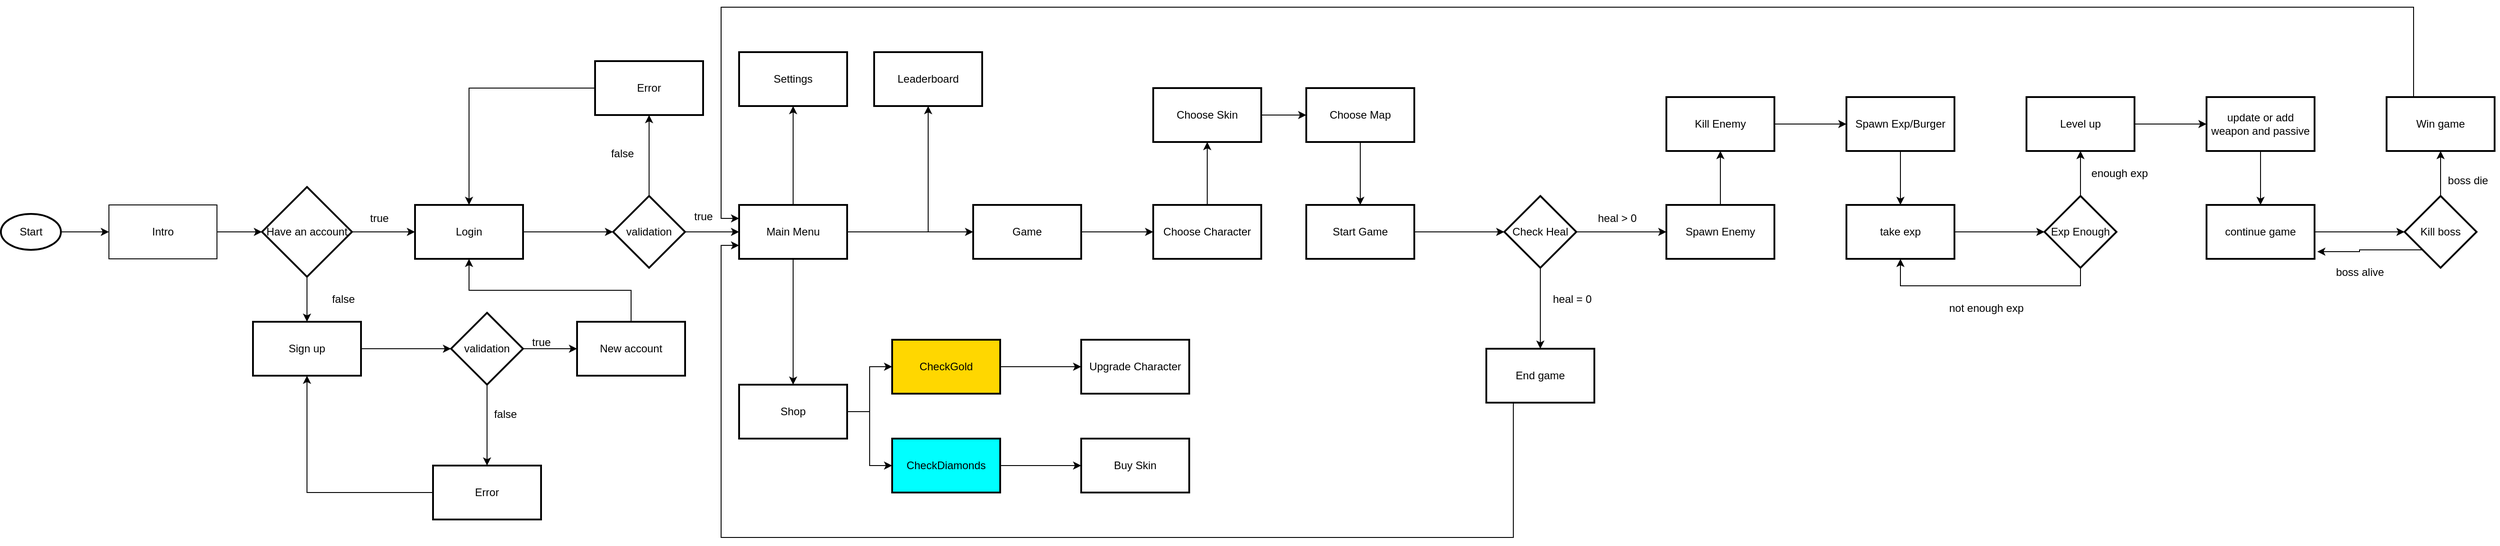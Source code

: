 <mxfile version="24.9.2" pages="5">
  <diagram name="Trang-1" id="_9UZo5vtLW2tMfMYqqjR">
    <mxGraphModel dx="2261" dy="1913" grid="1" gridSize="10" guides="1" tooltips="1" connect="1" arrows="1" fold="1" page="1" pageScale="1" pageWidth="827" pageHeight="1169" math="0" shadow="0">
      <root>
        <mxCell id="0" />
        <mxCell id="1" parent="0" />
        <mxCell id="PB5Un8uN2EqfOHupIHOX-29" value="" style="edgeStyle=orthogonalEdgeStyle;rounded=0;orthogonalLoop=1;jettySize=auto;html=1;" parent="1" source="PB5Un8uN2EqfOHupIHOX-24" target="PB5Un8uN2EqfOHupIHOX-26" edge="1">
          <mxGeometry relative="1" as="geometry" />
        </mxCell>
        <mxCell id="PB5Un8uN2EqfOHupIHOX-24" value="Start" style="strokeWidth=2;html=1;shape=mxgraph.flowchart.start_1;whiteSpace=wrap;" parent="1" vertex="1">
          <mxGeometry x="-240" y="40" width="66.67" height="40" as="geometry" />
        </mxCell>
        <mxCell id="PB5Un8uN2EqfOHupIHOX-30" value="" style="edgeStyle=orthogonalEdgeStyle;rounded=0;orthogonalLoop=1;jettySize=auto;html=1;" parent="1" source="PB5Un8uN2EqfOHupIHOX-26" target="PB5Un8uN2EqfOHupIHOX-28" edge="1">
          <mxGeometry relative="1" as="geometry" />
        </mxCell>
        <mxCell id="PB5Un8uN2EqfOHupIHOX-26" value="Intro" style="rounded=0;whiteSpace=wrap;html=1;" parent="1" vertex="1">
          <mxGeometry x="-120" y="30" width="120" height="60" as="geometry" />
        </mxCell>
        <mxCell id="PB5Un8uN2EqfOHupIHOX-32" value="" style="edgeStyle=orthogonalEdgeStyle;rounded=0;orthogonalLoop=1;jettySize=auto;html=1;" parent="1" source="PB5Un8uN2EqfOHupIHOX-28" target="PB5Un8uN2EqfOHupIHOX-31" edge="1">
          <mxGeometry relative="1" as="geometry" />
        </mxCell>
        <mxCell id="PB5Un8uN2EqfOHupIHOX-34" value="" style="edgeStyle=orthogonalEdgeStyle;rounded=0;orthogonalLoop=1;jettySize=auto;html=1;" parent="1" source="PB5Un8uN2EqfOHupIHOX-28" target="PB5Un8uN2EqfOHupIHOX-33" edge="1">
          <mxGeometry relative="1" as="geometry" />
        </mxCell>
        <mxCell id="PB5Un8uN2EqfOHupIHOX-28" value="Have an account" style="strokeWidth=2;html=1;shape=mxgraph.flowchart.decision;whiteSpace=wrap;" parent="1" vertex="1">
          <mxGeometry x="50" y="10" width="100" height="100" as="geometry" />
        </mxCell>
        <mxCell id="PB5Un8uN2EqfOHupIHOX-38" value="" style="edgeStyle=orthogonalEdgeStyle;rounded=0;orthogonalLoop=1;jettySize=auto;html=1;" parent="1" source="PB5Un8uN2EqfOHupIHOX-31" target="PB5Un8uN2EqfOHupIHOX-37" edge="1">
          <mxGeometry relative="1" as="geometry" />
        </mxCell>
        <mxCell id="PB5Un8uN2EqfOHupIHOX-31" value="Login" style="whiteSpace=wrap;html=1;strokeWidth=2;" parent="1" vertex="1">
          <mxGeometry x="220" y="30" width="120" height="60" as="geometry" />
        </mxCell>
        <mxCell id="PB5Un8uN2EqfOHupIHOX-45" value="" style="edgeStyle=orthogonalEdgeStyle;rounded=0;orthogonalLoop=1;jettySize=auto;html=1;" parent="1" source="PB5Un8uN2EqfOHupIHOX-33" target="PB5Un8uN2EqfOHupIHOX-44" edge="1">
          <mxGeometry relative="1" as="geometry" />
        </mxCell>
        <mxCell id="PB5Un8uN2EqfOHupIHOX-33" value="Sign up" style="whiteSpace=wrap;html=1;strokeWidth=2;" parent="1" vertex="1">
          <mxGeometry x="40" y="160" width="120" height="60" as="geometry" />
        </mxCell>
        <mxCell id="PB5Un8uN2EqfOHupIHOX-40" value="" style="edgeStyle=orthogonalEdgeStyle;rounded=0;orthogonalLoop=1;jettySize=auto;html=1;" parent="1" source="PB5Un8uN2EqfOHupIHOX-37" target="PB5Un8uN2EqfOHupIHOX-39" edge="1">
          <mxGeometry relative="1" as="geometry" />
        </mxCell>
        <mxCell id="PB5Un8uN2EqfOHupIHOX-43" value="" style="edgeStyle=orthogonalEdgeStyle;rounded=0;orthogonalLoop=1;jettySize=auto;html=1;" parent="1" source="PB5Un8uN2EqfOHupIHOX-37" target="PB5Un8uN2EqfOHupIHOX-42" edge="1">
          <mxGeometry relative="1" as="geometry" />
        </mxCell>
        <mxCell id="PB5Un8uN2EqfOHupIHOX-37" value="validation" style="rhombus;whiteSpace=wrap;html=1;strokeWidth=2;" parent="1" vertex="1">
          <mxGeometry x="440" y="20" width="80" height="80" as="geometry" />
        </mxCell>
        <mxCell id="PB5Un8uN2EqfOHupIHOX-41" style="edgeStyle=orthogonalEdgeStyle;rounded=0;orthogonalLoop=1;jettySize=auto;html=1;exitX=0;exitY=0.5;exitDx=0;exitDy=0;" parent="1" source="PB5Un8uN2EqfOHupIHOX-39" target="PB5Un8uN2EqfOHupIHOX-31" edge="1">
          <mxGeometry relative="1" as="geometry" />
        </mxCell>
        <mxCell id="PB5Un8uN2EqfOHupIHOX-39" value="Error" style="whiteSpace=wrap;html=1;strokeWidth=2;" parent="1" vertex="1">
          <mxGeometry x="420" y="-130" width="120" height="60" as="geometry" />
        </mxCell>
        <mxCell id="_1yP4AtDDw6oIULjw2We-2" style="edgeStyle=orthogonalEdgeStyle;rounded=0;orthogonalLoop=1;jettySize=auto;html=1;exitX=1;exitY=0.5;exitDx=0;exitDy=0;entryX=0;entryY=0.5;entryDx=0;entryDy=0;" parent="1" source="PB5Un8uN2EqfOHupIHOX-42" target="_1yP4AtDDw6oIULjw2We-1" edge="1">
          <mxGeometry relative="1" as="geometry" />
        </mxCell>
        <mxCell id="PB5Un8uN2EqfOHupIHOX-42" value="Main Menu" style="whiteSpace=wrap;html=1;strokeWidth=2;" parent="1" vertex="1">
          <mxGeometry x="580" y="30" width="120" height="60" as="geometry" />
        </mxCell>
        <mxCell id="PB5Un8uN2EqfOHupIHOX-47" value="" style="edgeStyle=orthogonalEdgeStyle;rounded=0;orthogonalLoop=1;jettySize=auto;html=1;" parent="1" source="PB5Un8uN2EqfOHupIHOX-44" target="PB5Un8uN2EqfOHupIHOX-46" edge="1">
          <mxGeometry relative="1" as="geometry" />
        </mxCell>
        <mxCell id="PB5Un8uN2EqfOHupIHOX-49" value="" style="edgeStyle=orthogonalEdgeStyle;rounded=0;orthogonalLoop=1;jettySize=auto;html=1;" parent="1" source="PB5Un8uN2EqfOHupIHOX-44" target="PB5Un8uN2EqfOHupIHOX-48" edge="1">
          <mxGeometry relative="1" as="geometry" />
        </mxCell>
        <mxCell id="PB5Un8uN2EqfOHupIHOX-44" value="validation" style="rhombus;whiteSpace=wrap;html=1;strokeWidth=2;" parent="1" vertex="1">
          <mxGeometry x="260" y="150" width="80" height="80" as="geometry" />
        </mxCell>
        <mxCell id="PB5Un8uN2EqfOHupIHOX-51" style="edgeStyle=orthogonalEdgeStyle;rounded=0;orthogonalLoop=1;jettySize=auto;html=1;exitX=0.5;exitY=0;exitDx=0;exitDy=0;entryX=0.5;entryY=1;entryDx=0;entryDy=0;" parent="1" source="PB5Un8uN2EqfOHupIHOX-46" target="PB5Un8uN2EqfOHupIHOX-31" edge="1">
          <mxGeometry relative="1" as="geometry" />
        </mxCell>
        <mxCell id="PB5Un8uN2EqfOHupIHOX-46" value="New account" style="whiteSpace=wrap;html=1;strokeWidth=2;" parent="1" vertex="1">
          <mxGeometry x="400" y="160" width="120" height="60" as="geometry" />
        </mxCell>
        <mxCell id="PB5Un8uN2EqfOHupIHOX-50" style="edgeStyle=orthogonalEdgeStyle;rounded=0;orthogonalLoop=1;jettySize=auto;html=1;exitX=0;exitY=0.5;exitDx=0;exitDy=0;entryX=0.5;entryY=1;entryDx=0;entryDy=0;" parent="1" source="PB5Un8uN2EqfOHupIHOX-48" target="PB5Un8uN2EqfOHupIHOX-33" edge="1">
          <mxGeometry relative="1" as="geometry" />
        </mxCell>
        <mxCell id="PB5Un8uN2EqfOHupIHOX-48" value="Error" style="whiteSpace=wrap;html=1;strokeWidth=2;" parent="1" vertex="1">
          <mxGeometry x="240" y="320" width="120" height="60" as="geometry" />
        </mxCell>
        <mxCell id="PB5Un8uN2EqfOHupIHOX-55" value="Settings" style="whiteSpace=wrap;html=1;strokeWidth=2;" parent="1" vertex="1">
          <mxGeometry x="580" y="-140" width="120" height="60" as="geometry" />
        </mxCell>
        <mxCell id="PB5Un8uN2EqfOHupIHOX-57" style="edgeStyle=orthogonalEdgeStyle;rounded=0;orthogonalLoop=1;jettySize=auto;html=1;" parent="1" source="PB5Un8uN2EqfOHupIHOX-42" target="PB5Un8uN2EqfOHupIHOX-55" edge="1">
          <mxGeometry relative="1" as="geometry" />
        </mxCell>
        <mxCell id="PB5Un8uN2EqfOHupIHOX-60" value="Leaderboard" style="whiteSpace=wrap;html=1;strokeWidth=2;" parent="1" vertex="1">
          <mxGeometry x="730" y="-140" width="120" height="60" as="geometry" />
        </mxCell>
        <mxCell id="PB5Un8uN2EqfOHupIHOX-62" style="edgeStyle=orthogonalEdgeStyle;rounded=0;orthogonalLoop=1;jettySize=auto;html=1;" parent="1" source="PB5Un8uN2EqfOHupIHOX-42" target="PB5Un8uN2EqfOHupIHOX-60" edge="1">
          <mxGeometry relative="1" as="geometry" />
        </mxCell>
        <mxCell id="PB5Un8uN2EqfOHupIHOX-70" value="Shop" style="whiteSpace=wrap;html=1;strokeWidth=2;" parent="1" vertex="1">
          <mxGeometry x="580" y="230" width="120" height="60" as="geometry" />
        </mxCell>
        <mxCell id="PB5Un8uN2EqfOHupIHOX-72" style="edgeStyle=orthogonalEdgeStyle;rounded=0;orthogonalLoop=1;jettySize=auto;html=1;" parent="1" source="PB5Un8uN2EqfOHupIHOX-42" target="PB5Un8uN2EqfOHupIHOX-70" edge="1">
          <mxGeometry relative="1" as="geometry" />
        </mxCell>
        <mxCell id="PB5Un8uN2EqfOHupIHOX-85" value="CheckGold" style="whiteSpace=wrap;html=1;strokeWidth=2;fillColor=#FFD700;" parent="1" vertex="1">
          <mxGeometry x="750" y="180" width="120" height="60" as="geometry" />
        </mxCell>
        <mxCell id="PB5Un8uN2EqfOHupIHOX-77" style="edgeStyle=orthogonalEdgeStyle;rounded=0;orthogonalLoop=1;jettySize=auto;html=1;" parent="1" source="PB5Un8uN2EqfOHupIHOX-70" target="PB5Un8uN2EqfOHupIHOX-85" edge="1">
          <mxGeometry relative="1" as="geometry" />
        </mxCell>
        <mxCell id="PB5Un8uN2EqfOHupIHOX-75" value="Upgrade Character" style="whiteSpace=wrap;html=1;strokeWidth=2;" parent="1" vertex="1">
          <mxGeometry x="960" y="180" width="120" height="60" as="geometry" />
        </mxCell>
        <mxCell id="PB5Un8uN2EqfOHupIHOX-78" style="edgeStyle=orthogonalEdgeStyle;rounded=0;orthogonalLoop=1;jettySize=auto;html=1;" parent="1" source="PB5Un8uN2EqfOHupIHOX-85" target="PB5Un8uN2EqfOHupIHOX-75" edge="1">
          <mxGeometry relative="1" as="geometry" />
        </mxCell>
        <mxCell id="PB5Un8uN2EqfOHupIHOX-90" value="CheckDiamonds" style="whiteSpace=wrap;html=1;strokeWidth=2;fillColor=#00FFFF;" parent="1" vertex="1">
          <mxGeometry x="750" y="290" width="120" height="60" as="geometry" />
        </mxCell>
        <mxCell id="PB5Un8uN2EqfOHupIHOX-82" style="edgeStyle=orthogonalEdgeStyle;rounded=0;orthogonalLoop=1;jettySize=auto;html=1;" parent="1" source="PB5Un8uN2EqfOHupIHOX-70" target="PB5Un8uN2EqfOHupIHOX-90" edge="1">
          <mxGeometry relative="1" as="geometry" />
        </mxCell>
        <mxCell id="PB5Un8uN2EqfOHupIHOX-80" value="Buy Skin" style="whiteSpace=wrap;html=1;strokeWidth=2;" parent="1" vertex="1">
          <mxGeometry x="960" y="290" width="120" height="60" as="geometry" />
        </mxCell>
        <mxCell id="PB5Un8uN2EqfOHupIHOX-83" style="edgeStyle=orthogonalEdgeStyle;rounded=0;orthogonalLoop=1;jettySize=auto;html=1;" parent="1" source="PB5Un8uN2EqfOHupIHOX-90" target="PB5Un8uN2EqfOHupIHOX-80" edge="1">
          <mxGeometry relative="1" as="geometry" />
        </mxCell>
        <mxCell id="_1yP4AtDDw6oIULjw2We-4" value="" style="edgeStyle=orthogonalEdgeStyle;rounded=0;orthogonalLoop=1;jettySize=auto;html=1;" parent="1" source="_1yP4AtDDw6oIULjw2We-1" target="_1yP4AtDDw6oIULjw2We-3" edge="1">
          <mxGeometry relative="1" as="geometry" />
        </mxCell>
        <mxCell id="_1yP4AtDDw6oIULjw2We-1" value="Game" style="whiteSpace=wrap;html=1;strokeWidth=2;" parent="1" vertex="1">
          <mxGeometry x="840" y="30" width="120" height="60" as="geometry" />
        </mxCell>
        <mxCell id="_1yP4AtDDw6oIULjw2We-6" value="" style="edgeStyle=orthogonalEdgeStyle;rounded=0;orthogonalLoop=1;jettySize=auto;html=1;" parent="1" source="_1yP4AtDDw6oIULjw2We-3" target="_1yP4AtDDw6oIULjw2We-5" edge="1">
          <mxGeometry relative="1" as="geometry" />
        </mxCell>
        <mxCell id="_1yP4AtDDw6oIULjw2We-3" value="Choose Character" style="whiteSpace=wrap;html=1;strokeWidth=2;" parent="1" vertex="1">
          <mxGeometry x="1040" y="30" width="120" height="60" as="geometry" />
        </mxCell>
        <mxCell id="_1yP4AtDDw6oIULjw2We-8" value="" style="edgeStyle=orthogonalEdgeStyle;rounded=0;orthogonalLoop=1;jettySize=auto;html=1;" parent="1" source="_1yP4AtDDw6oIULjw2We-5" target="_1yP4AtDDw6oIULjw2We-7" edge="1">
          <mxGeometry relative="1" as="geometry" />
        </mxCell>
        <mxCell id="_1yP4AtDDw6oIULjw2We-5" value="Choose Skin" style="whiteSpace=wrap;html=1;strokeWidth=2;" parent="1" vertex="1">
          <mxGeometry x="1040" y="-100" width="120" height="60" as="geometry" />
        </mxCell>
        <mxCell id="_1yP4AtDDw6oIULjw2We-10" value="" style="edgeStyle=orthogonalEdgeStyle;rounded=0;orthogonalLoop=1;jettySize=auto;html=1;" parent="1" source="_1yP4AtDDw6oIULjw2We-7" target="_1yP4AtDDw6oIULjw2We-9" edge="1">
          <mxGeometry relative="1" as="geometry" />
        </mxCell>
        <mxCell id="_1yP4AtDDw6oIULjw2We-7" value="Choose Map" style="whiteSpace=wrap;html=1;strokeWidth=2;" parent="1" vertex="1">
          <mxGeometry x="1210" y="-100" width="120" height="60" as="geometry" />
        </mxCell>
        <mxCell id="URq8ZZM3NBEAPtBH-ia4-6" value="" style="edgeStyle=orthogonalEdgeStyle;rounded=0;orthogonalLoop=1;jettySize=auto;html=1;" edge="1" parent="1" source="_1yP4AtDDw6oIULjw2We-9" target="URq8ZZM3NBEAPtBH-ia4-5">
          <mxGeometry relative="1" as="geometry" />
        </mxCell>
        <mxCell id="_1yP4AtDDw6oIULjw2We-9" value="Start Game" style="whiteSpace=wrap;html=1;strokeWidth=2;" parent="1" vertex="1">
          <mxGeometry x="1210" y="30" width="120" height="60" as="geometry" />
        </mxCell>
        <mxCell id="_1yP4AtDDw6oIULjw2We-14" value="" style="edgeStyle=orthogonalEdgeStyle;rounded=0;orthogonalLoop=1;jettySize=auto;html=1;" parent="1" source="_1yP4AtDDw6oIULjw2We-11" target="_1yP4AtDDw6oIULjw2We-13" edge="1">
          <mxGeometry relative="1" as="geometry" />
        </mxCell>
        <mxCell id="_1yP4AtDDw6oIULjw2We-11" value="Spawn Enemy" style="whiteSpace=wrap;html=1;strokeWidth=2;" parent="1" vertex="1">
          <mxGeometry x="1610" y="30" width="120" height="60" as="geometry" />
        </mxCell>
        <mxCell id="_1yP4AtDDw6oIULjw2We-16" value="" style="edgeStyle=orthogonalEdgeStyle;rounded=0;orthogonalLoop=1;jettySize=auto;html=1;" parent="1" source="_1yP4AtDDw6oIULjw2We-13" target="_1yP4AtDDw6oIULjw2We-15" edge="1">
          <mxGeometry relative="1" as="geometry" />
        </mxCell>
        <mxCell id="_1yP4AtDDw6oIULjw2We-13" value="Kill Enemy" style="whiteSpace=wrap;html=1;strokeWidth=2;" parent="1" vertex="1">
          <mxGeometry x="1610" y="-90" width="120" height="60" as="geometry" />
        </mxCell>
        <mxCell id="_1yP4AtDDw6oIULjw2We-18" value="" style="edgeStyle=orthogonalEdgeStyle;rounded=0;orthogonalLoop=1;jettySize=auto;html=1;" parent="1" source="_1yP4AtDDw6oIULjw2We-15" target="_1yP4AtDDw6oIULjw2We-17" edge="1">
          <mxGeometry relative="1" as="geometry" />
        </mxCell>
        <mxCell id="_1yP4AtDDw6oIULjw2We-15" value="Spawn Exp/Burger" style="whiteSpace=wrap;html=1;strokeWidth=2;" parent="1" vertex="1">
          <mxGeometry x="1810" y="-90" width="120" height="60" as="geometry" />
        </mxCell>
        <mxCell id="_1yP4AtDDw6oIULjw2We-20" value="" style="edgeStyle=orthogonalEdgeStyle;rounded=0;orthogonalLoop=1;jettySize=auto;html=1;" parent="1" source="_1yP4AtDDw6oIULjw2We-17" target="_1yP4AtDDw6oIULjw2We-19" edge="1">
          <mxGeometry relative="1" as="geometry" />
        </mxCell>
        <mxCell id="_1yP4AtDDw6oIULjw2We-17" value="take exp" style="whiteSpace=wrap;html=1;strokeWidth=2;" parent="1" vertex="1">
          <mxGeometry x="1810" y="30" width="120" height="60" as="geometry" />
        </mxCell>
        <mxCell id="_1yP4AtDDw6oIULjw2We-21" style="edgeStyle=orthogonalEdgeStyle;rounded=0;orthogonalLoop=1;jettySize=auto;html=1;exitX=0.5;exitY=1;exitDx=0;exitDy=0;entryX=0.5;entryY=1;entryDx=0;entryDy=0;" parent="1" source="_1yP4AtDDw6oIULjw2We-19" target="_1yP4AtDDw6oIULjw2We-17" edge="1">
          <mxGeometry relative="1" as="geometry" />
        </mxCell>
        <mxCell id="_1yP4AtDDw6oIULjw2We-29" value="" style="edgeStyle=orthogonalEdgeStyle;rounded=0;orthogonalLoop=1;jettySize=auto;html=1;" parent="1" source="_1yP4AtDDw6oIULjw2We-19" target="_1yP4AtDDw6oIULjw2We-28" edge="1">
          <mxGeometry relative="1" as="geometry" />
        </mxCell>
        <mxCell id="_1yP4AtDDw6oIULjw2We-19" value="Exp Enough" style="rhombus;whiteSpace=wrap;html=1;strokeWidth=2;" parent="1" vertex="1">
          <mxGeometry x="2030" y="20" width="80" height="80" as="geometry" />
        </mxCell>
        <mxCell id="URq8ZZM3NBEAPtBH-ia4-25" value="" style="edgeStyle=orthogonalEdgeStyle;rounded=0;orthogonalLoop=1;jettySize=auto;html=1;" edge="1" parent="1" source="_1yP4AtDDw6oIULjw2We-28" target="URq8ZZM3NBEAPtBH-ia4-24">
          <mxGeometry relative="1" as="geometry" />
        </mxCell>
        <mxCell id="_1yP4AtDDw6oIULjw2We-28" value="Level up" style="whiteSpace=wrap;html=1;strokeWidth=2;" parent="1" vertex="1">
          <mxGeometry x="2010" y="-90" width="120" height="60" as="geometry" />
        </mxCell>
        <mxCell id="URq8ZZM3NBEAPtBH-ia4-7" style="edgeStyle=orthogonalEdgeStyle;rounded=0;orthogonalLoop=1;jettySize=auto;html=1;exitX=1;exitY=0.5;exitDx=0;exitDy=0;entryX=0;entryY=0.5;entryDx=0;entryDy=0;" edge="1" parent="1" source="URq8ZZM3NBEAPtBH-ia4-5" target="_1yP4AtDDw6oIULjw2We-11">
          <mxGeometry relative="1" as="geometry" />
        </mxCell>
        <mxCell id="URq8ZZM3NBEAPtBH-ia4-11" value="" style="edgeStyle=orthogonalEdgeStyle;rounded=0;orthogonalLoop=1;jettySize=auto;html=1;" edge="1" parent="1" source="URq8ZZM3NBEAPtBH-ia4-5" target="URq8ZZM3NBEAPtBH-ia4-10">
          <mxGeometry relative="1" as="geometry" />
        </mxCell>
        <mxCell id="URq8ZZM3NBEAPtBH-ia4-5" value="Check Heal" style="rhombus;whiteSpace=wrap;html=1;strokeWidth=2;" vertex="1" parent="1">
          <mxGeometry x="1430" y="20" width="80" height="80" as="geometry" />
        </mxCell>
        <mxCell id="URq8ZZM3NBEAPtBH-ia4-41" style="edgeStyle=orthogonalEdgeStyle;rounded=0;orthogonalLoop=1;jettySize=auto;html=1;exitX=0.25;exitY=1;exitDx=0;exitDy=0;entryX=0;entryY=0.75;entryDx=0;entryDy=0;" edge="1" parent="1" source="URq8ZZM3NBEAPtBH-ia4-10" target="PB5Un8uN2EqfOHupIHOX-42">
          <mxGeometry relative="1" as="geometry">
            <Array as="points">
              <mxPoint x="1440" y="400" />
              <mxPoint x="560" y="400" />
              <mxPoint x="560" y="75" />
            </Array>
          </mxGeometry>
        </mxCell>
        <mxCell id="URq8ZZM3NBEAPtBH-ia4-10" value="End game" style="whiteSpace=wrap;html=1;strokeWidth=2;" vertex="1" parent="1">
          <mxGeometry x="1410" y="190" width="120" height="60" as="geometry" />
        </mxCell>
        <mxCell id="URq8ZZM3NBEAPtBH-ia4-14" value="heal = 0" style="text;html=1;align=center;verticalAlign=middle;resizable=0;points=[];autosize=1;strokeColor=none;fillColor=none;" vertex="1" parent="1">
          <mxGeometry x="1470" y="120" width="70" height="30" as="geometry" />
        </mxCell>
        <mxCell id="URq8ZZM3NBEAPtBH-ia4-15" value="heal &amp;gt; 0" style="text;html=1;align=center;verticalAlign=middle;resizable=0;points=[];autosize=1;strokeColor=none;fillColor=none;" vertex="1" parent="1">
          <mxGeometry x="1520" y="30" width="70" height="30" as="geometry" />
        </mxCell>
        <mxCell id="URq8ZZM3NBEAPtBH-ia4-16" value="enough exp" style="text;html=1;align=center;verticalAlign=middle;resizable=0;points=[];autosize=1;strokeColor=none;fillColor=none;" vertex="1" parent="1">
          <mxGeometry x="2068" y="-20" width="90" height="30" as="geometry" />
        </mxCell>
        <mxCell id="URq8ZZM3NBEAPtBH-ia4-17" value="not enough exp" style="text;html=1;align=center;verticalAlign=middle;resizable=0;points=[];autosize=1;strokeColor=none;fillColor=none;" vertex="1" parent="1">
          <mxGeometry x="1910" y="130" width="110" height="30" as="geometry" />
        </mxCell>
        <mxCell id="URq8ZZM3NBEAPtBH-ia4-27" value="" style="edgeStyle=orthogonalEdgeStyle;rounded=0;orthogonalLoop=1;jettySize=auto;html=1;" edge="1" parent="1" source="URq8ZZM3NBEAPtBH-ia4-24" target="URq8ZZM3NBEAPtBH-ia4-26">
          <mxGeometry relative="1" as="geometry" />
        </mxCell>
        <mxCell id="URq8ZZM3NBEAPtBH-ia4-24" value="update or add weapon and passive" style="whiteSpace=wrap;html=1;strokeWidth=2;" vertex="1" parent="1">
          <mxGeometry x="2210" y="-90" width="120" height="60" as="geometry" />
        </mxCell>
        <mxCell id="URq8ZZM3NBEAPtBH-ia4-29" value="" style="edgeStyle=orthogonalEdgeStyle;rounded=0;orthogonalLoop=1;jettySize=auto;html=1;" edge="1" parent="1" source="URq8ZZM3NBEAPtBH-ia4-26" target="URq8ZZM3NBEAPtBH-ia4-28">
          <mxGeometry relative="1" as="geometry" />
        </mxCell>
        <mxCell id="URq8ZZM3NBEAPtBH-ia4-26" value="continue game" style="whiteSpace=wrap;html=1;strokeWidth=2;" vertex="1" parent="1">
          <mxGeometry x="2210" y="30" width="120" height="60" as="geometry" />
        </mxCell>
        <mxCell id="URq8ZZM3NBEAPtBH-ia4-31" value="" style="edgeStyle=orthogonalEdgeStyle;rounded=0;orthogonalLoop=1;jettySize=auto;html=1;" edge="1" parent="1" source="URq8ZZM3NBEAPtBH-ia4-28" target="URq8ZZM3NBEAPtBH-ia4-30">
          <mxGeometry relative="1" as="geometry" />
        </mxCell>
        <mxCell id="URq8ZZM3NBEAPtBH-ia4-28" value="Kill boss" style="rhombus;whiteSpace=wrap;html=1;strokeWidth=2;" vertex="1" parent="1">
          <mxGeometry x="2430" y="20" width="80" height="80" as="geometry" />
        </mxCell>
        <mxCell id="URq8ZZM3NBEAPtBH-ia4-43" style="edgeStyle=orthogonalEdgeStyle;rounded=0;orthogonalLoop=1;jettySize=auto;html=1;exitX=0.25;exitY=0;exitDx=0;exitDy=0;entryX=0;entryY=0.25;entryDx=0;entryDy=0;" edge="1" parent="1" source="URq8ZZM3NBEAPtBH-ia4-30" target="PB5Un8uN2EqfOHupIHOX-42">
          <mxGeometry relative="1" as="geometry">
            <Array as="points">
              <mxPoint x="2440" y="-190" />
              <mxPoint x="560" y="-190" />
              <mxPoint x="560" y="45" />
            </Array>
          </mxGeometry>
        </mxCell>
        <mxCell id="URq8ZZM3NBEAPtBH-ia4-30" value="Win game" style="whiteSpace=wrap;html=1;strokeWidth=2;" vertex="1" parent="1">
          <mxGeometry x="2410" y="-90" width="120" height="60" as="geometry" />
        </mxCell>
        <mxCell id="URq8ZZM3NBEAPtBH-ia4-32" style="edgeStyle=orthogonalEdgeStyle;rounded=0;orthogonalLoop=1;jettySize=auto;html=1;exitX=0;exitY=1;exitDx=0;exitDy=0;entryX=1.025;entryY=0.867;entryDx=0;entryDy=0;entryPerimeter=0;" edge="1" parent="1" source="URq8ZZM3NBEAPtBH-ia4-28" target="URq8ZZM3NBEAPtBH-ia4-26">
          <mxGeometry relative="1" as="geometry" />
        </mxCell>
        <mxCell id="URq8ZZM3NBEAPtBH-ia4-33" value="boss die" style="text;html=1;align=center;verticalAlign=middle;resizable=0;points=[];autosize=1;strokeColor=none;fillColor=none;" vertex="1" parent="1">
          <mxGeometry x="2465" y="-12" width="70" height="30" as="geometry" />
        </mxCell>
        <mxCell id="URq8ZZM3NBEAPtBH-ia4-34" value="boss alive" style="text;html=1;align=center;verticalAlign=middle;resizable=0;points=[];autosize=1;strokeColor=none;fillColor=none;" vertex="1" parent="1">
          <mxGeometry x="2340" y="90" width="80" height="30" as="geometry" />
        </mxCell>
        <mxCell id="URq8ZZM3NBEAPtBH-ia4-35" value="false" style="text;html=1;align=center;verticalAlign=middle;resizable=0;points=[];autosize=1;strokeColor=none;fillColor=none;" vertex="1" parent="1">
          <mxGeometry x="115" y="120" width="50" height="30" as="geometry" />
        </mxCell>
        <mxCell id="URq8ZZM3NBEAPtBH-ia4-36" value="true" style="text;html=1;align=center;verticalAlign=middle;resizable=0;points=[];autosize=1;strokeColor=none;fillColor=none;" vertex="1" parent="1">
          <mxGeometry x="160" y="30" width="40" height="30" as="geometry" />
        </mxCell>
        <mxCell id="URq8ZZM3NBEAPtBH-ia4-37" value="true" style="text;html=1;align=center;verticalAlign=middle;resizable=0;points=[];autosize=1;strokeColor=none;fillColor=none;" vertex="1" parent="1">
          <mxGeometry x="340" y="168" width="40" height="30" as="geometry" />
        </mxCell>
        <mxCell id="URq8ZZM3NBEAPtBH-ia4-38" value="false" style="text;html=1;align=center;verticalAlign=middle;resizable=0;points=[];autosize=1;strokeColor=none;fillColor=none;" vertex="1" parent="1">
          <mxGeometry x="295" y="248" width="50" height="30" as="geometry" />
        </mxCell>
        <mxCell id="URq8ZZM3NBEAPtBH-ia4-39" value="false" style="text;html=1;align=center;verticalAlign=middle;resizable=0;points=[];autosize=1;strokeColor=none;fillColor=none;" vertex="1" parent="1">
          <mxGeometry x="425" y="-42" width="50" height="30" as="geometry" />
        </mxCell>
        <mxCell id="URq8ZZM3NBEAPtBH-ia4-40" value="true" style="text;html=1;align=center;verticalAlign=middle;resizable=0;points=[];autosize=1;strokeColor=none;fillColor=none;" vertex="1" parent="1">
          <mxGeometry x="520" y="28" width="40" height="30" as="geometry" />
        </mxCell>
      </root>
    </mxGraphModel>
  </diagram>
  <diagram id="0_y9ov1vrZCOQJ16rY8M" name="usecase">
    <mxGraphModel dx="2261" dy="3082" grid="1" gridSize="10" guides="1" tooltips="1" connect="1" arrows="1" fold="1" page="1" pageScale="1" pageWidth="827" pageHeight="1169" math="0" shadow="0">
      <root>
        <mxCell id="0" />
        <mxCell id="1" parent="0" />
        <mxCell id="7y4iY5hoEZ6nIfNMnofM-103" value="" style="rounded=0;whiteSpace=wrap;html=1;" parent="1" vertex="1">
          <mxGeometry x="72" y="-220" width="1398" height="820" as="geometry" />
        </mxCell>
        <mxCell id="7y4iY5hoEZ6nIfNMnofM-75" style="edgeStyle=orthogonalEdgeStyle;rounded=0;orthogonalLoop=1;jettySize=auto;html=1;exitX=1;exitY=1;exitDx=0;exitDy=0;exitPerimeter=0;entryX=0;entryY=0.5;entryDx=0;entryDy=0;" parent="1" source="BLR2TpMTPNOGj06B-bgx-1" target="BLR2TpMTPNOGj06B-bgx-4" edge="1">
          <mxGeometry relative="1" as="geometry" />
        </mxCell>
        <mxCell id="7y4iY5hoEZ6nIfNMnofM-87" style="edgeStyle=orthogonalEdgeStyle;rounded=0;orthogonalLoop=1;jettySize=auto;html=1;exitX=1;exitY=0.333;exitDx=0;exitDy=0;exitPerimeter=0;entryX=0;entryY=0.5;entryDx=0;entryDy=0;" parent="1" source="BLR2TpMTPNOGj06B-bgx-1" target="BLR2TpMTPNOGj06B-bgx-44" edge="1">
          <mxGeometry relative="1" as="geometry" />
        </mxCell>
        <mxCell id="7y4iY5hoEZ6nIfNMnofM-98" style="edgeStyle=orthogonalEdgeStyle;rounded=0;orthogonalLoop=1;jettySize=auto;html=1;exitX=1;exitY=0.333;exitDx=0;exitDy=0;exitPerimeter=0;entryX=0;entryY=0;entryDx=0;entryDy=0;" parent="1" source="BLR2TpMTPNOGj06B-bgx-1" target="BLR2TpMTPNOGj06B-bgx-13" edge="1">
          <mxGeometry relative="1" as="geometry">
            <Array as="points">
              <mxPoint x="-25" y="140" />
              <mxPoint x="255" y="140" />
            </Array>
          </mxGeometry>
        </mxCell>
        <mxCell id="BLR2TpMTPNOGj06B-bgx-1" value="&lt;font style=&quot;font-size: 16px;&quot;&gt;Player&lt;/font&gt;" style="shape=umlActor;verticalLabelPosition=bottom;verticalAlign=top;html=1;outlineConnect=0;" parent="1" vertex="1">
          <mxGeometry x="-90" y="-40" width="65" height="130" as="geometry" />
        </mxCell>
        <mxCell id="BLR2TpMTPNOGj06B-bgx-4" value="&lt;font style=&quot;font-size: 18px;&quot;&gt;Leaderboard System&lt;/font&gt;" style="rounded=0;whiteSpace=wrap;html=1;" parent="1" vertex="1">
          <mxGeometry x="71.6" y="470" width="218.4" height="70" as="geometry" />
        </mxCell>
        <mxCell id="BLR2TpMTPNOGj06B-bgx-74" style="edgeStyle=orthogonalEdgeStyle;rounded=0;orthogonalLoop=1;jettySize=auto;html=1;exitX=0;exitY=0.5;exitDx=0;exitDy=0;dashed=1;dashPattern=8 8;" parent="1" edge="1">
          <mxGeometry relative="1" as="geometry">
            <mxPoint x="185" y="713.0" as="targetPoint" />
          </mxGeometry>
        </mxCell>
        <mxCell id="7y4iY5hoEZ6nIfNMnofM-76" style="edgeStyle=orthogonalEdgeStyle;rounded=0;orthogonalLoop=1;jettySize=auto;html=1;exitX=0;exitY=0.25;exitDx=0;exitDy=0;entryX=0.25;entryY=0;entryDx=0;entryDy=0;dashed=1;dashPattern=8 8;" parent="1" source="BLR2TpMTPNOGj06B-bgx-13" target="BLR2TpMTPNOGj06B-bgx-4" edge="1">
          <mxGeometry relative="1" as="geometry" />
        </mxCell>
        <mxCell id="7y4iY5hoEZ6nIfNMnofM-77" style="edgeStyle=orthogonalEdgeStyle;rounded=0;orthogonalLoop=1;jettySize=auto;html=1;exitX=0.75;exitY=1;exitDx=0;exitDy=0;entryX=0;entryY=0.5;entryDx=0;entryDy=0;dashed=1;dashPattern=8 8;" parent="1" source="BLR2TpMTPNOGj06B-bgx-13" target="BLR2TpMTPNOGj06B-bgx-77" edge="1">
          <mxGeometry relative="1" as="geometry" />
        </mxCell>
        <mxCell id="7y4iY5hoEZ6nIfNMnofM-86" style="edgeStyle=orthogonalEdgeStyle;rounded=0;orthogonalLoop=1;jettySize=auto;html=1;exitX=0.25;exitY=0;exitDx=0;exitDy=0;entryX=0.5;entryY=1;entryDx=0;entryDy=0;dashed=1;dashPattern=8 8;" parent="1" source="BLR2TpMTPNOGj06B-bgx-13" target="BLR2TpMTPNOGj06B-bgx-44" edge="1">
          <mxGeometry relative="1" as="geometry" />
        </mxCell>
        <mxCell id="7y4iY5hoEZ6nIfNMnofM-89" style="edgeStyle=orthogonalEdgeStyle;rounded=0;orthogonalLoop=1;jettySize=auto;html=1;exitX=0.75;exitY=0;exitDx=0;exitDy=0;entryX=0;entryY=0.5;entryDx=0;entryDy=0;dashed=1;dashPattern=8 8;" parent="1" source="BLR2TpMTPNOGj06B-bgx-13" target="BLR2TpMTPNOGj06B-bgx-35" edge="1">
          <mxGeometry relative="1" as="geometry" />
        </mxCell>
        <mxCell id="BLR2TpMTPNOGj06B-bgx-13" value="&lt;font style=&quot;font-size: 18px;&quot;&gt;Authentication Sysytem&lt;/font&gt;" style="rounded=0;whiteSpace=wrap;html=1;" parent="1" vertex="1">
          <mxGeometry x="255" y="264" width="210" height="112" as="geometry" />
        </mxCell>
        <mxCell id="BLR2TpMTPNOGj06B-bgx-19" style="edgeStyle=orthogonalEdgeStyle;rounded=0;orthogonalLoop=1;jettySize=auto;html=1;exitX=1;exitY=0.5;exitDx=0;exitDy=0;dashed=1;dashPattern=8 8;" parent="1" edge="1">
          <mxGeometry relative="1" as="geometry">
            <mxPoint x="340" y="260" as="sourcePoint" />
          </mxGeometry>
        </mxCell>
        <mxCell id="BLR2TpMTPNOGj06B-bgx-91" style="edgeStyle=orthogonalEdgeStyle;rounded=0;orthogonalLoop=1;jettySize=auto;html=1;exitX=0;exitY=0.5;exitDx=0;exitDy=0;entryX=1;entryY=0.5;entryDx=0;entryDy=0;dashed=1;dashPattern=8 8;" parent="1" edge="1">
          <mxGeometry relative="1" as="geometry">
            <mxPoint x="455" y="390" as="sourcePoint" />
          </mxGeometry>
        </mxCell>
        <mxCell id="BLR2TpMTPNOGj06B-bgx-34" value="Holocure Game" style="text;html=1;align=center;verticalAlign=middle;whiteSpace=wrap;rounded=0;fontSize=26;" parent="1" vertex="1">
          <mxGeometry x="690" y="-190" width="200" height="30" as="geometry" />
        </mxCell>
        <mxCell id="7y4iY5hoEZ6nIfNMnofM-84" style="edgeStyle=orthogonalEdgeStyle;rounded=0;orthogonalLoop=1;jettySize=auto;html=1;exitX=0.5;exitY=1;exitDx=0;exitDy=0;entryX=0.5;entryY=0;entryDx=0;entryDy=0;dashed=1;dashPattern=8 8;" parent="1" source="BLR2TpMTPNOGj06B-bgx-35" target="BLR2TpMTPNOGj06B-bgx-61" edge="1">
          <mxGeometry relative="1" as="geometry" />
        </mxCell>
        <mxCell id="BLR2TpMTPNOGj06B-bgx-35" value="&lt;font style=&quot;font-size: 18px;&quot;&gt;Game State&lt;/font&gt;" style="rounded=0;whiteSpace=wrap;html=1;" parent="1" vertex="1">
          <mxGeometry x="520" y="-20" width="220" height="60" as="geometry" />
        </mxCell>
        <mxCell id="BLR2TpMTPNOGj06B-bgx-44" value="&lt;font style=&quot;font-size: 18px;&quot;&gt;Setting&lt;/font&gt;" style="rounded=0;whiteSpace=wrap;html=1;" parent="1" vertex="1">
          <mxGeometry x="205" y="-50" width="166.5" height="90" as="geometry" />
        </mxCell>
        <mxCell id="BLR2TpMTPNOGj06B-bgx-54" value="&amp;lt;&amp;lt;Enable&amp;gt;&amp;gt;" style="text;html=1;align=center;verticalAlign=middle;whiteSpace=wrap;rounded=0;strokeWidth=1;fontSize=14;" parent="1" vertex="1">
          <mxGeometry x="435" y="80" width="60" height="30" as="geometry" />
        </mxCell>
        <mxCell id="BLR2TpMTPNOGj06B-bgx-60" value="&amp;lt;&amp;lt;enable&amp;gt;&amp;gt;" style="text;html=1;align=center;verticalAlign=middle;whiteSpace=wrap;rounded=0;strokeWidth=1;fontSize=14;" parent="1" vertex="1">
          <mxGeometry x="145" y="410" width="60" height="30" as="geometry" />
        </mxCell>
        <mxCell id="7y4iY5hoEZ6nIfNMnofM-92" value="" style="edgeStyle=orthogonalEdgeStyle;rounded=0;orthogonalLoop=1;jettySize=auto;html=1;dashed=1;dashPattern=8 8;" parent="1" source="BLR2TpMTPNOGj06B-bgx-61" target="7y4iY5hoEZ6nIfNMnofM-91" edge="1">
          <mxGeometry relative="1" as="geometry" />
        </mxCell>
        <mxCell id="BLR2TpMTPNOGj06B-bgx-61" value="&lt;font style=&quot;font-size: 18px;&quot;&gt;CharacterManager&lt;/font&gt;" style="rounded=0;whiteSpace=wrap;html=1;" parent="1" vertex="1">
          <mxGeometry x="520.95" y="164" width="219.05" height="100" as="geometry" />
        </mxCell>
        <mxCell id="BLR2TpMTPNOGj06B-bgx-65" style="edgeStyle=orthogonalEdgeStyle;rounded=0;orthogonalLoop=1;jettySize=auto;html=1;exitX=1;exitY=0.5;exitDx=0;exitDy=0;entryX=0;entryY=0.5;entryDx=0;entryDy=0;dashed=1;dashPattern=8 8;" parent="1" edge="1">
          <mxGeometry relative="1" as="geometry">
            <mxPoint x="830.0" y="230" as="sourcePoint" />
          </mxGeometry>
        </mxCell>
        <mxCell id="BLR2TpMTPNOGj06B-bgx-67" style="edgeStyle=orthogonalEdgeStyle;rounded=0;orthogonalLoop=1;jettySize=auto;html=1;exitX=0.5;exitY=1;exitDx=0;exitDy=0;entryX=0;entryY=0.5;entryDx=0;entryDy=0;dashed=1;dashPattern=8 8;" parent="1" edge="1">
          <mxGeometry relative="1" as="geometry">
            <mxPoint x="860.0" y="320" as="targetPoint" />
          </mxGeometry>
        </mxCell>
        <mxCell id="BLR2TpMTPNOGj06B-bgx-72" value="&amp;lt;&amp;lt;enable&amp;gt;&amp;gt;" style="text;html=1;align=center;verticalAlign=middle;whiteSpace=wrap;rounded=0;strokeWidth=1;fontSize=14;" parent="1" vertex="1">
          <mxGeometry x="645" y="90" width="60" height="30" as="geometry" />
        </mxCell>
        <mxCell id="BLR2TpMTPNOGj06B-bgx-77" value="&lt;font style=&quot;font-size: 18px;&quot;&gt;Shop System&lt;/font&gt;" style="rounded=0;whiteSpace=wrap;html=1;" parent="1" vertex="1">
          <mxGeometry x="490" y="470" width="270" height="70" as="geometry" />
        </mxCell>
        <mxCell id="BLR2TpMTPNOGj06B-bgx-105" value="&amp;lt;&amp;lt;required&amp;gt;&amp;gt;" style="text;html=1;align=center;verticalAlign=middle;whiteSpace=wrap;rounded=0;fontSize=14;" parent="1" vertex="1">
          <mxGeometry x="790" y="510" width="60" height="30" as="geometry" />
        </mxCell>
        <mxCell id="7y4iY5hoEZ6nIfNMnofM-2" value="" style="rounded=0;whiteSpace=wrap;html=1;" parent="1" vertex="1">
          <mxGeometry x="25" y="-1024" width="410" height="440" as="geometry" />
        </mxCell>
        <mxCell id="7y4iY5hoEZ6nIfNMnofM-3" value="Authentication System" style="text;html=1;align=center;verticalAlign=middle;whiteSpace=wrap;rounded=0;" parent="1" vertex="1">
          <mxGeometry x="160" y="-1018" width="140" height="30" as="geometry" />
        </mxCell>
        <mxCell id="7y4iY5hoEZ6nIfNMnofM-4" style="edgeStyle=orthogonalEdgeStyle;rounded=0;orthogonalLoop=1;jettySize=auto;html=1;exitX=1;exitY=0.5;exitDx=0;exitDy=0;dashed=1;dashPattern=8 8;" parent="1" source="7y4iY5hoEZ6nIfNMnofM-5" target="7y4iY5hoEZ6nIfNMnofM-8" edge="1">
          <mxGeometry relative="1" as="geometry" />
        </mxCell>
        <mxCell id="7y4iY5hoEZ6nIfNMnofM-5" value="Login" style="ellipse;whiteSpace=wrap;html=1;" parent="1" vertex="1">
          <mxGeometry x="65" y="-948" width="120" height="80" as="geometry" />
        </mxCell>
        <mxCell id="7y4iY5hoEZ6nIfNMnofM-6" value="Register" style="ellipse;whiteSpace=wrap;html=1;" parent="1" vertex="1">
          <mxGeometry x="65" y="-828" width="120" height="80" as="geometry" />
        </mxCell>
        <mxCell id="7y4iY5hoEZ6nIfNMnofM-7" value="Logout" style="ellipse;whiteSpace=wrap;html=1;" parent="1" vertex="1">
          <mxGeometry x="65" y="-698" width="120" height="80" as="geometry" />
        </mxCell>
        <mxCell id="7y4iY5hoEZ6nIfNMnofM-8" value="Manager Profile" style="ellipse;whiteSpace=wrap;html=1;" parent="1" vertex="1">
          <mxGeometry x="305" y="-948" width="120" height="80" as="geometry" />
        </mxCell>
        <mxCell id="7y4iY5hoEZ6nIfNMnofM-9" value="&amp;lt;&amp;lt;extend&amp;gt;&amp;gt;" style="text;html=1;align=center;verticalAlign=middle;whiteSpace=wrap;rounded=0;" parent="1" vertex="1">
          <mxGeometry x="215" y="-938" width="60" height="30" as="geometry" />
        </mxCell>
        <mxCell id="7y4iY5hoEZ6nIfNMnofM-10" style="edgeStyle=orthogonalEdgeStyle;rounded=0;orthogonalLoop=1;jettySize=auto;html=1;exitX=0;exitY=0.5;exitDx=0;exitDy=0;entryX=1;entryY=0.5;entryDx=0;entryDy=0;dashed=1;dashPattern=8 8;" parent="1" source="7y4iY5hoEZ6nIfNMnofM-11" target="7y4iY5hoEZ6nIfNMnofM-6" edge="1">
          <mxGeometry relative="1" as="geometry" />
        </mxCell>
        <mxCell id="7y4iY5hoEZ6nIfNMnofM-11" value="Verify Email" style="ellipse;whiteSpace=wrap;html=1;" parent="1" vertex="1">
          <mxGeometry x="300" y="-818" width="120" height="80" as="geometry" />
        </mxCell>
        <mxCell id="7y4iY5hoEZ6nIfNMnofM-12" value="&amp;lt;&amp;lt;include&amp;gt;&amp;gt;" style="text;html=1;align=center;verticalAlign=middle;whiteSpace=wrap;rounded=0;" parent="1" vertex="1">
          <mxGeometry x="205" y="-819" width="60" height="30" as="geometry" />
        </mxCell>
        <mxCell id="7y4iY5hoEZ6nIfNMnofM-14" value="" style="rounded=0;whiteSpace=wrap;html=1;" parent="1" vertex="1">
          <mxGeometry x="520" y="-904" width="370" height="200" as="geometry" />
        </mxCell>
        <mxCell id="7y4iY5hoEZ6nIfNMnofM-15" value="Setting" style="text;html=1;align=center;verticalAlign=middle;whiteSpace=wrap;rounded=0;" parent="1" vertex="1">
          <mxGeometry x="635" y="-904" width="60" height="30" as="geometry" />
        </mxCell>
        <mxCell id="7y4iY5hoEZ6nIfNMnofM-16" value="Setting Music" style="ellipse;whiteSpace=wrap;html=1;" parent="1" vertex="1">
          <mxGeometry x="545" y="-864" width="120" height="80" as="geometry" />
        </mxCell>
        <mxCell id="7y4iY5hoEZ6nIfNMnofM-17" value="Setting Sound" style="ellipse;whiteSpace=wrap;html=1;" parent="1" vertex="1">
          <mxGeometry x="750" y="-864" width="120" height="80" as="geometry" />
        </mxCell>
        <mxCell id="7y4iY5hoEZ6nIfNMnofM-18" value="Change Control" style="ellipse;whiteSpace=wrap;html=1;" parent="1" vertex="1">
          <mxGeometry x="645" y="-794" width="120" height="80" as="geometry" />
        </mxCell>
        <mxCell id="7y4iY5hoEZ6nIfNMnofM-19" value="" style="rounded=0;whiteSpace=wrap;html=1;" parent="1" vertex="1">
          <mxGeometry x="1020" y="-968" width="230" height="270" as="geometry" />
        </mxCell>
        <mxCell id="7y4iY5hoEZ6nIfNMnofM-20" value="Game State" style="text;html=1;align=center;verticalAlign=middle;whiteSpace=wrap;rounded=0;" parent="1" vertex="1">
          <mxGeometry x="1080" y="-958" width="105" height="30" as="geometry" />
        </mxCell>
        <mxCell id="7y4iY5hoEZ6nIfNMnofM-21" value="Start game" style="ellipse;whiteSpace=wrap;html=1;" parent="1" vertex="1">
          <mxGeometry x="1072.5" y="-920" width="120" height="40" as="geometry" />
        </mxCell>
        <mxCell id="7y4iY5hoEZ6nIfNMnofM-22" value="Pause game" style="ellipse;whiteSpace=wrap;html=1;" parent="1" vertex="1">
          <mxGeometry x="1072.5" y="-868" width="120" height="40" as="geometry" />
        </mxCell>
        <mxCell id="7y4iY5hoEZ6nIfNMnofM-23" value="Game Over" style="ellipse;whiteSpace=wrap;html=1;" parent="1" vertex="1">
          <mxGeometry x="1072.5" y="-765.5" width="120" height="40" as="geometry" />
        </mxCell>
        <mxCell id="7y4iY5hoEZ6nIfNMnofM-24" value="" style="rounded=0;whiteSpace=wrap;html=1;" parent="1" vertex="1">
          <mxGeometry x="1100" y="-1690" width="760" height="210" as="geometry" />
        </mxCell>
        <mxCell id="7y4iY5hoEZ6nIfNMnofM-25" style="edgeStyle=orthogonalEdgeStyle;rounded=0;orthogonalLoop=1;jettySize=auto;html=1;exitX=1;exitY=0.5;exitDx=0;exitDy=0;entryX=0;entryY=0.5;entryDx=0;entryDy=0;dashed=1;dashPattern=8 8;" parent="1" source="7y4iY5hoEZ6nIfNMnofM-27" target="7y4iY5hoEZ6nIfNMnofM-29" edge="1">
          <mxGeometry relative="1" as="geometry" />
        </mxCell>
        <mxCell id="7y4iY5hoEZ6nIfNMnofM-26" style="edgeStyle=orthogonalEdgeStyle;rounded=0;orthogonalLoop=1;jettySize=auto;html=1;exitX=0.5;exitY=1;exitDx=0;exitDy=0;entryX=0;entryY=0.5;entryDx=0;entryDy=0;dashed=1;dashPattern=8 8;" parent="1" source="7y4iY5hoEZ6nIfNMnofM-27" target="7y4iY5hoEZ6nIfNMnofM-28" edge="1">
          <mxGeometry relative="1" as="geometry" />
        </mxCell>
        <mxCell id="7y4iY5hoEZ6nIfNMnofM-27" value="Select Character" style="ellipse;whiteSpace=wrap;html=1;" parent="1" vertex="1">
          <mxGeometry x="1120" y="-1670" width="120" height="80" as="geometry" />
        </mxCell>
        <mxCell id="pt03gfFMaVnff2l4p2JT-3" value="" style="edgeStyle=orthogonalEdgeStyle;rounded=0;orthogonalLoop=1;jettySize=auto;html=1;dashed=1;dashPattern=8 8;" edge="1" parent="1" source="7y4iY5hoEZ6nIfNMnofM-28" target="pt03gfFMaVnff2l4p2JT-2">
          <mxGeometry relative="1" as="geometry" />
        </mxCell>
        <mxCell id="7y4iY5hoEZ6nIfNMnofM-28" value="Select Skin" style="ellipse;whiteSpace=wrap;html=1;" parent="1" vertex="1">
          <mxGeometry x="1270" y="-1580" width="120" height="80" as="geometry" />
        </mxCell>
        <mxCell id="7y4iY5hoEZ6nIfNMnofM-29" value="View Character Stats" style="ellipse;whiteSpace=wrap;html=1;" parent="1" vertex="1">
          <mxGeometry x="1420" y="-1670" width="120" height="80" as="geometry" />
        </mxCell>
        <mxCell id="7y4iY5hoEZ6nIfNMnofM-32" value="Character Manager" style="text;html=1;align=center;verticalAlign=middle;whiteSpace=wrap;rounded=0;" parent="1" vertex="1">
          <mxGeometry x="1270" y="-1690" width="120" height="30" as="geometry" />
        </mxCell>
        <mxCell id="7y4iY5hoEZ6nIfNMnofM-34" value="" style="rounded=0;whiteSpace=wrap;html=1;" parent="1" vertex="1">
          <mxGeometry x="1930" y="-1310" width="700" height="674" as="geometry" />
        </mxCell>
        <mxCell id="7y4iY5hoEZ6nIfNMnofM-35" value="Move Character" style="ellipse;whiteSpace=wrap;html=1;" parent="1" vertex="1">
          <mxGeometry x="1960" y="-1280" width="120" height="80" as="geometry" />
        </mxCell>
        <mxCell id="7y4iY5hoEZ6nIfNMnofM-36" value="" style="edgeStyle=orthogonalEdgeStyle;rounded=0;orthogonalLoop=1;jettySize=auto;html=1;dashed=1;dashPattern=8 8;" parent="1" source="7y4iY5hoEZ6nIfNMnofM-38" target="7y4iY5hoEZ6nIfNMnofM-42" edge="1">
          <mxGeometry relative="1" as="geometry" />
        </mxCell>
        <mxCell id="7y4iY5hoEZ6nIfNMnofM-37" style="edgeStyle=orthogonalEdgeStyle;rounded=0;orthogonalLoop=1;jettySize=auto;html=1;exitX=0;exitY=1;exitDx=0;exitDy=0;entryX=1;entryY=0;entryDx=0;entryDy=0;dashed=1;dashPattern=8 8;" parent="1" source="7y4iY5hoEZ6nIfNMnofM-38" target="7y4iY5hoEZ6nIfNMnofM-50" edge="1">
          <mxGeometry relative="1" as="geometry" />
        </mxCell>
        <mxCell id="7y4iY5hoEZ6nIfNMnofM-38" value="Attack Enemies&amp;nbsp;" style="ellipse;whiteSpace=wrap;html=1;" parent="1" vertex="1">
          <mxGeometry x="2140" y="-1280" width="120" height="80" as="geometry" />
        </mxCell>
        <mxCell id="7y4iY5hoEZ6nIfNMnofM-39" value="Take Damage&amp;nbsp;" style="ellipse;whiteSpace=wrap;html=1;" parent="1" vertex="1">
          <mxGeometry x="2300" y="-1285" width="120" height="80" as="geometry" />
        </mxCell>
        <mxCell id="7y4iY5hoEZ6nIfNMnofM-40" value="Recover" style="ellipse;whiteSpace=wrap;html=1;" parent="1" vertex="1">
          <mxGeometry x="2450" y="-1285" width="120" height="80" as="geometry" />
        </mxCell>
        <mxCell id="7y4iY5hoEZ6nIfNMnofM-41" value="" style="edgeStyle=orthogonalEdgeStyle;rounded=0;orthogonalLoop=1;jettySize=auto;html=1;dashed=1;dashPattern=8 8;" parent="1" source="7y4iY5hoEZ6nIfNMnofM-42" target="7y4iY5hoEZ6nIfNMnofM-44" edge="1">
          <mxGeometry relative="1" as="geometry" />
        </mxCell>
        <mxCell id="7y4iY5hoEZ6nIfNMnofM-42" value="Gain Experience" style="ellipse;whiteSpace=wrap;html=1;" parent="1" vertex="1">
          <mxGeometry x="2140" y="-1120" width="120" height="80" as="geometry" />
        </mxCell>
        <mxCell id="7y4iY5hoEZ6nIfNMnofM-43" value="" style="edgeStyle=orthogonalEdgeStyle;rounded=0;orthogonalLoop=1;jettySize=auto;html=1;dashed=1;dashPattern=8 8;" parent="1" source="7y4iY5hoEZ6nIfNMnofM-44" target="7y4iY5hoEZ6nIfNMnofM-46" edge="1">
          <mxGeometry relative="1" as="geometry" />
        </mxCell>
        <mxCell id="7y4iY5hoEZ6nIfNMnofM-44" value="Level Up" style="ellipse;whiteSpace=wrap;html=1;" parent="1" vertex="1">
          <mxGeometry x="2140" y="-960" width="120" height="80" as="geometry" />
        </mxCell>
        <mxCell id="7y4iY5hoEZ6nIfNMnofM-46" value="Choose Upgrade" style="ellipse;whiteSpace=wrap;html=1;" parent="1" vertex="1">
          <mxGeometry x="2140" y="-800" width="120" height="80" as="geometry" />
        </mxCell>
        <mxCell id="7y4iY5hoEZ6nIfNMnofM-47" value="&amp;lt;&amp;lt;include&amp;gt;&amp;gt;" style="text;html=1;align=center;verticalAlign=middle;whiteSpace=wrap;rounded=0;" parent="1" vertex="1">
          <mxGeometry x="2210" y="-1170" width="60" height="30" as="geometry" />
        </mxCell>
        <mxCell id="7y4iY5hoEZ6nIfNMnofM-48" value="&amp;lt;&amp;lt;enable&amp;gt;&amp;gt;" style="text;html=1;align=center;verticalAlign=middle;whiteSpace=wrap;rounded=0;" parent="1" vertex="1">
          <mxGeometry x="2210" y="-1010" width="60" height="30" as="geometry" />
        </mxCell>
        <mxCell id="7y4iY5hoEZ6nIfNMnofM-49" value="&amp;lt;&amp;lt;enable&amp;gt;&amp;gt;" style="text;html=1;align=center;verticalAlign=middle;whiteSpace=wrap;rounded=0;" parent="1" vertex="1">
          <mxGeometry x="2210" y="-855" width="60" height="30" as="geometry" />
        </mxCell>
        <mxCell id="7y4iY5hoEZ6nIfNMnofM-50" value="collect Coin" style="ellipse;whiteSpace=wrap;html=1;" parent="1" vertex="1">
          <mxGeometry x="1980" y="-1110" width="120" height="80" as="geometry" />
        </mxCell>
        <mxCell id="7y4iY5hoEZ6nIfNMnofM-51" value="&amp;lt;&amp;lt;include&amp;gt;&amp;gt;" style="text;html=1;align=center;verticalAlign=middle;whiteSpace=wrap;rounded=0;" parent="1" vertex="1">
          <mxGeometry x="2010" y="-1160" width="60" height="30" as="geometry" />
        </mxCell>
        <mxCell id="7y4iY5hoEZ6nIfNMnofM-52" value="&amp;lt;&amp;lt;include&amp;gt;&amp;gt;" style="text;html=1;align=center;verticalAlign=middle;whiteSpace=wrap;rounded=0;" parent="1" vertex="1">
          <mxGeometry x="2230" y="-690" width="60" height="30" as="geometry" />
        </mxCell>
        <mxCell id="7y4iY5hoEZ6nIfNMnofM-53" value="Game" style="text;align=center;fontStyle=1;verticalAlign=middle;spacingLeft=3;spacingRight=3;strokeColor=none;rotatable=0;points=[[0,0.5],[1,0.5]];portConstraint=eastwest;html=1;" parent="1" vertex="1">
          <mxGeometry x="2240" y="-1302" width="80" height="26" as="geometry" />
        </mxCell>
        <mxCell id="7y4iY5hoEZ6nIfNMnofM-54" value="" style="rounded=0;whiteSpace=wrap;html=1;" parent="1" vertex="1">
          <mxGeometry x="2790" y="-1085" width="580" height="260" as="geometry" />
        </mxCell>
        <mxCell id="7y4iY5hoEZ6nIfNMnofM-55" style="edgeStyle=orthogonalEdgeStyle;rounded=0;orthogonalLoop=1;jettySize=auto;html=1;exitX=0.5;exitY=1;exitDx=0;exitDy=0;entryX=0.5;entryY=0;entryDx=0;entryDy=0;dashed=1;dashPattern=8 8;startArrow=classic;startFill=1;endArrow=none;endFill=0;" parent="1" source="7y4iY5hoEZ6nIfNMnofM-57" target="7y4iY5hoEZ6nIfNMnofM-59" edge="1">
          <mxGeometry relative="1" as="geometry" />
        </mxCell>
        <mxCell id="7y4iY5hoEZ6nIfNMnofM-56" style="edgeStyle=orthogonalEdgeStyle;rounded=0;orthogonalLoop=1;jettySize=auto;html=1;exitX=1;exitY=0.5;exitDx=0;exitDy=0;entryX=0.5;entryY=0;entryDx=0;entryDy=0;dashed=1;dashPattern=8 8;startArrow=classic;startFill=1;endArrow=none;endFill=0;" parent="1" source="7y4iY5hoEZ6nIfNMnofM-57" target="7y4iY5hoEZ6nIfNMnofM-58" edge="1">
          <mxGeometry relative="1" as="geometry" />
        </mxCell>
        <mxCell id="7y4iY5hoEZ6nIfNMnofM-57" value="UpgradeItems" style="ellipse;whiteSpace=wrap;html=1;" parent="1" vertex="1">
          <mxGeometry x="3010" y="-1080" width="120" height="80" as="geometry" />
        </mxCell>
        <mxCell id="7y4iY5hoEZ6nIfNMnofM-58" value="UpgradeItems" style="ellipse;whiteSpace=wrap;html=1;" parent="1" vertex="1">
          <mxGeometry x="3210" y="-945" width="120" height="80" as="geometry" />
        </mxCell>
        <mxCell id="7y4iY5hoEZ6nIfNMnofM-59" value="UpgradeItems" style="ellipse;whiteSpace=wrap;html=1;" parent="1" vertex="1">
          <mxGeometry x="3010" y="-935" width="120" height="80" as="geometry" />
        </mxCell>
        <mxCell id="7y4iY5hoEZ6nIfNMnofM-60" value="UpgradeItems" style="ellipse;whiteSpace=wrap;html=1;" parent="1" vertex="1">
          <mxGeometry x="2830" y="-935" width="120" height="80" as="geometry" />
        </mxCell>
        <mxCell id="7y4iY5hoEZ6nIfNMnofM-61" style="edgeStyle=orthogonalEdgeStyle;rounded=0;orthogonalLoop=1;jettySize=auto;html=1;exitX=0;exitY=0.5;exitDx=0;exitDy=0;entryX=0.417;entryY=0.027;entryDx=0;entryDy=0;entryPerimeter=0;dashed=1;dashPattern=8 8;startArrow=classic;startFill=1;endArrow=none;endFill=0;" parent="1" source="7y4iY5hoEZ6nIfNMnofM-57" target="7y4iY5hoEZ6nIfNMnofM-60" edge="1">
          <mxGeometry relative="1" as="geometry" />
        </mxCell>
        <mxCell id="7y4iY5hoEZ6nIfNMnofM-62" value="&amp;lt;&amp;lt;include&amp;gt;&amp;gt;" style="text;html=1;align=center;verticalAlign=middle;whiteSpace=wrap;rounded=0;" parent="1" vertex="1">
          <mxGeometry x="3290" y="-1007.5" width="60" height="30" as="geometry" />
        </mxCell>
        <mxCell id="7y4iY5hoEZ6nIfNMnofM-63" value="&amp;lt;&amp;lt;include&amp;gt;&amp;gt;" style="text;html=1;align=center;verticalAlign=middle;whiteSpace=wrap;rounded=0;" parent="1" vertex="1">
          <mxGeometry x="3080" y="-1000" width="60" height="30" as="geometry" />
        </mxCell>
        <mxCell id="7y4iY5hoEZ6nIfNMnofM-64" value="&amp;lt;&amp;lt;include&amp;gt;&amp;gt;" style="text;html=1;align=center;verticalAlign=middle;whiteSpace=wrap;rounded=0;" parent="1" vertex="1">
          <mxGeometry x="2890" y="-995" width="60" height="30" as="geometry" />
        </mxCell>
        <mxCell id="7y4iY5hoEZ6nIfNMnofM-65" value="" style="rounded=0;whiteSpace=wrap;html=1;" parent="1" vertex="1">
          <mxGeometry x="-560" y="-808" width="390" height="125" as="geometry" />
        </mxCell>
        <mxCell id="7y4iY5hoEZ6nIfNMnofM-66" value="Shop System" style="text;html=1;align=center;verticalAlign=middle;whiteSpace=wrap;rounded=0;" parent="1" vertex="1">
          <mxGeometry x="-430" y="-808" width="130" height="30" as="geometry" />
        </mxCell>
        <mxCell id="7y4iY5hoEZ6nIfNMnofM-67" value="Upgrade Level Character" style="ellipse;whiteSpace=wrap;html=1;" parent="1" vertex="1">
          <mxGeometry x="-530" y="-778" width="120" height="80" as="geometry" />
        </mxCell>
        <mxCell id="7y4iY5hoEZ6nIfNMnofM-68" value="Purchase Skin" style="ellipse;whiteSpace=wrap;html=1;" parent="1" vertex="1">
          <mxGeometry x="-340" y="-778" width="120" height="80" as="geometry" />
        </mxCell>
        <mxCell id="7y4iY5hoEZ6nIfNMnofM-69" value="" style="rounded=0;whiteSpace=wrap;html=1;" parent="1" vertex="1">
          <mxGeometry x="-560" y="-1040" width="390" height="125" as="geometry" />
        </mxCell>
        <mxCell id="7y4iY5hoEZ6nIfNMnofM-70" value="View score global" style="ellipse;whiteSpace=wrap;html=1;" parent="1" vertex="1">
          <mxGeometry x="-540" y="-1017" width="120" height="80" as="geometry" />
        </mxCell>
        <mxCell id="7y4iY5hoEZ6nIfNMnofM-71" style="edgeStyle=orthogonalEdgeStyle;rounded=0;orthogonalLoop=1;jettySize=auto;html=1;exitX=0;exitY=0.5;exitDx=0;exitDy=0;dashed=1;dashPattern=8 8;" parent="1" source="7y4iY5hoEZ6nIfNMnofM-72" target="7y4iY5hoEZ6nIfNMnofM-70" edge="1">
          <mxGeometry relative="1" as="geometry" />
        </mxCell>
        <mxCell id="7y4iY5hoEZ6nIfNMnofM-72" value="View Score Personal" style="ellipse;whiteSpace=wrap;html=1;" parent="1" vertex="1">
          <mxGeometry x="-300" y="-1017.5" width="120" height="80" as="geometry" />
        </mxCell>
        <mxCell id="7y4iY5hoEZ6nIfNMnofM-73" value="Leaderboard System" style="text;html=1;align=center;verticalAlign=middle;whiteSpace=wrap;rounded=0;" parent="1" vertex="1">
          <mxGeometry x="-450" y="-1040" width="130" height="30" as="geometry" />
        </mxCell>
        <mxCell id="7y4iY5hoEZ6nIfNMnofM-74" value="Extends" style="text;html=1;align=center;verticalAlign=middle;whiteSpace=wrap;rounded=0;" parent="1" vertex="1">
          <mxGeometry x="-390" y="-1010" width="60" height="30" as="geometry" />
        </mxCell>
        <mxCell id="7y4iY5hoEZ6nIfNMnofM-78" value="&amp;lt;&amp;lt;enable&amp;gt;&amp;gt;" style="text;html=1;align=center;verticalAlign=middle;whiteSpace=wrap;rounded=0;strokeWidth=1;fontSize=14;" parent="1" vertex="1">
          <mxGeometry x="420" y="470" width="60" height="30" as="geometry" />
        </mxCell>
        <mxCell id="7y4iY5hoEZ6nIfNMnofM-82" value="&amp;lt;&amp;lt;enable&amp;gt;&amp;gt;" style="text;html=1;align=center;verticalAlign=middle;whiteSpace=wrap;rounded=0;strokeWidth=1;fontSize=14;" parent="1" vertex="1">
          <mxGeometry x="215" y="70" width="60" height="30" as="geometry" />
        </mxCell>
        <mxCell id="7y4iY5hoEZ6nIfNMnofM-94" value="" style="edgeStyle=orthogonalEdgeStyle;rounded=0;orthogonalLoop=1;jettySize=auto;html=1;dashed=1;dashPattern=8 8;" parent="1" source="7y4iY5hoEZ6nIfNMnofM-91" target="7y4iY5hoEZ6nIfNMnofM-93" edge="1">
          <mxGeometry relative="1" as="geometry" />
        </mxCell>
        <mxCell id="7y4iY5hoEZ6nIfNMnofM-100" style="edgeStyle=orthogonalEdgeStyle;rounded=0;orthogonalLoop=1;jettySize=auto;html=1;exitX=0.25;exitY=1;exitDx=0;exitDy=0;entryX=1;entryY=0.5;entryDx=0;entryDy=0;dashed=1;dashPattern=8 8;" parent="1" source="7y4iY5hoEZ6nIfNMnofM-91" target="BLR2TpMTPNOGj06B-bgx-77" edge="1">
          <mxGeometry relative="1" as="geometry" />
        </mxCell>
        <mxCell id="PTiOTTPChFBuo50pIAvT-1" style="edgeStyle=orthogonalEdgeStyle;rounded=0;orthogonalLoop=1;jettySize=auto;html=1;exitX=0.5;exitY=0;exitDx=0;exitDy=0;entryX=1;entryY=0.5;entryDx=0;entryDy=0;dashed=1;dashPattern=8 8;" parent="1" source="7y4iY5hoEZ6nIfNMnofM-91" target="BLR2TpMTPNOGj06B-bgx-35" edge="1">
          <mxGeometry relative="1" as="geometry" />
        </mxCell>
        <mxCell id="7y4iY5hoEZ6nIfNMnofM-91" value="&lt;font style=&quot;font-size: 18px;&quot;&gt;Game&lt;/font&gt;" style="rounded=0;whiteSpace=wrap;html=1;" parent="1" vertex="1">
          <mxGeometry x="820" y="164" width="219.05" height="100" as="geometry" />
        </mxCell>
        <mxCell id="7y4iY5hoEZ6nIfNMnofM-93" value="&lt;font style=&quot;font-size: 18px;&quot;&gt;Inventory&lt;/font&gt;" style="rounded=0;whiteSpace=wrap;html=1;" parent="1" vertex="1">
          <mxGeometry x="1180" y="164" width="219.05" height="100" as="geometry" />
        </mxCell>
        <mxCell id="7y4iY5hoEZ6nIfNMnofM-97" value="&amp;lt;&amp;lt;include&amp;gt;&amp;gt;" style="text;html=1;align=center;verticalAlign=middle;whiteSpace=wrap;rounded=0;strokeWidth=1;fontSize=14;" parent="1" vertex="1">
          <mxGeometry x="1080" y="170" width="60" height="30" as="geometry" />
        </mxCell>
        <mxCell id="7y4iY5hoEZ6nIfNMnofM-102" value="&amp;lt;&amp;lt;enable&amp;gt;&amp;gt;" style="text;html=1;align=center;verticalAlign=middle;whiteSpace=wrap;rounded=0;strokeWidth=1;fontSize=14;" parent="1" vertex="1">
          <mxGeometry x="750" y="180" width="60" height="30" as="geometry" />
        </mxCell>
        <mxCell id="PTiOTTPChFBuo50pIAvT-2" value="&amp;lt;&amp;lt;include&amp;gt;&amp;gt;" style="text;html=1;align=center;verticalAlign=middle;whiteSpace=wrap;rounded=0;strokeWidth=1;fontSize=14;" parent="1" vertex="1">
          <mxGeometry x="810" y="-20" width="60" height="30" as="geometry" />
        </mxCell>
        <mxCell id="pt03gfFMaVnff2l4p2JT-1" value="Level Up" style="ellipse;whiteSpace=wrap;html=1;" vertex="1" parent="1">
          <mxGeometry x="1072.5" y="-813" width="120" height="40" as="geometry" />
        </mxCell>
        <mxCell id="pt03gfFMaVnff2l4p2JT-5" value="" style="edgeStyle=orthogonalEdgeStyle;rounded=0;orthogonalLoop=1;jettySize=auto;html=1;dashed=1;dashPattern=8 8;" edge="1" parent="1" source="pt03gfFMaVnff2l4p2JT-2" target="pt03gfFMaVnff2l4p2JT-4">
          <mxGeometry relative="1" as="geometry" />
        </mxCell>
        <mxCell id="pt03gfFMaVnff2l4p2JT-2" value="Choose Map" style="ellipse;whiteSpace=wrap;html=1;" vertex="1" parent="1">
          <mxGeometry x="1470" y="-1580" width="120" height="80" as="geometry" />
        </mxCell>
        <mxCell id="pt03gfFMaVnff2l4p2JT-4" value="Choose Mode" style="ellipse;whiteSpace=wrap;html=1;" vertex="1" parent="1">
          <mxGeometry x="1670" y="-1580" width="120" height="80" as="geometry" />
        </mxCell>
        <mxCell id="pt03gfFMaVnff2l4p2JT-6" value="&amp;lt;&amp;lt;include&amp;gt;&amp;gt;" style="text;html=1;align=center;verticalAlign=middle;whiteSpace=wrap;rounded=0;" vertex="1" parent="1">
          <mxGeometry x="1290" y="-1660" width="60" height="30" as="geometry" />
        </mxCell>
        <mxCell id="pt03gfFMaVnff2l4p2JT-7" value="&amp;lt;&amp;lt;include&amp;gt;&amp;gt;" style="text;html=1;align=center;verticalAlign=middle;whiteSpace=wrap;rounded=0;" vertex="1" parent="1">
          <mxGeometry x="1200" y="-1580" width="60" height="30" as="geometry" />
        </mxCell>
        <mxCell id="pt03gfFMaVnff2l4p2JT-8" value="&amp;lt;&amp;lt;include&amp;gt;&amp;gt;" style="text;html=1;align=center;verticalAlign=middle;whiteSpace=wrap;rounded=0;" vertex="1" parent="1">
          <mxGeometry x="1399.05" y="-1570" width="60" height="30" as="geometry" />
        </mxCell>
        <mxCell id="pt03gfFMaVnff2l4p2JT-9" value="&amp;lt;&amp;lt;include&amp;gt;&amp;gt;" style="text;html=1;align=center;verticalAlign=middle;whiteSpace=wrap;rounded=0;" vertex="1" parent="1">
          <mxGeometry x="1600" y="-1570" width="60" height="30" as="geometry" />
        </mxCell>
      </root>
    </mxGraphModel>
  </diagram>
  <diagram id="ikTQsH1nfBI-1fqA5hGN" name="activities ">
    <mxGraphModel dx="2206" dy="2314" grid="1" gridSize="10" guides="1" tooltips="1" connect="1" arrows="1" fold="1" page="1" pageScale="1" pageWidth="827" pageHeight="1169" math="0" shadow="0">
      <root>
        <mxCell id="0" />
        <mxCell id="1" parent="0" />
        <mxCell id="l-O9Ujzwn11oEUhIGtm5-6" style="edgeStyle=orthogonalEdgeStyle;rounded=0;orthogonalLoop=1;jettySize=auto;html=1;exitX=0.5;exitY=0;exitDx=0;exitDy=0;entryX=0;entryY=0;entryDx=0;entryDy=0;" parent="1" source="bCTpYDHUXSb-iR40pK8q-6" target="bCTpYDHUXSb-iR40pK8q-19" edge="1">
          <mxGeometry relative="1" as="geometry" />
        </mxCell>
        <mxCell id="bCTpYDHUXSb-iR40pK8q-6" value="CharacterSelecterd" style="swimlane;fontStyle=1;align=center;verticalAlign=top;childLayout=stackLayout;horizontal=1;startSize=26;horizontalStack=0;resizeParent=1;resizeParentMax=0;resizeLast=0;collapsible=1;marginBottom=0;whiteSpace=wrap;html=1;" parent="1" vertex="1">
          <mxGeometry x="210" y="100" width="360" height="242" as="geometry" />
        </mxCell>
        <mxCell id="bCTpYDHUXSb-iR40pK8q-7" value="+ CharacterData characterData" style="text;strokeColor=none;fillColor=none;align=left;verticalAlign=top;spacingLeft=4;spacingRight=4;overflow=hidden;rotatable=0;points=[[0,0.5],[1,0.5]];portConstraint=eastwest;whiteSpace=wrap;html=1;" parent="bCTpYDHUXSb-iR40pK8q-6" vertex="1">
          <mxGeometry y="26" width="360" height="26" as="geometry" />
        </mxCell>
        <mxCell id="bCTpYDHUXSb-iR40pK8q-10" value="+ string nameMap" style="text;strokeColor=none;fillColor=none;align=left;verticalAlign=top;spacingLeft=4;spacingRight=4;overflow=hidden;rotatable=0;points=[[0,0.5],[1,0.5]];portConstraint=eastwest;whiteSpace=wrap;html=1;" parent="bCTpYDHUXSb-iR40pK8q-6" vertex="1">
          <mxGeometry y="52" width="360" height="26" as="geometry" />
        </mxCell>
        <mxCell id="bCTpYDHUXSb-iR40pK8q-11" value="+ CostumeData costumeData" style="text;strokeColor=none;fillColor=none;align=left;verticalAlign=top;spacingLeft=4;spacingRight=4;overflow=hidden;rotatable=0;points=[[0,0.5],[1,0.5]];portConstraint=eastwest;whiteSpace=wrap;html=1;" parent="bCTpYDHUXSb-iR40pK8q-6" vertex="1">
          <mxGeometry y="78" width="360" height="26" as="geometry" />
        </mxCell>
        <mxCell id="bCTpYDHUXSb-iR40pK8q-12" value="+ GameMode gamemode" style="text;strokeColor=none;fillColor=none;align=left;verticalAlign=top;spacingLeft=4;spacingRight=4;overflow=hidden;rotatable=0;points=[[0,0.5],[1,0.5]];portConstraint=eastwest;whiteSpace=wrap;html=1;" parent="bCTpYDHUXSb-iR40pK8q-6" vertex="1">
          <mxGeometry y="104" width="360" height="26" as="geometry" />
        </mxCell>
        <mxCell id="bCTpYDHUXSb-iR40pK8q-8" value="" style="line;strokeWidth=1;fillColor=none;align=left;verticalAlign=middle;spacingTop=-1;spacingLeft=3;spacingRight=3;rotatable=0;labelPosition=right;points=[];portConstraint=eastwest;strokeColor=inherit;" parent="bCTpYDHUXSb-iR40pK8q-6" vertex="1">
          <mxGeometry y="130" width="360" height="8" as="geometry" />
        </mxCell>
        <mxCell id="bCTpYDHUXSb-iR40pK8q-9" value="+ void SelectCharacter(CharacterData character)" style="text;strokeColor=none;fillColor=none;align=left;verticalAlign=top;spacingLeft=4;spacingRight=4;overflow=hidden;rotatable=0;points=[[0,0.5],[1,0.5]];portConstraint=eastwest;whiteSpace=wrap;html=1;" parent="bCTpYDHUXSb-iR40pK8q-6" vertex="1">
          <mxGeometry y="138" width="360" height="26" as="geometry" />
        </mxCell>
        <mxCell id="bCTpYDHUXSb-iR40pK8q-16" value="+&amp;nbsp;&lt;span style=&quot;background-color: initial;&quot;&gt;void SelectSkin(int skinIndex)&lt;/span&gt;&lt;div&gt;&lt;span style=&quot;background-color: initial;&quot;&gt;&lt;br&gt;&lt;/span&gt;&lt;/div&gt;" style="text;strokeColor=none;fillColor=none;align=left;verticalAlign=top;spacingLeft=4;spacingRight=4;overflow=hidden;rotatable=0;points=[[0,0.5],[1,0.5]];portConstraint=eastwest;whiteSpace=wrap;html=1;" parent="bCTpYDHUXSb-iR40pK8q-6" vertex="1">
          <mxGeometry y="164" width="360" height="26" as="geometry" />
        </mxCell>
        <mxCell id="bCTpYDHUXSb-iR40pK8q-17" value="+&amp;nbsp;&lt;span style=&quot;background-color: initial;&quot;&gt;void selectMap(string map)&lt;/span&gt;&lt;div&gt;&lt;span style=&quot;background-color: initial;&quot;&gt;&lt;br&gt;&lt;/span&gt;&lt;/div&gt;" style="text;strokeColor=none;fillColor=none;align=left;verticalAlign=top;spacingLeft=4;spacingRight=4;overflow=hidden;rotatable=0;points=[[0,0.5],[1,0.5]];portConstraint=eastwest;whiteSpace=wrap;html=1;" parent="bCTpYDHUXSb-iR40pK8q-6" vertex="1">
          <mxGeometry y="190" width="360" height="26" as="geometry" />
        </mxCell>
        <mxCell id="bCTpYDHUXSb-iR40pK8q-18" value="+&amp;nbsp;&lt;span style=&quot;background-color: initial;&quot;&gt;void SelectMode(GameMode mode)&lt;/span&gt;&lt;div&gt;&lt;span style=&quot;background-color: initial;&quot;&gt;&lt;br&gt;&lt;/span&gt;&lt;/div&gt;" style="text;strokeColor=none;fillColor=none;align=left;verticalAlign=top;spacingLeft=4;spacingRight=4;overflow=hidden;rotatable=0;points=[[0,0.5],[1,0.5]];portConstraint=eastwest;whiteSpace=wrap;html=1;" parent="bCTpYDHUXSb-iR40pK8q-6" vertex="1">
          <mxGeometry y="216" width="360" height="26" as="geometry" />
        </mxCell>
        <mxCell id="l-O9Ujzwn11oEUhIGtm5-34" style="edgeStyle=orthogonalEdgeStyle;rounded=0;orthogonalLoop=1;jettySize=auto;html=1;exitX=1;exitY=0;exitDx=0;exitDy=0;entryX=0;entryY=0;entryDx=0;entryDy=0;" parent="1" source="bCTpYDHUXSb-iR40pK8q-19" target="bCTpYDHUXSb-iR40pK8q-36" edge="1">
          <mxGeometry relative="1" as="geometry" />
        </mxCell>
        <mxCell id="bCTpYDHUXSb-iR40pK8q-19" value="CharacterData" style="swimlane;fontStyle=1;align=center;verticalAlign=top;childLayout=stackLayout;horizontal=1;startSize=26;horizontalStack=0;resizeParent=1;resizeParentMax=0;resizeLast=0;collapsible=1;marginBottom=0;whiteSpace=wrap;html=1;" parent="1" vertex="1">
          <mxGeometry x="630" y="-310" width="360" height="372" as="geometry" />
        </mxCell>
        <mxCell id="bCTpYDHUXSb-iR40pK8q-20" value="+ Sprite icon" style="text;strokeColor=none;fillColor=none;align=left;verticalAlign=top;spacingLeft=4;spacingRight=4;overflow=hidden;rotatable=0;points=[[0,0.5],[1,0.5]];portConstraint=eastwest;whiteSpace=wrap;html=1;" parent="bCTpYDHUXSb-iR40pK8q-19" vertex="1">
          <mxGeometry y="26" width="360" height="26" as="geometry" />
        </mxCell>
        <mxCell id="bCTpYDHUXSb-iR40pK8q-21" value="+ string charname" style="text;strokeColor=none;fillColor=none;align=left;verticalAlign=top;spacingLeft=4;spacingRight=4;overflow=hidden;rotatable=0;points=[[0,0.5],[1,0.5]];portConstraint=eastwest;whiteSpace=wrap;html=1;" parent="bCTpYDHUXSb-iR40pK8q-19" vertex="1">
          <mxGeometry y="52" width="360" height="26" as="geometry" />
        </mxCell>
        <mxCell id="bCTpYDHUXSb-iR40pK8q-22" value="+ string informationCharacter" style="text;strokeColor=none;fillColor=none;align=left;verticalAlign=top;spacingLeft=4;spacingRight=4;overflow=hidden;rotatable=0;points=[[0,0.5],[1,0.5]];portConstraint=eastwest;whiteSpace=wrap;html=1;" parent="bCTpYDHUXSb-iR40pK8q-19" vertex="1">
          <mxGeometry y="78" width="360" height="26" as="geometry" />
        </mxCell>
        <mxCell id="bCTpYDHUXSb-iR40pK8q-23" value="+ WeaponData startingWeapon" style="text;strokeColor=none;fillColor=none;align=left;verticalAlign=top;spacingLeft=4;spacingRight=4;overflow=hidden;rotatable=0;points=[[0,0.5],[1,0.5]];portConstraint=eastwest;whiteSpace=wrap;html=1;" parent="bCTpYDHUXSb-iR40pK8q-19" vertex="1">
          <mxGeometry y="104" width="360" height="26" as="geometry" />
        </mxCell>
        <mxCell id="bCTpYDHUXSb-iR40pK8q-30" value="+ Sprite sprite" style="text;strokeColor=none;fillColor=none;align=left;verticalAlign=top;spacingLeft=4;spacingRight=4;overflow=hidden;rotatable=0;points=[[0,0.5],[1,0.5]];portConstraint=eastwest;whiteSpace=wrap;html=1;" parent="bCTpYDHUXSb-iR40pK8q-19" vertex="1">
          <mxGeometry y="130" width="360" height="26" as="geometry" />
        </mxCell>
        <mxCell id="bCTpYDHUXSb-iR40pK8q-31" value="+&amp;nbsp;&lt;span style=&quot;background-color: initial;&quot;&gt;RuntimeAnimatorController animatorController&lt;/span&gt;&lt;div&gt;&lt;br&gt;&lt;/div&gt;" style="text;strokeColor=none;fillColor=none;align=left;verticalAlign=top;spacingLeft=4;spacingRight=4;overflow=hidden;rotatable=0;points=[[0,0.5],[1,0.5]];portConstraint=eastwest;whiteSpace=wrap;html=1;" parent="bCTpYDHUXSb-iR40pK8q-19" vertex="1">
          <mxGeometry y="156" width="360" height="26" as="geometry" />
        </mxCell>
        <mxCell id="bCTpYDHUXSb-iR40pK8q-32" value="+ Sprite title_Character&lt;div&gt;&lt;br&gt;&lt;/div&gt;" style="text;strokeColor=none;fillColor=none;align=left;verticalAlign=top;spacingLeft=4;spacingRight=4;overflow=hidden;rotatable=0;points=[[0,0.5],[1,0.5]];portConstraint=eastwest;whiteSpace=wrap;html=1;" parent="bCTpYDHUXSb-iR40pK8q-19" vertex="1">
          <mxGeometry y="182" width="360" height="26" as="geometry" />
        </mxCell>
        <mxCell id="bCTpYDHUXSb-iR40pK8q-33" value="+ List&amp;lt;CostumeData&amp;gt; costumes&lt;div&gt;&lt;br&gt;&lt;/div&gt;" style="text;strokeColor=none;fillColor=none;align=left;verticalAlign=top;spacingLeft=4;spacingRight=4;overflow=hidden;rotatable=0;points=[[0,0.5],[1,0.5]];portConstraint=eastwest;whiteSpace=wrap;html=1;" parent="bCTpYDHUXSb-iR40pK8q-19" vertex="1">
          <mxGeometry y="208" width="360" height="26" as="geometry" />
        </mxCell>
        <mxCell id="bCTpYDHUXSb-iR40pK8q-34" value="+ int level&lt;div&gt;&lt;br&gt;&lt;/div&gt;" style="text;strokeColor=none;fillColor=none;align=left;verticalAlign=top;spacingLeft=4;spacingRight=4;overflow=hidden;rotatable=0;points=[[0,0.5],[1,0.5]];portConstraint=eastwest;whiteSpace=wrap;html=1;" parent="bCTpYDHUXSb-iR40pK8q-19" vertex="1">
          <mxGeometry y="234" width="360" height="26" as="geometry" />
        </mxCell>
        <mxCell id="bCTpYDHUXSb-iR40pK8q-35" value="+ int upgradeMoney&lt;div&gt;&lt;br&gt;&lt;/div&gt;" style="text;strokeColor=none;fillColor=none;align=left;verticalAlign=top;spacingLeft=4;spacingRight=4;overflow=hidden;rotatable=0;points=[[0,0.5],[1,0.5]];portConstraint=eastwest;whiteSpace=wrap;html=1;" parent="bCTpYDHUXSb-iR40pK8q-19" vertex="1">
          <mxGeometry y="260" width="360" height="26" as="geometry" />
        </mxCell>
        <mxCell id="bCTpYDHUXSb-iR40pK8q-24" value="" style="line;strokeWidth=1;fillColor=none;align=left;verticalAlign=middle;spacingTop=-1;spacingLeft=3;spacingRight=3;rotatable=0;labelPosition=right;points=[];portConstraint=eastwest;strokeColor=inherit;" parent="bCTpYDHUXSb-iR40pK8q-19" vertex="1">
          <mxGeometry y="286" width="360" height="8" as="geometry" />
        </mxCell>
        <mxCell id="bCTpYDHUXSb-iR40pK8q-25" value="+&amp;nbsp;&lt;span style=&quot;background-color: initial;&quot;&gt;void UpgradeLevel()&lt;/span&gt;&lt;div&gt;&lt;span style=&quot;background-color: initial;&quot;&gt;&lt;br&gt;&lt;/span&gt;&lt;/div&gt;" style="text;strokeColor=none;fillColor=none;align=left;verticalAlign=top;spacingLeft=4;spacingRight=4;overflow=hidden;rotatable=0;points=[[0,0.5],[1,0.5]];portConstraint=eastwest;whiteSpace=wrap;html=1;" parent="bCTpYDHUXSb-iR40pK8q-19" vertex="1">
          <mxGeometry y="294" width="360" height="26" as="geometry" />
        </mxCell>
        <mxCell id="bCTpYDHUXSb-iR40pK8q-26" value="+&amp;nbsp;&lt;span style=&quot;background-color: initial;&quot;&gt;void SetLevel(int newLevel)&lt;/span&gt;&lt;div&gt;&lt;span style=&quot;background-color: initial;&quot;&gt;&lt;br&gt;&lt;/span&gt;&lt;/div&gt;" style="text;strokeColor=none;fillColor=none;align=left;verticalAlign=top;spacingLeft=4;spacingRight=4;overflow=hidden;rotatable=0;points=[[0,0.5],[1,0.5]];portConstraint=eastwest;whiteSpace=wrap;html=1;" parent="bCTpYDHUXSb-iR40pK8q-19" vertex="1">
          <mxGeometry y="320" width="360" height="26" as="geometry" />
        </mxCell>
        <mxCell id="bCTpYDHUXSb-iR40pK8q-27" value="+&amp;nbsp;&lt;span style=&quot;background-color: initial;&quot;&gt;void SetMoney(int newLevel)&lt;/span&gt;&lt;div&gt;&lt;span style=&quot;background-color: initial;&quot;&gt;&lt;br&gt;&lt;/span&gt;&lt;/div&gt;" style="text;strokeColor=none;fillColor=none;align=left;verticalAlign=top;spacingLeft=4;spacingRight=4;overflow=hidden;rotatable=0;points=[[0,0.5],[1,0.5]];portConstraint=eastwest;whiteSpace=wrap;html=1;" parent="bCTpYDHUXSb-iR40pK8q-19" vertex="1">
          <mxGeometry y="346" width="360" height="26" as="geometry" />
        </mxCell>
        <mxCell id="bCTpYDHUXSb-iR40pK8q-36" value="CostumeData" style="swimlane;fontStyle=1;align=center;verticalAlign=top;childLayout=stackLayout;horizontal=1;startSize=26;horizontalStack=0;resizeParent=1;resizeParentMax=0;resizeLast=0;collapsible=1;marginBottom=0;whiteSpace=wrap;html=1;" parent="1" vertex="1">
          <mxGeometry x="1070" y="-310" width="360" height="190" as="geometry" />
        </mxCell>
        <mxCell id="bCTpYDHUXSb-iR40pK8q-37" value="+&amp;nbsp;&lt;span style=&quot;background-color: initial;&quot;&gt;string costumeName&lt;/span&gt;&lt;div&gt;&lt;span style=&quot;background-color: initial;&quot;&gt;&lt;br&gt;&lt;/span&gt;&lt;/div&gt;" style="text;strokeColor=none;fillColor=none;align=left;verticalAlign=top;spacingLeft=4;spacingRight=4;overflow=hidden;rotatable=0;points=[[0,0.5],[1,0.5]];portConstraint=eastwest;whiteSpace=wrap;html=1;" parent="bCTpYDHUXSb-iR40pK8q-36" vertex="1">
          <mxGeometry y="26" width="360" height="26" as="geometry" />
        </mxCell>
        <mxCell id="bCTpYDHUXSb-iR40pK8q-38" value="+&amp;nbsp;&lt;span style=&quot;background-color: initial;&quot;&gt;Sprite costumeSprite&lt;/span&gt;&lt;div&gt;&lt;span style=&quot;background-color: initial;&quot;&gt;&lt;br&gt;&lt;/span&gt;&lt;/div&gt;" style="text;strokeColor=none;fillColor=none;align=left;verticalAlign=top;spacingLeft=4;spacingRight=4;overflow=hidden;rotatable=0;points=[[0,0.5],[1,0.5]];portConstraint=eastwest;whiteSpace=wrap;html=1;" parent="bCTpYDHUXSb-iR40pK8q-36" vertex="1">
          <mxGeometry y="52" width="360" height="26" as="geometry" />
        </mxCell>
        <mxCell id="bCTpYDHUXSb-iR40pK8q-39" value="+ RuntimeAnimatorController costumeAnimator" style="text;strokeColor=none;fillColor=none;align=left;verticalAlign=top;spacingLeft=4;spacingRight=4;overflow=hidden;rotatable=0;points=[[0,0.5],[1,0.5]];portConstraint=eastwest;whiteSpace=wrap;html=1;" parent="bCTpYDHUXSb-iR40pK8q-36" vertex="1">
          <mxGeometry y="78" width="360" height="26" as="geometry" />
        </mxCell>
        <mxCell id="bCTpYDHUXSb-iR40pK8q-40" value="+ Sprite[] m_SpriteArray" style="text;strokeColor=none;fillColor=none;align=left;verticalAlign=top;spacingLeft=4;spacingRight=4;overflow=hidden;rotatable=0;points=[[0,0.5],[1,0.5]];portConstraint=eastwest;whiteSpace=wrap;html=1;" parent="bCTpYDHUXSb-iR40pK8q-36" vertex="1">
          <mxGeometry y="104" width="360" height="26" as="geometry" />
        </mxCell>
        <mxCell id="bCTpYDHUXSb-iR40pK8q-41" value="+ CharacterData characterData" style="text;strokeColor=none;fillColor=none;align=left;verticalAlign=top;spacingLeft=4;spacingRight=4;overflow=hidden;rotatable=0;points=[[0,0.5],[1,0.5]];portConstraint=eastwest;whiteSpace=wrap;html=1;" parent="bCTpYDHUXSb-iR40pK8q-36" vertex="1">
          <mxGeometry y="130" width="360" height="26" as="geometry" />
        </mxCell>
        <mxCell id="bCTpYDHUXSb-iR40pK8q-42" value="+ int price&lt;div&gt;&lt;br&gt;&lt;/div&gt;" style="text;strokeColor=none;fillColor=none;align=left;verticalAlign=top;spacingLeft=4;spacingRight=4;overflow=hidden;rotatable=0;points=[[0,0.5],[1,0.5]];portConstraint=eastwest;whiteSpace=wrap;html=1;" parent="bCTpYDHUXSb-iR40pK8q-36" vertex="1">
          <mxGeometry y="156" width="360" height="26" as="geometry" />
        </mxCell>
        <mxCell id="bCTpYDHUXSb-iR40pK8q-47" value="" style="line;strokeWidth=1;fillColor=none;align=left;verticalAlign=middle;spacingTop=-1;spacingLeft=3;spacingRight=3;rotatable=0;labelPosition=right;points=[];portConstraint=eastwest;strokeColor=inherit;" parent="bCTpYDHUXSb-iR40pK8q-36" vertex="1">
          <mxGeometry y="182" width="360" height="8" as="geometry" />
        </mxCell>
        <mxCell id="l-O9Ujzwn11oEUhIGtm5-35" style="edgeStyle=orthogonalEdgeStyle;rounded=0;orthogonalLoop=1;jettySize=auto;html=1;exitX=1;exitY=0;exitDx=0;exitDy=0;entryX=0;entryY=0;entryDx=0;entryDy=0;" parent="1" source="bCTpYDHUXSb-iR40pK8q-66" target="bCTpYDHUXSb-iR40pK8q-118" edge="1">
          <mxGeometry relative="1" as="geometry" />
        </mxCell>
        <mxCell id="bCTpYDHUXSb-iR40pK8q-66" value="PlayerStat" style="swimlane;fontStyle=1;align=center;verticalAlign=top;childLayout=stackLayout;horizontal=1;startSize=26;horizontalStack=0;resizeParent=1;resizeParentMax=0;resizeLast=0;collapsible=1;marginBottom=0;whiteSpace=wrap;html=1;" parent="1" vertex="1">
          <mxGeometry x="1220" y="450" width="240" height="606" as="geometry" />
        </mxCell>
        <mxCell id="bCTpYDHUXSb-iR40pK8q-67" value="+ CharacterData cst" style="text;strokeColor=none;fillColor=none;align=left;verticalAlign=top;spacingLeft=4;spacingRight=4;overflow=hidden;rotatable=0;points=[[0,0.5],[1,0.5]];portConstraint=eastwest;whiteSpace=wrap;html=1;" parent="bCTpYDHUXSb-iR40pK8q-66" vertex="1">
          <mxGeometry y="26" width="240" height="26" as="geometry" />
        </mxCell>
        <mxCell id="bCTpYDHUXSb-iR40pK8q-70" value="+ CharacterData.Stat baseStat" style="text;strokeColor=none;fillColor=none;align=left;verticalAlign=top;spacingLeft=4;spacingRight=4;overflow=hidden;rotatable=0;points=[[0,0.5],[1,0.5]];portConstraint=eastwest;whiteSpace=wrap;html=1;" parent="bCTpYDHUXSb-iR40pK8q-66" vertex="1">
          <mxGeometry y="52" width="240" height="26" as="geometry" />
        </mxCell>
        <mxCell id="bCTpYDHUXSb-iR40pK8q-71" value="+ CharacterData.Stat actualStat" style="text;strokeColor=none;fillColor=none;align=left;verticalAlign=top;spacingLeft=4;spacingRight=4;overflow=hidden;rotatable=0;points=[[0,0.5],[1,0.5]];portConstraint=eastwest;whiteSpace=wrap;html=1;" parent="bCTpYDHUXSb-iR40pK8q-66" vertex="1">
          <mxGeometry y="78" width="240" height="26" as="geometry" />
        </mxCell>
        <mxCell id="bCTpYDHUXSb-iR40pK8q-72" value="+ PlayerPickUp" style="text;strokeColor=none;fillColor=none;align=left;verticalAlign=top;spacingLeft=4;spacingRight=4;overflow=hidden;rotatable=0;points=[[0,0.5],[1,0.5]];portConstraint=eastwest;whiteSpace=wrap;html=1;" parent="bCTpYDHUXSb-iR40pK8q-66" vertex="1">
          <mxGeometry y="104" width="240" height="26" as="geometry" />
        </mxCell>
        <mxCell id="bCTpYDHUXSb-iR40pK8q-73" value="+ List&amp;lt;levelRange&amp;gt; levelRanges" style="text;strokeColor=none;fillColor=none;align=left;verticalAlign=top;spacingLeft=4;spacingRight=4;overflow=hidden;rotatable=0;points=[[0,0.5],[1,0.5]];portConstraint=eastwest;whiteSpace=wrap;html=1;" parent="bCTpYDHUXSb-iR40pK8q-66" vertex="1">
          <mxGeometry y="130" width="240" height="26" as="geometry" />
        </mxCell>
        <mxCell id="bCTpYDHUXSb-iR40pK8q-74" value="+ PlayerInventory playerInventory" style="text;strokeColor=none;fillColor=none;align=left;verticalAlign=top;spacingLeft=4;spacingRight=4;overflow=hidden;rotatable=0;points=[[0,0.5],[1,0.5]];portConstraint=eastwest;whiteSpace=wrap;html=1;" parent="bCTpYDHUXSb-iR40pK8q-66" vertex="1">
          <mxGeometry y="156" width="240" height="26" as="geometry" />
        </mxCell>
        <mxCell id="bCTpYDHUXSb-iR40pK8q-75" value="+ int Level" style="text;strokeColor=none;fillColor=none;align=left;verticalAlign=top;spacingLeft=4;spacingRight=4;overflow=hidden;rotatable=0;points=[[0,0.5],[1,0.5]];portConstraint=eastwest;whiteSpace=wrap;html=1;" parent="bCTpYDHUXSb-iR40pK8q-66" vertex="1">
          <mxGeometry y="182" width="240" height="26" as="geometry" />
        </mxCell>
        <mxCell id="bCTpYDHUXSb-iR40pK8q-78" value="+ int Experience" style="text;strokeColor=none;fillColor=none;align=left;verticalAlign=top;spacingLeft=4;spacingRight=4;overflow=hidden;rotatable=0;points=[[0,0.5],[1,0.5]];portConstraint=eastwest;whiteSpace=wrap;html=1;" parent="bCTpYDHUXSb-iR40pK8q-66" vertex="1">
          <mxGeometry y="208" width="240" height="26" as="geometry" />
        </mxCell>
        <mxCell id="bCTpYDHUXSb-iR40pK8q-82" value="+ int Kill" style="text;strokeColor=none;fillColor=none;align=left;verticalAlign=top;spacingLeft=4;spacingRight=4;overflow=hidden;rotatable=0;points=[[0,0.5],[1,0.5]];portConstraint=eastwest;whiteSpace=wrap;html=1;" parent="bCTpYDHUXSb-iR40pK8q-66" vertex="1">
          <mxGeometry y="234" width="240" height="26" as="geometry" />
        </mxCell>
        <mxCell id="bCTpYDHUXSb-iR40pK8q-84" value="+ int Coin" style="text;strokeColor=none;fillColor=none;align=left;verticalAlign=top;spacingLeft=4;spacingRight=4;overflow=hidden;rotatable=0;points=[[0,0.5],[1,0.5]];portConstraint=eastwest;whiteSpace=wrap;html=1;" parent="bCTpYDHUXSb-iR40pK8q-66" vertex="1">
          <mxGeometry y="260" width="240" height="26" as="geometry" />
        </mxCell>
        <mxCell id="bCTpYDHUXSb-iR40pK8q-68" value="" style="line;strokeWidth=1;fillColor=none;align=left;verticalAlign=middle;spacingTop=-1;spacingLeft=3;spacingRight=3;rotatable=0;labelPosition=right;points=[];portConstraint=eastwest;strokeColor=inherit;" parent="bCTpYDHUXSb-iR40pK8q-66" vertex="1">
          <mxGeometry y="286" width="240" height="8" as="geometry" />
        </mxCell>
        <mxCell id="bCTpYDHUXSb-iR40pK8q-69" value="+ InitializeNewGame()&lt;div&gt;&lt;br&gt;&lt;/div&gt;" style="text;strokeColor=none;fillColor=none;align=left;verticalAlign=top;spacingLeft=4;spacingRight=4;overflow=hidden;rotatable=0;points=[[0,0.5],[1,0.5]];portConstraint=eastwest;whiteSpace=wrap;html=1;" parent="bCTpYDHUXSb-iR40pK8q-66" vertex="1">
          <mxGeometry y="294" width="240" height="26" as="geometry" />
        </mxCell>
        <mxCell id="bCTpYDHUXSb-iR40pK8q-76" value="+ RecalculatedStats()" style="text;strokeColor=none;fillColor=none;align=left;verticalAlign=top;spacingLeft=4;spacingRight=4;overflow=hidden;rotatable=0;points=[[0,0.5],[1,0.5]];portConstraint=eastwest;whiteSpace=wrap;html=1;" parent="bCTpYDHUXSb-iR40pK8q-66" vertex="1">
          <mxGeometry y="320" width="240" height="26" as="geometry" />
        </mxCell>
        <mxCell id="bCTpYDHUXSb-iR40pK8q-77" value="+ ApplyStatsUpgrade()" style="text;strokeColor=none;fillColor=none;align=left;verticalAlign=top;spacingLeft=4;spacingRight=4;overflow=hidden;rotatable=0;points=[[0,0.5],[1,0.5]];portConstraint=eastwest;whiteSpace=wrap;html=1;" parent="bCTpYDHUXSb-iR40pK8q-66" vertex="1">
          <mxGeometry y="346" width="240" height="26" as="geometry" />
        </mxCell>
        <mxCell id="bCTpYDHUXSb-iR40pK8q-79" value="+ IncreaseExperience()" style="text;strokeColor=none;fillColor=none;align=left;verticalAlign=top;spacingLeft=4;spacingRight=4;overflow=hidden;rotatable=0;points=[[0,0.5],[1,0.5]];portConstraint=eastwest;whiteSpace=wrap;html=1;" parent="bCTpYDHUXSb-iR40pK8q-66" vertex="1">
          <mxGeometry y="372" width="240" height="26" as="geometry" />
        </mxCell>
        <mxCell id="bCTpYDHUXSb-iR40pK8q-80" value="+ Increaseheal()" style="text;strokeColor=none;fillColor=none;align=left;verticalAlign=top;spacingLeft=4;spacingRight=4;overflow=hidden;rotatable=0;points=[[0,0.5],[1,0.5]];portConstraint=eastwest;whiteSpace=wrap;html=1;" parent="bCTpYDHUXSb-iR40pK8q-66" vertex="1">
          <mxGeometry y="398" width="240" height="26" as="geometry" />
        </mxCell>
        <mxCell id="bCTpYDHUXSb-iR40pK8q-81" value="+ IncreaseKill()" style="text;strokeColor=none;fillColor=none;align=left;verticalAlign=top;spacingLeft=4;spacingRight=4;overflow=hidden;rotatable=0;points=[[0,0.5],[1,0.5]];portConstraint=eastwest;whiteSpace=wrap;html=1;" parent="bCTpYDHUXSb-iR40pK8q-66" vertex="1">
          <mxGeometry y="424" width="240" height="26" as="geometry" />
        </mxCell>
        <mxCell id="bCTpYDHUXSb-iR40pK8q-83" value="+ IncreaseCoin()" style="text;strokeColor=none;fillColor=none;align=left;verticalAlign=top;spacingLeft=4;spacingRight=4;overflow=hidden;rotatable=0;points=[[0,0.5],[1,0.5]];portConstraint=eastwest;whiteSpace=wrap;html=1;" parent="bCTpYDHUXSb-iR40pK8q-66" vertex="1">
          <mxGeometry y="450" width="240" height="26" as="geometry" />
        </mxCell>
        <mxCell id="bCTpYDHUXSb-iR40pK8q-85" value="+ LevelCheckUp()" style="text;strokeColor=none;fillColor=none;align=left;verticalAlign=top;spacingLeft=4;spacingRight=4;overflow=hidden;rotatable=0;points=[[0,0.5],[1,0.5]];portConstraint=eastwest;whiteSpace=wrap;html=1;" parent="bCTpYDHUXSb-iR40pK8q-66" vertex="1">
          <mxGeometry y="476" width="240" height="26" as="geometry" />
        </mxCell>
        <mxCell id="bCTpYDHUXSb-iR40pK8q-86" value="+ TakeDamage()" style="text;strokeColor=none;fillColor=none;align=left;verticalAlign=top;spacingLeft=4;spacingRight=4;overflow=hidden;rotatable=0;points=[[0,0.5],[1,0.5]];portConstraint=eastwest;whiteSpace=wrap;html=1;" parent="bCTpYDHUXSb-iR40pK8q-66" vertex="1">
          <mxGeometry y="502" width="240" height="26" as="geometry" />
        </mxCell>
        <mxCell id="bCTpYDHUXSb-iR40pK8q-87" value="+ RestoreHeal()" style="text;strokeColor=none;fillColor=none;align=left;verticalAlign=top;spacingLeft=4;spacingRight=4;overflow=hidden;rotatable=0;points=[[0,0.5],[1,0.5]];portConstraint=eastwest;whiteSpace=wrap;html=1;" parent="bCTpYDHUXSb-iR40pK8q-66" vertex="1">
          <mxGeometry y="528" width="240" height="26" as="geometry" />
        </mxCell>
        <mxCell id="bCTpYDHUXSb-iR40pK8q-88" value="+ RecoverHeal()" style="text;strokeColor=none;fillColor=none;align=left;verticalAlign=top;spacingLeft=4;spacingRight=4;overflow=hidden;rotatable=0;points=[[0,0.5],[1,0.5]];portConstraint=eastwest;whiteSpace=wrap;html=1;" parent="bCTpYDHUXSb-iR40pK8q-66" vertex="1">
          <mxGeometry y="554" width="240" height="26" as="geometry" />
        </mxCell>
        <mxCell id="bCTpYDHUXSb-iR40pK8q-95" value="+ Kill()" style="text;strokeColor=none;fillColor=none;align=left;verticalAlign=top;spacingLeft=4;spacingRight=4;overflow=hidden;rotatable=0;points=[[0,0.5],[1,0.5]];portConstraint=eastwest;whiteSpace=wrap;html=1;" parent="bCTpYDHUXSb-iR40pK8q-66" vertex="1">
          <mxGeometry y="580" width="240" height="26" as="geometry" />
        </mxCell>
        <mxCell id="bCTpYDHUXSb-iR40pK8q-96" style="edgeStyle=orthogonalEdgeStyle;rounded=0;orthogonalLoop=1;jettySize=auto;html=1;exitX=1;exitY=0.5;exitDx=0;exitDy=0;entryX=0.5;entryY=0;entryDx=0;entryDy=0;" parent="1" source="bCTpYDHUXSb-iR40pK8q-18" target="bCTpYDHUXSb-iR40pK8q-66" edge="1">
          <mxGeometry relative="1" as="geometry">
            <Array as="points">
              <mxPoint x="570" y="320" />
              <mxPoint x="1340" y="320" />
            </Array>
          </mxGeometry>
        </mxCell>
        <mxCell id="bCTpYDHUXSb-iR40pK8q-99" value="PlayerMoving" style="swimlane;fontStyle=1;align=center;verticalAlign=top;childLayout=stackLayout;horizontal=1;startSize=26;horizontalStack=0;resizeParent=1;resizeParentMax=0;resizeLast=0;collapsible=1;marginBottom=0;whiteSpace=wrap;html=1;" parent="1" vertex="1">
          <mxGeometry x="1161" y="1169" width="160" height="242" as="geometry" />
        </mxCell>
        <mxCell id="bCTpYDHUXSb-iR40pK8q-100" value="+ Vector2 moveDir" style="text;strokeColor=none;fillColor=none;align=left;verticalAlign=top;spacingLeft=4;spacingRight=4;overflow=hidden;rotatable=0;points=[[0,0.5],[1,0.5]];portConstraint=eastwest;whiteSpace=wrap;html=1;" parent="bCTpYDHUXSb-iR40pK8q-99" vertex="1">
          <mxGeometry y="26" width="160" height="26" as="geometry" />
        </mxCell>
        <mxCell id="bCTpYDHUXSb-iR40pK8q-103" value="+ float lastHorizontalVector" style="text;strokeColor=none;fillColor=none;align=left;verticalAlign=top;spacingLeft=4;spacingRight=4;overflow=hidden;rotatable=0;points=[[0,0.5],[1,0.5]];portConstraint=eastwest;whiteSpace=wrap;html=1;" parent="bCTpYDHUXSb-iR40pK8q-99" vertex="1">
          <mxGeometry y="52" width="160" height="26" as="geometry" />
        </mxCell>
        <mxCell id="bCTpYDHUXSb-iR40pK8q-104" value="+ float lastVerticalVector" style="text;strokeColor=none;fillColor=none;align=left;verticalAlign=top;spacingLeft=4;spacingRight=4;overflow=hidden;rotatable=0;points=[[0,0.5],[1,0.5]];portConstraint=eastwest;whiteSpace=wrap;html=1;" parent="bCTpYDHUXSb-iR40pK8q-99" vertex="1">
          <mxGeometry y="78" width="160" height="26" as="geometry" />
        </mxCell>
        <mxCell id="bCTpYDHUXSb-iR40pK8q-105" value="+ Vector2 lastMovedVector" style="text;strokeColor=none;fillColor=none;align=left;verticalAlign=top;spacingLeft=4;spacingRight=4;overflow=hidden;rotatable=0;points=[[0,0.5],[1,0.5]];portConstraint=eastwest;whiteSpace=wrap;html=1;" parent="bCTpYDHUXSb-iR40pK8q-99" vertex="1">
          <mxGeometry y="104" width="160" height="26" as="geometry" />
        </mxCell>
        <mxCell id="bCTpYDHUXSb-iR40pK8q-101" value="" style="line;strokeWidth=1;fillColor=none;align=left;verticalAlign=middle;spacingTop=-1;spacingLeft=3;spacingRight=3;rotatable=0;labelPosition=right;points=[];portConstraint=eastwest;strokeColor=inherit;" parent="bCTpYDHUXSb-iR40pK8q-99" vertex="1">
          <mxGeometry y="130" width="160" height="8" as="geometry" />
        </mxCell>
        <mxCell id="bCTpYDHUXSb-iR40pK8q-102" value="+ InitializeKeyBindings" style="text;strokeColor=none;fillColor=none;align=left;verticalAlign=top;spacingLeft=4;spacingRight=4;overflow=hidden;rotatable=0;points=[[0,0.5],[1,0.5]];portConstraint=eastwest;whiteSpace=wrap;html=1;" parent="bCTpYDHUXSb-iR40pK8q-99" vertex="1">
          <mxGeometry y="138" width="160" height="26" as="geometry" />
        </mxCell>
        <mxCell id="bCTpYDHUXSb-iR40pK8q-106" value="+ InputManagement" style="text;strokeColor=none;fillColor=none;align=left;verticalAlign=top;spacingLeft=4;spacingRight=4;overflow=hidden;rotatable=0;points=[[0,0.5],[1,0.5]];portConstraint=eastwest;whiteSpace=wrap;html=1;" parent="bCTpYDHUXSb-iR40pK8q-99" vertex="1">
          <mxGeometry y="164" width="160" height="26" as="geometry" />
        </mxCell>
        <mxCell id="bCTpYDHUXSb-iR40pK8q-107" value="+ UpdateLastMovedVector" style="text;strokeColor=none;fillColor=none;align=left;verticalAlign=top;spacingLeft=4;spacingRight=4;overflow=hidden;rotatable=0;points=[[0,0.5],[1,0.5]];portConstraint=eastwest;whiteSpace=wrap;html=1;" parent="bCTpYDHUXSb-iR40pK8q-99" vertex="1">
          <mxGeometry y="190" width="160" height="26" as="geometry" />
        </mxCell>
        <mxCell id="bCTpYDHUXSb-iR40pK8q-108" value="+ Move" style="text;strokeColor=none;fillColor=none;align=left;verticalAlign=top;spacingLeft=4;spacingRight=4;overflow=hidden;rotatable=0;points=[[0,0.5],[1,0.5]];portConstraint=eastwest;whiteSpace=wrap;html=1;" parent="bCTpYDHUXSb-iR40pK8q-99" vertex="1">
          <mxGeometry y="216" width="160" height="26" as="geometry" />
        </mxCell>
        <mxCell id="bCTpYDHUXSb-iR40pK8q-117" style="edgeStyle=orthogonalEdgeStyle;rounded=0;orthogonalLoop=1;jettySize=auto;html=1;exitX=1;exitY=0;exitDx=0;exitDy=0;entryX=0;entryY=0.5;entryDx=0;entryDy=0;" parent="1" source="bCTpYDHUXSb-iR40pK8q-110" target="bCTpYDHUXSb-iR40pK8q-72" edge="1">
          <mxGeometry relative="1" as="geometry" />
        </mxCell>
        <mxCell id="bCTpYDHUXSb-iR40pK8q-110" value="PlayerPickup" style="swimlane;fontStyle=1;align=center;verticalAlign=top;childLayout=stackLayout;horizontal=1;startSize=26;horizontalStack=0;resizeParent=1;resizeParentMax=0;resizeLast=0;collapsible=1;marginBottom=0;whiteSpace=wrap;html=1;" parent="1" vertex="1">
          <mxGeometry x="630" y="790" width="270" height="164" as="geometry" />
        </mxCell>
        <mxCell id="bCTpYDHUXSb-iR40pK8q-111" value="+ PlayerStats playerStats" style="text;strokeColor=none;fillColor=none;align=left;verticalAlign=top;spacingLeft=4;spacingRight=4;overflow=hidden;rotatable=0;points=[[0,0.5],[1,0.5]];portConstraint=eastwest;whiteSpace=wrap;html=1;" parent="bCTpYDHUXSb-iR40pK8q-110" vertex="1">
          <mxGeometry y="26" width="270" height="26" as="geometry" />
        </mxCell>
        <mxCell id="bCTpYDHUXSb-iR40pK8q-114" value="+ CircleCollider2D playerCollector" style="text;strokeColor=none;fillColor=none;align=left;verticalAlign=top;spacingLeft=4;spacingRight=4;overflow=hidden;rotatable=0;points=[[0,0.5],[1,0.5]];portConstraint=eastwest;whiteSpace=wrap;html=1;" parent="bCTpYDHUXSb-iR40pK8q-110" vertex="1">
          <mxGeometry y="52" width="270" height="26" as="geometry" />
        </mxCell>
        <mxCell id="bCTpYDHUXSb-iR40pK8q-115" value="+ float pullSpeed" style="text;strokeColor=none;fillColor=none;align=left;verticalAlign=top;spacingLeft=4;spacingRight=4;overflow=hidden;rotatable=0;points=[[0,0.5],[1,0.5]];portConstraint=eastwest;whiteSpace=wrap;html=1;" parent="bCTpYDHUXSb-iR40pK8q-110" vertex="1">
          <mxGeometry y="78" width="270" height="26" as="geometry" />
        </mxCell>
        <mxCell id="bCTpYDHUXSb-iR40pK8q-112" value="" style="line;strokeWidth=1;fillColor=none;align=left;verticalAlign=middle;spacingTop=-1;spacingLeft=3;spacingRight=3;rotatable=0;labelPosition=right;points=[];portConstraint=eastwest;strokeColor=inherit;" parent="bCTpYDHUXSb-iR40pK8q-110" vertex="1">
          <mxGeometry y="104" width="270" height="8" as="geometry" />
        </mxCell>
        <mxCell id="bCTpYDHUXSb-iR40pK8q-113" value="+ SetMagnet(float r)" style="text;strokeColor=none;fillColor=none;align=left;verticalAlign=top;spacingLeft=4;spacingRight=4;overflow=hidden;rotatable=0;points=[[0,0.5],[1,0.5]];portConstraint=eastwest;whiteSpace=wrap;html=1;" parent="bCTpYDHUXSb-iR40pK8q-110" vertex="1">
          <mxGeometry y="112" width="270" height="26" as="geometry" />
        </mxCell>
        <mxCell id="bCTpYDHUXSb-iR40pK8q-116" value="+ OnTriggerEnter2D(Collider2D other)" style="text;strokeColor=none;fillColor=none;align=left;verticalAlign=top;spacingLeft=4;spacingRight=4;overflow=hidden;rotatable=0;points=[[0,0.5],[1,0.5]];portConstraint=eastwest;whiteSpace=wrap;html=1;" parent="bCTpYDHUXSb-iR40pK8q-110" vertex="1">
          <mxGeometry y="138" width="270" height="26" as="geometry" />
        </mxCell>
        <mxCell id="bCTpYDHUXSb-iR40pK8q-118" value="GameManager" style="swimlane;fontStyle=1;align=center;verticalAlign=top;childLayout=stackLayout;horizontal=1;startSize=26;horizontalStack=0;resizeParent=1;resizeParentMax=0;resizeLast=0;collapsible=1;marginBottom=0;whiteSpace=wrap;html=1;" parent="1" vertex="1">
          <mxGeometry x="1720" y="-140" width="260" height="580" as="geometry" />
        </mxCell>
        <mxCell id="bCTpYDHUXSb-iR40pK8q-119" value="+ GameState currentState" style="text;strokeColor=none;fillColor=none;align=left;verticalAlign=top;spacingLeft=4;spacingRight=4;overflow=hidden;rotatable=0;points=[[0,0.5],[1,0.5]];portConstraint=eastwest;whiteSpace=wrap;html=1;" parent="bCTpYDHUXSb-iR40pK8q-118" vertex="1">
          <mxGeometry y="26" width="260" height="26" as="geometry" />
        </mxCell>
        <mxCell id="bCTpYDHUXSb-iR40pK8q-123" value="+ GameState previousState" style="text;strokeColor=none;fillColor=none;align=left;verticalAlign=top;spacingLeft=4;spacingRight=4;overflow=hidden;rotatable=0;points=[[0,0.5],[1,0.5]];portConstraint=eastwest;whiteSpace=wrap;html=1;" parent="bCTpYDHUXSb-iR40pK8q-118" vertex="1">
          <mxGeometry y="52" width="260" height="26" as="geometry" />
        </mxCell>
        <mxCell id="bCTpYDHUXSb-iR40pK8q-124" value="+ bool IsGamePause" style="text;strokeColor=none;fillColor=none;align=left;verticalAlign=top;spacingLeft=4;spacingRight=4;overflow=hidden;rotatable=0;points=[[0,0.5],[1,0.5]];portConstraint=eastwest;whiteSpace=wrap;html=1;" parent="bCTpYDHUXSb-iR40pK8q-118" vertex="1">
          <mxGeometry y="78" width="260" height="26" as="geometry" />
        </mxCell>
        <mxCell id="bCTpYDHUXSb-iR40pK8q-125" value="+ bool IsLevelUp" style="text;strokeColor=none;fillColor=none;align=left;verticalAlign=top;spacingLeft=4;spacingRight=4;overflow=hidden;rotatable=0;points=[[0,0.5],[1,0.5]];portConstraint=eastwest;whiteSpace=wrap;html=1;" parent="bCTpYDHUXSb-iR40pK8q-118" vertex="1">
          <mxGeometry y="104" width="260" height="26" as="geometry" />
        </mxCell>
        <mxCell id="bCTpYDHUXSb-iR40pK8q-126" value="+ bool IsGameOver" style="text;strokeColor=none;fillColor=none;align=left;verticalAlign=top;spacingLeft=4;spacingRight=4;overflow=hidden;rotatable=0;points=[[0,0.5],[1,0.5]];portConstraint=eastwest;whiteSpace=wrap;html=1;" parent="bCTpYDHUXSb-iR40pK8q-118" vertex="1">
          <mxGeometry y="130" width="260" height="26" as="geometry" />
        </mxCell>
        <mxCell id="bCTpYDHUXSb-iR40pK8q-127" value="+ PlayerStats[] playerStats" style="text;strokeColor=none;fillColor=none;align=left;verticalAlign=top;spacingLeft=4;spacingRight=4;overflow=hidden;rotatable=0;points=[[0,0.5],[1,0.5]];portConstraint=eastwest;whiteSpace=wrap;html=1;" parent="bCTpYDHUXSb-iR40pK8q-118" vertex="1">
          <mxGeometry y="156" width="260" height="26" as="geometry" />
        </mxCell>
        <mxCell id="bCTpYDHUXSb-iR40pK8q-128" value="+ BOTStats bOTStats" style="text;strokeColor=none;fillColor=none;align=left;verticalAlign=top;spacingLeft=4;spacingRight=4;overflow=hidden;rotatable=0;points=[[0,0.5],[1,0.5]];portConstraint=eastwest;whiteSpace=wrap;html=1;" parent="bCTpYDHUXSb-iR40pK8q-118" vertex="1">
          <mxGeometry y="182" width="260" height="26" as="geometry" />
        </mxCell>
        <mxCell id="bCTpYDHUXSb-iR40pK8q-129" value="+ FirebaseSaveGame firebaseSaveGame" style="text;strokeColor=none;fillColor=none;align=left;verticalAlign=top;spacingLeft=4;spacingRight=4;overflow=hidden;rotatable=0;points=[[0,0.5],[1,0.5]];portConstraint=eastwest;whiteSpace=wrap;html=1;" parent="bCTpYDHUXSb-iR40pK8q-118" vertex="1">
          <mxGeometry y="208" width="260" height="26" as="geometry" />
        </mxCell>
        <mxCell id="bCTpYDHUXSb-iR40pK8q-130" value="+ PlayerInventory playerInventory" style="text;strokeColor=none;fillColor=none;align=left;verticalAlign=top;spacingLeft=4;spacingRight=4;overflow=hidden;rotatable=0;points=[[0,0.5],[1,0.5]];portConstraint=eastwest;whiteSpace=wrap;html=1;" parent="bCTpYDHUXSb-iR40pK8q-118" vertex="1">
          <mxGeometry y="234" width="260" height="26" as="geometry" />
        </mxCell>
        <mxCell id="bCTpYDHUXSb-iR40pK8q-131" value="+ BOTInventory bOTInventory" style="text;strokeColor=none;fillColor=none;align=left;verticalAlign=top;spacingLeft=4;spacingRight=4;overflow=hidden;rotatable=0;points=[[0,0.5],[1,0.5]];portConstraint=eastwest;whiteSpace=wrap;html=1;" parent="bCTpYDHUXSb-iR40pK8q-118" vertex="1">
          <mxGeometry y="260" width="260" height="26" as="geometry" />
        </mxCell>
        <mxCell id="bCTpYDHUXSb-iR40pK8q-120" value="" style="line;strokeWidth=1;fillColor=none;align=left;verticalAlign=middle;spacingTop=-1;spacingLeft=3;spacingRight=3;rotatable=0;labelPosition=right;points=[];portConstraint=eastwest;strokeColor=inherit;" parent="bCTpYDHUXSb-iR40pK8q-118" vertex="1">
          <mxGeometry y="286" width="260" height="8" as="geometry" />
        </mxCell>
        <mxCell id="bCTpYDHUXSb-iR40pK8q-121" value="+ void Start()" style="text;strokeColor=none;fillColor=none;align=left;verticalAlign=top;spacingLeft=4;spacingRight=4;overflow=hidden;rotatable=0;points=[[0,0.5],[1,0.5]];portConstraint=eastwest;whiteSpace=wrap;html=1;" parent="bCTpYDHUXSb-iR40pK8q-118" vertex="1">
          <mxGeometry y="294" width="260" height="26" as="geometry" />
        </mxCell>
        <mxCell id="bCTpYDHUXSb-iR40pK8q-132" value="+ void SpawnBot()" style="text;strokeColor=none;fillColor=none;align=left;verticalAlign=top;spacingLeft=4;spacingRight=4;overflow=hidden;rotatable=0;points=[[0,0.5],[1,0.5]];portConstraint=eastwest;whiteSpace=wrap;html=1;" parent="bCTpYDHUXSb-iR40pK8q-118" vertex="1">
          <mxGeometry y="320" width="260" height="26" as="geometry" />
        </mxCell>
        <mxCell id="bCTpYDHUXSb-iR40pK8q-133" value="+ void ChangeState()" style="text;strokeColor=none;fillColor=none;align=left;verticalAlign=top;spacingLeft=4;spacingRight=4;overflow=hidden;rotatable=0;points=[[0,0.5],[1,0.5]];portConstraint=eastwest;whiteSpace=wrap;html=1;" parent="bCTpYDHUXSb-iR40pK8q-118" vertex="1">
          <mxGeometry y="346" width="260" height="26" as="geometry" />
        </mxCell>
        <mxCell id="bCTpYDHUXSb-iR40pK8q-134" value="+ void Pausegame()" style="text;strokeColor=none;fillColor=none;align=left;verticalAlign=top;spacingLeft=4;spacingRight=4;overflow=hidden;rotatable=0;points=[[0,0.5],[1,0.5]];portConstraint=eastwest;whiteSpace=wrap;html=1;" parent="bCTpYDHUXSb-iR40pK8q-118" vertex="1">
          <mxGeometry y="372" width="260" height="26" as="geometry" />
        </mxCell>
        <mxCell id="bCTpYDHUXSb-iR40pK8q-135" value="+ void GameOver()" style="text;strokeColor=none;fillColor=none;align=left;verticalAlign=top;spacingLeft=4;spacingRight=4;overflow=hidden;rotatable=0;points=[[0,0.5],[1,0.5]];portConstraint=eastwest;whiteSpace=wrap;html=1;" parent="bCTpYDHUXSb-iR40pK8q-118" vertex="1">
          <mxGeometry y="398" width="260" height="26" as="geometry" />
        </mxCell>
        <mxCell id="bCTpYDHUXSb-iR40pK8q-136" value="+ void DisplayResultScreen()" style="text;strokeColor=none;fillColor=none;align=left;verticalAlign=top;spacingLeft=4;spacingRight=4;overflow=hidden;rotatable=0;points=[[0,0.5],[1,0.5]];portConstraint=eastwest;whiteSpace=wrap;html=1;" parent="bCTpYDHUXSb-iR40pK8q-118" vertex="1">
          <mxGeometry y="424" width="260" height="26" as="geometry" />
        </mxCell>
        <mxCell id="bCTpYDHUXSb-iR40pK8q-137" value="+ void AssignWeaponAndPassiveItem()" style="text;strokeColor=none;fillColor=none;align=left;verticalAlign=top;spacingLeft=4;spacingRight=4;overflow=hidden;rotatable=0;points=[[0,0.5],[1,0.5]];portConstraint=eastwest;whiteSpace=wrap;html=1;" parent="bCTpYDHUXSb-iR40pK8q-118" vertex="1">
          <mxGeometry y="450" width="260" height="26" as="geometry" />
        </mxCell>
        <mxCell id="bCTpYDHUXSb-iR40pK8q-138" value="+ void AssignPlayerWeaponAndPassiveItem()" style="text;strokeColor=none;fillColor=none;align=left;verticalAlign=top;spacingLeft=4;spacingRight=4;overflow=hidden;rotatable=0;points=[[0,0.5],[1,0.5]];portConstraint=eastwest;whiteSpace=wrap;html=1;" parent="bCTpYDHUXSb-iR40pK8q-118" vertex="1">
          <mxGeometry y="476" width="260" height="26" as="geometry" />
        </mxCell>
        <mxCell id="bCTpYDHUXSb-iR40pK8q-139" value="+ void AssignBOTWeaponAndPassiveItem()" style="text;strokeColor=none;fillColor=none;align=left;verticalAlign=top;spacingLeft=4;spacingRight=4;overflow=hidden;rotatable=0;points=[[0,0.5],[1,0.5]];portConstraint=eastwest;whiteSpace=wrap;html=1;" parent="bCTpYDHUXSb-iR40pK8q-118" vertex="1">
          <mxGeometry y="502" width="260" height="26" as="geometry" />
        </mxCell>
        <mxCell id="bCTpYDHUXSb-iR40pK8q-140" value="+ void StartLevelUp()" style="text;strokeColor=none;fillColor=none;align=left;verticalAlign=top;spacingLeft=4;spacingRight=4;overflow=hidden;rotatable=0;points=[[0,0.5],[1,0.5]];portConstraint=eastwest;whiteSpace=wrap;html=1;" parent="bCTpYDHUXSb-iR40pK8q-118" vertex="1">
          <mxGeometry y="528" width="260" height="26" as="geometry" />
        </mxCell>
        <mxCell id="bCTpYDHUXSb-iR40pK8q-141" value="+ void EndLevelUp()" style="text;strokeColor=none;fillColor=none;align=left;verticalAlign=top;spacingLeft=4;spacingRight=4;overflow=hidden;rotatable=0;points=[[0,0.5],[1,0.5]];portConstraint=eastwest;whiteSpace=wrap;html=1;" parent="bCTpYDHUXSb-iR40pK8q-118" vertex="1">
          <mxGeometry y="554" width="260" height="26" as="geometry" />
        </mxCell>
        <mxCell id="l-O9Ujzwn11oEUhIGtm5-41" style="edgeStyle=orthogonalEdgeStyle;rounded=0;orthogonalLoop=1;jettySize=auto;html=1;exitX=0;exitY=0;exitDx=0;exitDy=0;entryX=1;entryY=0;entryDx=0;entryDy=0;" parent="1" source="bCTpYDHUXSb-iR40pK8q-148" target="bCTpYDHUXSb-iR40pK8q-118" edge="1">
          <mxGeometry relative="1" as="geometry" />
        </mxCell>
        <mxCell id="bCTpYDHUXSb-iR40pK8q-148" value="WaveData" style="swimlane;fontStyle=1;align=center;verticalAlign=top;childLayout=stackLayout;horizontal=1;startSize=26;horizontalStack=0;resizeParent=1;resizeParentMax=0;resizeLast=0;collapsible=1;marginBottom=0;whiteSpace=wrap;html=1;" parent="1" vertex="1">
          <mxGeometry x="2130" y="32" width="240" height="268" as="geometry" />
        </mxCell>
        <mxCell id="bCTpYDHUXSb-iR40pK8q-149" value="+ GameObject[] possibleSpawnPrefaps" style="text;strokeColor=none;fillColor=none;align=left;verticalAlign=top;spacingLeft=4;spacingRight=4;overflow=hidden;rotatable=0;points=[[0,0.5],[1,0.5]];portConstraint=eastwest;whiteSpace=wrap;html=1;" parent="bCTpYDHUXSb-iR40pK8q-148" vertex="1">
          <mxGeometry y="26" width="240" height="26" as="geometry" />
        </mxCell>
        <mxCell id="bCTpYDHUXSb-iR40pK8q-152" value="+ Vector2 spawnTime" style="text;strokeColor=none;fillColor=none;align=left;verticalAlign=top;spacingLeft=4;spacingRight=4;overflow=hidden;rotatable=0;points=[[0,0.5],[1,0.5]];portConstraint=eastwest;whiteSpace=wrap;html=1;" parent="bCTpYDHUXSb-iR40pK8q-148" vertex="1">
          <mxGeometry y="52" width="240" height="26" as="geometry" />
        </mxCell>
        <mxCell id="bCTpYDHUXSb-iR40pK8q-153" value="+ Vector2 spawnTime" style="text;strokeColor=none;fillColor=none;align=left;verticalAlign=top;spacingLeft=4;spacingRight=4;overflow=hidden;rotatable=0;points=[[0,0.5],[1,0.5]];portConstraint=eastwest;whiteSpace=wrap;html=1;" parent="bCTpYDHUXSb-iR40pK8q-148" vertex="1">
          <mxGeometry y="78" width="240" height="26" as="geometry" />
        </mxCell>
        <mxCell id="bCTpYDHUXSb-iR40pK8q-154" value="+ Vector2Int spawnPerTic" style="text;strokeColor=none;fillColor=none;align=left;verticalAlign=top;spacingLeft=4;spacingRight=4;overflow=hidden;rotatable=0;points=[[0,0.5],[1,0.5]];portConstraint=eastwest;whiteSpace=wrap;html=1;" parent="bCTpYDHUXSb-iR40pK8q-148" vertex="1">
          <mxGeometry y="104" width="240" height="26" as="geometry" />
        </mxCell>
        <mxCell id="bCTpYDHUXSb-iR40pK8q-156" value="+ int startingEnemyCount" style="text;strokeColor=none;fillColor=none;align=left;verticalAlign=top;spacingLeft=4;spacingRight=4;overflow=hidden;rotatable=0;points=[[0,0.5],[1,0.5]];portConstraint=eastwest;whiteSpace=wrap;html=1;" parent="bCTpYDHUXSb-iR40pK8q-148" vertex="1">
          <mxGeometry y="130" width="240" height="26" as="geometry" />
        </mxCell>
        <mxCell id="bCTpYDHUXSb-iR40pK8q-157" value="+ uint maxEnemies" style="text;strokeColor=none;fillColor=none;align=left;verticalAlign=top;spacingLeft=4;spacingRight=4;overflow=hidden;rotatable=0;points=[[0,0.5],[1,0.5]];portConstraint=eastwest;whiteSpace=wrap;html=1;" parent="bCTpYDHUXSb-iR40pK8q-148" vertex="1">
          <mxGeometry y="156" width="240" height="26" as="geometry" />
        </mxCell>
        <mxCell id="bCTpYDHUXSb-iR40pK8q-158" value="+ ExitCondition exitCondition" style="text;strokeColor=none;fillColor=none;align=left;verticalAlign=top;spacingLeft=4;spacingRight=4;overflow=hidden;rotatable=0;points=[[0,0.5],[1,0.5]];portConstraint=eastwest;whiteSpace=wrap;html=1;" parent="bCTpYDHUXSb-iR40pK8q-148" vertex="1">
          <mxGeometry y="182" width="240" height="26" as="geometry" />
        </mxCell>
        <mxCell id="bCTpYDHUXSb-iR40pK8q-150" value="" style="line;strokeWidth=1;fillColor=none;align=left;verticalAlign=middle;spacingTop=-1;spacingLeft=3;spacingRight=3;rotatable=0;labelPosition=right;points=[];portConstraint=eastwest;strokeColor=inherit;" parent="bCTpYDHUXSb-iR40pK8q-148" vertex="1">
          <mxGeometry y="208" width="240" height="8" as="geometry" />
        </mxCell>
        <mxCell id="bCTpYDHUXSb-iR40pK8q-151" value="+ GetSpawnTime()" style="text;strokeColor=none;fillColor=none;align=left;verticalAlign=top;spacingLeft=4;spacingRight=4;overflow=hidden;rotatable=0;points=[[0,0.5],[1,0.5]];portConstraint=eastwest;whiteSpace=wrap;html=1;" parent="bCTpYDHUXSb-iR40pK8q-148" vertex="1">
          <mxGeometry y="216" width="240" height="26" as="geometry" />
        </mxCell>
        <mxCell id="bCTpYDHUXSb-iR40pK8q-159" value="+ GameObject[] GetSpawnPrefabs" style="text;strokeColor=none;fillColor=none;align=left;verticalAlign=top;spacingLeft=4;spacingRight=4;overflow=hidden;rotatable=0;points=[[0,0.5],[1,0.5]];portConstraint=eastwest;whiteSpace=wrap;html=1;" parent="bCTpYDHUXSb-iR40pK8q-148" vertex="1">
          <mxGeometry y="242" width="240" height="26" as="geometry" />
        </mxCell>
        <mxCell id="bCTpYDHUXSb-iR40pK8q-163" value="EnemyStat" style="swimlane;fontStyle=1;align=center;verticalAlign=top;childLayout=stackLayout;horizontal=1;startSize=26;horizontalStack=0;resizeParent=1;resizeParentMax=0;resizeLast=0;collapsible=1;marginBottom=0;whiteSpace=wrap;html=1;" parent="1" vertex="1">
          <mxGeometry x="2170" y="420" width="160" height="242" as="geometry" />
        </mxCell>
        <mxCell id="bCTpYDHUXSb-iR40pK8q-164" value="+ Stats currentStats" style="text;strokeColor=none;fillColor=none;align=left;verticalAlign=top;spacingLeft=4;spacingRight=4;overflow=hidden;rotatable=0;points=[[0,0.5],[1,0.5]];portConstraint=eastwest;whiteSpace=wrap;html=1;" parent="bCTpYDHUXSb-iR40pK8q-163" vertex="1">
          <mxGeometry y="26" width="160" height="26" as="geometry" />
        </mxCell>
        <mxCell id="bCTpYDHUXSb-iR40pK8q-167" value="+ Stats Actual" style="text;strokeColor=none;fillColor=none;align=left;verticalAlign=top;spacingLeft=4;spacingRight=4;overflow=hidden;rotatable=0;points=[[0,0.5],[1,0.5]];portConstraint=eastwest;whiteSpace=wrap;html=1;" parent="bCTpYDHUXSb-iR40pK8q-163" vertex="1">
          <mxGeometry y="52" width="160" height="26" as="geometry" />
        </mxCell>
        <mxCell id="bCTpYDHUXSb-iR40pK8q-168" value="+ PlayerStats PlayerStats" style="text;strokeColor=none;fillColor=none;align=left;verticalAlign=top;spacingLeft=4;spacingRight=4;overflow=hidden;rotatable=0;points=[[0,0.5],[1,0.5]];portConstraint=eastwest;whiteSpace=wrap;html=1;" parent="bCTpYDHUXSb-iR40pK8q-163" vertex="1">
          <mxGeometry y="78" width="160" height="26" as="geometry" />
        </mxCell>
        <mxCell id="bCTpYDHUXSb-iR40pK8q-169" value="+ PlayerStats PlayerStats" style="text;strokeColor=none;fillColor=none;align=left;verticalAlign=top;spacingLeft=4;spacingRight=4;overflow=hidden;rotatable=0;points=[[0,0.5],[1,0.5]];portConstraint=eastwest;whiteSpace=wrap;html=1;" parent="bCTpYDHUXSb-iR40pK8q-163" vertex="1">
          <mxGeometry y="104" width="160" height="26" as="geometry" />
        </mxCell>
        <mxCell id="bCTpYDHUXSb-iR40pK8q-170" value="+ BOTStats bOTStats" style="text;strokeColor=none;fillColor=none;align=left;verticalAlign=top;spacingLeft=4;spacingRight=4;overflow=hidden;rotatable=0;points=[[0,0.5],[1,0.5]];portConstraint=eastwest;whiteSpace=wrap;html=1;" parent="bCTpYDHUXSb-iR40pK8q-163" vertex="1">
          <mxGeometry y="130" width="160" height="26" as="geometry" />
        </mxCell>
        <mxCell id="bCTpYDHUXSb-iR40pK8q-165" value="" style="line;strokeWidth=1;fillColor=none;align=left;verticalAlign=middle;spacingTop=-1;spacingLeft=3;spacingRight=3;rotatable=0;labelPosition=right;points=[];portConstraint=eastwest;strokeColor=inherit;" parent="bCTpYDHUXSb-iR40pK8q-163" vertex="1">
          <mxGeometry y="156" width="160" height="8" as="geometry" />
        </mxCell>
        <mxCell id="bCTpYDHUXSb-iR40pK8q-166" value="+ RecalculateStats()" style="text;strokeColor=none;fillColor=none;align=left;verticalAlign=top;spacingLeft=4;spacingRight=4;overflow=hidden;rotatable=0;points=[[0,0.5],[1,0.5]];portConstraint=eastwest;whiteSpace=wrap;html=1;" parent="bCTpYDHUXSb-iR40pK8q-163" vertex="1">
          <mxGeometry y="164" width="160" height="26" as="geometry" />
        </mxCell>
        <mxCell id="bCTpYDHUXSb-iR40pK8q-171" value="+ TakeDamage()" style="text;strokeColor=none;fillColor=none;align=left;verticalAlign=top;spacingLeft=4;spacingRight=4;overflow=hidden;rotatable=0;points=[[0,0.5],[1,0.5]];portConstraint=eastwest;whiteSpace=wrap;html=1;" parent="bCTpYDHUXSb-iR40pK8q-163" vertex="1">
          <mxGeometry y="190" width="160" height="26" as="geometry" />
        </mxCell>
        <mxCell id="bCTpYDHUXSb-iR40pK8q-172" value="+ Kill()" style="text;strokeColor=none;fillColor=none;align=left;verticalAlign=top;spacingLeft=4;spacingRight=4;overflow=hidden;rotatable=0;points=[[0,0.5],[1,0.5]];portConstraint=eastwest;whiteSpace=wrap;html=1;" parent="bCTpYDHUXSb-iR40pK8q-163" vertex="1">
          <mxGeometry y="216" width="160" height="26" as="geometry" />
        </mxCell>
        <mxCell id="bCTpYDHUXSb-iR40pK8q-174" style="edgeStyle=orthogonalEdgeStyle;rounded=0;orthogonalLoop=1;jettySize=auto;html=1;exitX=1;exitY=0.5;exitDx=0;exitDy=0;entryX=1;entryY=0.5;entryDx=0;entryDy=0;" parent="1" source="bCTpYDHUXSb-iR40pK8q-159" target="bCTpYDHUXSb-iR40pK8q-167" edge="1">
          <mxGeometry relative="1" as="geometry" />
        </mxCell>
        <mxCell id="l-O9Ujzwn11oEUhIGtm5-19" style="edgeStyle=orthogonalEdgeStyle;rounded=0;orthogonalLoop=1;jettySize=auto;html=1;exitX=1;exitY=0;exitDx=0;exitDy=0;entryX=0;entryY=0.5;entryDx=0;entryDy=0;" parent="1" source="l-O9Ujzwn11oEUhIGtm5-8" target="bCTpYDHUXSb-iR40pK8q-74" edge="1">
          <mxGeometry relative="1" as="geometry">
            <Array as="points">
              <mxPoint x="980" y="1010" />
              <mxPoint x="980" y="619" />
            </Array>
          </mxGeometry>
        </mxCell>
        <mxCell id="l-O9Ujzwn11oEUhIGtm5-8" value="PlayerInventory" style="swimlane;fontStyle=1;align=center;verticalAlign=top;childLayout=stackLayout;horizontal=1;startSize=26;horizontalStack=0;resizeParent=1;resizeParentMax=0;resizeLast=0;collapsible=1;marginBottom=0;whiteSpace=wrap;html=1;" parent="1" vertex="1">
          <mxGeometry x="680" y="1010" width="210" height="268" as="geometry" />
        </mxCell>
        <mxCell id="l-O9Ujzwn11oEUhIGtm5-9" value="+ List&amp;lt;Slot&amp;gt; weaponSlot" style="text;strokeColor=none;fillColor=none;align=left;verticalAlign=top;spacingLeft=4;spacingRight=4;overflow=hidden;rotatable=0;points=[[0,0.5],[1,0.5]];portConstraint=eastwest;whiteSpace=wrap;html=1;" parent="l-O9Ujzwn11oEUhIGtm5-8" vertex="1">
          <mxGeometry y="26" width="210" height="26" as="geometry" />
        </mxCell>
        <mxCell id="l-O9Ujzwn11oEUhIGtm5-12" value="+ List&amp;lt;Slot&amp;gt; passiveSlot" style="text;strokeColor=none;fillColor=none;align=left;verticalAlign=top;spacingLeft=4;spacingRight=4;overflow=hidden;rotatable=0;points=[[0,0.5],[1,0.5]];portConstraint=eastwest;whiteSpace=wrap;html=1;" parent="l-O9Ujzwn11oEUhIGtm5-8" vertex="1">
          <mxGeometry y="52" width="210" height="26" as="geometry" />
        </mxCell>
        <mxCell id="l-O9Ujzwn11oEUhIGtm5-13" value="+ List&amp;lt;StatSlot&amp;gt; statSlot" style="text;strokeColor=none;fillColor=none;align=left;verticalAlign=top;spacingLeft=4;spacingRight=4;overflow=hidden;rotatable=0;points=[[0,0.5],[1,0.5]];portConstraint=eastwest;whiteSpace=wrap;html=1;" parent="l-O9Ujzwn11oEUhIGtm5-8" vertex="1">
          <mxGeometry y="78" width="210" height="26" as="geometry" />
        </mxCell>
        <mxCell id="l-O9Ujzwn11oEUhIGtm5-10" value="" style="line;strokeWidth=1;fillColor=none;align=left;verticalAlign=middle;spacingTop=-1;spacingLeft=3;spacingRight=3;rotatable=0;labelPosition=right;points=[];portConstraint=eastwest;strokeColor=inherit;" parent="l-O9Ujzwn11oEUhIGtm5-8" vertex="1">
          <mxGeometry y="104" width="210" height="8" as="geometry" />
        </mxCell>
        <mxCell id="l-O9Ujzwn11oEUhIGtm5-11" value="+&amp;nbsp;&lt;span style=&quot;background-color: initial;&quot;&gt;bool Has(ItemData type)&lt;/span&gt;&lt;div&gt;&lt;span style=&quot;background-color: initial;&quot;&gt;&lt;br&gt;&lt;/span&gt;&lt;/div&gt;" style="text;strokeColor=none;fillColor=none;align=left;verticalAlign=top;spacingLeft=4;spacingRight=4;overflow=hidden;rotatable=0;points=[[0,0.5],[1,0.5]];portConstraint=eastwest;whiteSpace=wrap;html=1;" parent="l-O9Ujzwn11oEUhIGtm5-8" vertex="1">
          <mxGeometry y="112" width="210" height="26" as="geometry" />
        </mxCell>
        <mxCell id="l-O9Ujzwn11oEUhIGtm5-14" value="+&amp;nbsp;&lt;span style=&quot;background-color: initial;&quot;&gt;Item Get(ItemData type)&lt;/span&gt;&lt;div&gt;&lt;br&gt;&lt;div&gt;&lt;span style=&quot;background-color: initial;&quot;&gt;&lt;br&gt;&lt;/span&gt;&lt;/div&gt;&lt;/div&gt;" style="text;strokeColor=none;fillColor=none;align=left;verticalAlign=top;spacingLeft=4;spacingRight=4;overflow=hidden;rotatable=0;points=[[0,0.5],[1,0.5]];portConstraint=eastwest;whiteSpace=wrap;html=1;" parent="l-O9Ujzwn11oEUhIGtm5-8" vertex="1">
          <mxGeometry y="138" width="210" height="26" as="geometry" />
        </mxCell>
        <mxCell id="l-O9Ujzwn11oEUhIGtm5-15" value="+&amp;nbsp;&lt;span style=&quot;background-color: initial;&quot;&gt;int Add(ItemData data)&lt;/span&gt;&lt;div&gt;&lt;br&gt;&lt;div&gt;&lt;br&gt;&lt;div&gt;&lt;span style=&quot;background-color: initial;&quot;&gt;&lt;br&gt;&lt;/span&gt;&lt;/div&gt;&lt;/div&gt;&lt;/div&gt;" style="text;strokeColor=none;fillColor=none;align=left;verticalAlign=top;spacingLeft=4;spacingRight=4;overflow=hidden;rotatable=0;points=[[0,0.5],[1,0.5]];portConstraint=eastwest;whiteSpace=wrap;html=1;" parent="l-O9Ujzwn11oEUhIGtm5-8" vertex="1">
          <mxGeometry y="164" width="210" height="26" as="geometry" />
        </mxCell>
        <mxCell id="l-O9Ujzwn11oEUhIGtm5-16" value="+&amp;nbsp;&lt;span style=&quot;background-color: initial;&quot;&gt;void ClearInventory()&lt;/span&gt;&lt;div&gt;&lt;br&gt;&lt;div&gt;&lt;br&gt;&lt;div&gt;&lt;br&gt;&lt;div&gt;&lt;span style=&quot;background-color: initial;&quot;&gt;&lt;br&gt;&lt;/span&gt;&lt;/div&gt;&lt;/div&gt;&lt;/div&gt;&lt;/div&gt;" style="text;strokeColor=none;fillColor=none;align=left;verticalAlign=top;spacingLeft=4;spacingRight=4;overflow=hidden;rotatable=0;points=[[0,0.5],[1,0.5]];portConstraint=eastwest;whiteSpace=wrap;html=1;" parent="l-O9Ujzwn11oEUhIGtm5-8" vertex="1">
          <mxGeometry y="190" width="210" height="26" as="geometry" />
        </mxCell>
        <mxCell id="l-O9Ujzwn11oEUhIGtm5-17" value="+ void ApplyUpgradeOptions()&lt;div&gt;&lt;br&gt;&lt;div&gt;&lt;br&gt;&lt;div&gt;&lt;br&gt;&lt;div&gt;&lt;span style=&quot;background-color: initial;&quot;&gt;&lt;br&gt;&lt;/span&gt;&lt;/div&gt;&lt;/div&gt;&lt;/div&gt;&lt;/div&gt;" style="text;strokeColor=none;fillColor=none;align=left;verticalAlign=top;spacingLeft=4;spacingRight=4;overflow=hidden;rotatable=0;points=[[0,0.5],[1,0.5]];portConstraint=eastwest;whiteSpace=wrap;html=1;" parent="l-O9Ujzwn11oEUhIGtm5-8" vertex="1">
          <mxGeometry y="216" width="210" height="26" as="geometry" />
        </mxCell>
        <mxCell id="l-O9Ujzwn11oEUhIGtm5-20" value="+ CheckFullLevelAndSlots()&lt;div&gt;&lt;br&gt;&lt;div&gt;&lt;br&gt;&lt;div&gt;&lt;br&gt;&lt;div&gt;&lt;span style=&quot;background-color: initial;&quot;&gt;&lt;br&gt;&lt;/span&gt;&lt;/div&gt;&lt;/div&gt;&lt;/div&gt;&lt;/div&gt;" style="text;strokeColor=none;fillColor=none;align=left;verticalAlign=top;spacingLeft=4;spacingRight=4;overflow=hidden;rotatable=0;points=[[0,0.5],[1,0.5]];portConstraint=eastwest;whiteSpace=wrap;html=1;" parent="l-O9Ujzwn11oEUhIGtm5-8" vertex="1">
          <mxGeometry y="242" width="210" height="26" as="geometry" />
        </mxCell>
        <mxCell id="l-O9Ujzwn11oEUhIGtm5-22" value="EnemyMovement" style="swimlane;fontStyle=1;align=center;verticalAlign=top;childLayout=stackLayout;horizontal=1;startSize=26;horizontalStack=0;resizeParent=1;resizeParentMax=0;resizeLast=0;collapsible=1;marginBottom=0;whiteSpace=wrap;html=1;" parent="1" vertex="1">
          <mxGeometry x="2160" y="750" width="200" height="164" as="geometry" />
        </mxCell>
        <mxCell id="l-O9Ujzwn11oEUhIGtm5-23" value="+ PlayerMoving playermoving" style="text;strokeColor=none;fillColor=none;align=left;verticalAlign=top;spacingLeft=4;spacingRight=4;overflow=hidden;rotatable=0;points=[[0,0.5],[1,0.5]];portConstraint=eastwest;whiteSpace=wrap;html=1;" parent="l-O9Ujzwn11oEUhIGtm5-22" vertex="1">
          <mxGeometry y="26" width="200" height="26" as="geometry" />
        </mxCell>
        <mxCell id="l-O9Ujzwn11oEUhIGtm5-26" value="+ Transform player" style="text;strokeColor=none;fillColor=none;align=left;verticalAlign=top;spacingLeft=4;spacingRight=4;overflow=hidden;rotatable=0;points=[[0,0.5],[1,0.5]];portConstraint=eastwest;whiteSpace=wrap;html=1;" parent="l-O9Ujzwn11oEUhIGtm5-22" vertex="1">
          <mxGeometry y="52" width="200" height="26" as="geometry" />
        </mxCell>
        <mxCell id="l-O9Ujzwn11oEUhIGtm5-27" value="+ EnemyStats enemyStats" style="text;strokeColor=none;fillColor=none;align=left;verticalAlign=top;spacingLeft=4;spacingRight=4;overflow=hidden;rotatable=0;points=[[0,0.5],[1,0.5]];portConstraint=eastwest;whiteSpace=wrap;html=1;" parent="l-O9Ujzwn11oEUhIGtm5-22" vertex="1">
          <mxGeometry y="78" width="200" height="26" as="geometry" />
        </mxCell>
        <mxCell id="l-O9Ujzwn11oEUhIGtm5-24" value="" style="line;strokeWidth=1;fillColor=none;align=left;verticalAlign=middle;spacingTop=-1;spacingLeft=3;spacingRight=3;rotatable=0;labelPosition=right;points=[];portConstraint=eastwest;strokeColor=inherit;" parent="l-O9Ujzwn11oEUhIGtm5-22" vertex="1">
          <mxGeometry y="104" width="200" height="8" as="geometry" />
        </mxCell>
        <mxCell id="l-O9Ujzwn11oEUhIGtm5-25" value="+ LookAtPlayer()" style="text;strokeColor=none;fillColor=none;align=left;verticalAlign=top;spacingLeft=4;spacingRight=4;overflow=hidden;rotatable=0;points=[[0,0.5],[1,0.5]];portConstraint=eastwest;whiteSpace=wrap;html=1;" parent="l-O9Ujzwn11oEUhIGtm5-22" vertex="1">
          <mxGeometry y="112" width="200" height="26" as="geometry" />
        </mxCell>
        <mxCell id="l-O9Ujzwn11oEUhIGtm5-28" value="+&amp;nbsp;&lt;span style=&quot;background-color: initial;&quot;&gt;Flip()&lt;/span&gt;&lt;div&gt;&lt;span style=&quot;background-color: initial;&quot;&gt;&lt;br&gt;&lt;/span&gt;&lt;/div&gt;" style="text;strokeColor=none;fillColor=none;align=left;verticalAlign=top;spacingLeft=4;spacingRight=4;overflow=hidden;rotatable=0;points=[[0,0.5],[1,0.5]];portConstraint=eastwest;whiteSpace=wrap;html=1;" parent="l-O9Ujzwn11oEUhIGtm5-22" vertex="1">
          <mxGeometry y="138" width="200" height="26" as="geometry" />
        </mxCell>
        <mxCell id="l-O9Ujzwn11oEUhIGtm5-31" style="edgeStyle=orthogonalEdgeStyle;rounded=0;orthogonalLoop=1;jettySize=auto;html=1;exitX=1;exitY=0.5;exitDx=0;exitDy=0;entryX=1;entryY=0.5;entryDx=0;entryDy=0;" parent="1" source="bCTpYDHUXSb-iR40pK8q-172" target="l-O9Ujzwn11oEUhIGtm5-23" edge="1">
          <mxGeometry relative="1" as="geometry" />
        </mxCell>
        <mxCell id="l-O9Ujzwn11oEUhIGtm5-36" style="edgeStyle=orthogonalEdgeStyle;rounded=0;orthogonalLoop=1;jettySize=auto;html=1;exitX=0;exitY=0.5;exitDx=0;exitDy=0;entryX=1;entryY=0.5;entryDx=0;entryDy=0;" parent="1" source="bCTpYDHUXSb-iR40pK8q-169" target="bCTpYDHUXSb-iR40pK8q-71" edge="1">
          <mxGeometry relative="1" as="geometry" />
        </mxCell>
        <mxCell id="l-O9Ujzwn11oEUhIGtm5-38" style="edgeStyle=orthogonalEdgeStyle;rounded=0;orthogonalLoop=1;jettySize=auto;html=1;exitX=0;exitY=0.5;exitDx=0;exitDy=0;entryX=1;entryY=0.5;entryDx=0;entryDy=0;" parent="1" source="l-O9Ujzwn11oEUhIGtm5-28" target="bCTpYDHUXSb-iR40pK8q-103" edge="1">
          <mxGeometry relative="1" as="geometry" />
        </mxCell>
        <mxCell id="l-O9Ujzwn11oEUhIGtm5-40" style="edgeStyle=orthogonalEdgeStyle;rounded=0;orthogonalLoop=1;jettySize=auto;html=1;exitX=0;exitY=0.5;exitDx=0;exitDy=0;entryX=0;entryY=0.033;entryDx=0;entryDy=0;entryPerimeter=0;endArrow=diamondThin;endFill=0;endSize=18;" parent="1" source="bCTpYDHUXSb-iR40pK8q-100" target="bCTpYDHUXSb-iR40pK8q-66" edge="1">
          <mxGeometry relative="1" as="geometry" />
        </mxCell>
      </root>
    </mxGraphModel>
  </diagram>
  <diagram id="d9B0ZtTSeDsrBDuweL8n" name="class">
    <mxGraphModel dx="3447" dy="3268" grid="1" gridSize="10" guides="1" tooltips="1" connect="1" arrows="1" fold="1" page="1" pageScale="1" pageWidth="827" pageHeight="1169" math="0" shadow="0">
      <root>
        <mxCell id="0" />
        <mxCell id="1" parent="0" />
        <mxCell id="9NRpBOzgv3lKmYA5aLHx-8" style="edgeStyle=orthogonalEdgeStyle;rounded=0;orthogonalLoop=1;jettySize=auto;html=1;exitX=0.5;exitY=1;exitDx=0;exitDy=0;entryX=0.5;entryY=0;entryDx=0;entryDy=0;" parent="1" source="9NRpBOzgv3lKmYA5aLHx-4" target="9NRpBOzgv3lKmYA5aLHx-6" edge="1">
          <mxGeometry relative="1" as="geometry" />
        </mxCell>
        <mxCell id="9NRpBOzgv3lKmYA5aLHx-4" value="" style="ellipse;fillColor=strokeColor;html=1;" parent="1" vertex="1">
          <mxGeometry x="315" y="60" width="30" height="30" as="geometry" />
        </mxCell>
        <mxCell id="9NRpBOzgv3lKmYA5aLHx-10" value="" style="edgeStyle=orthogonalEdgeStyle;rounded=0;orthogonalLoop=1;jettySize=auto;html=1;" parent="1" source="9NRpBOzgv3lKmYA5aLHx-6" target="9NRpBOzgv3lKmYA5aLHx-9" edge="1">
          <mxGeometry relative="1" as="geometry" />
        </mxCell>
        <mxCell id="9NRpBOzgv3lKmYA5aLHx-14" value="" style="edgeStyle=orthogonalEdgeStyle;rounded=0;orthogonalLoop=1;jettySize=auto;html=1;" parent="1" source="9NRpBOzgv3lKmYA5aLHx-6" target="9NRpBOzgv3lKmYA5aLHx-13" edge="1">
          <mxGeometry relative="1" as="geometry" />
        </mxCell>
        <mxCell id="9NRpBOzgv3lKmYA5aLHx-6" value="Check Internet" style="rounded=1;whiteSpace=wrap;html=1;" parent="1" vertex="1">
          <mxGeometry x="270" y="140" width="120" height="30" as="geometry" />
        </mxCell>
        <mxCell id="9NRpBOzgv3lKmYA5aLHx-12" value="" style="edgeStyle=orthogonalEdgeStyle;rounded=0;orthogonalLoop=1;jettySize=auto;html=1;" parent="1" source="9NRpBOzgv3lKmYA5aLHx-9" target="9NRpBOzgv3lKmYA5aLHx-11" edge="1">
          <mxGeometry relative="1" as="geometry" />
        </mxCell>
        <mxCell id="9NRpBOzgv3lKmYA5aLHx-9" value="Internet connection error message" style="whiteSpace=wrap;html=1;rounded=1;" parent="1" vertex="1">
          <mxGeometry x="640" y="190" width="120" height="60" as="geometry" />
        </mxCell>
        <mxCell id="Ic7lBn4BcBawPIOhwsYf-124" style="edgeStyle=orthogonalEdgeStyle;rounded=0;orthogonalLoop=1;jettySize=auto;html=1;exitX=0.5;exitY=1;exitDx=0;exitDy=0;entryX=0.5;entryY=0;entryDx=0;entryDy=0;" parent="1" source="9NRpBOzgv3lKmYA5aLHx-11" target="Ic7lBn4BcBawPIOhwsYf-117" edge="1">
          <mxGeometry relative="1" as="geometry" />
        </mxCell>
        <mxCell id="9NRpBOzgv3lKmYA5aLHx-11" value="Wait for reconnection" style="whiteSpace=wrap;html=1;rounded=1;" parent="1" vertex="1">
          <mxGeometry x="640" y="290" width="120" height="60" as="geometry" />
        </mxCell>
        <mxCell id="Ic7lBn4BcBawPIOhwsYf-29" style="edgeStyle=orthogonalEdgeStyle;rounded=0;orthogonalLoop=1;jettySize=auto;html=1;exitX=0.5;exitY=1;exitDx=0;exitDy=0;entryX=0.5;entryY=0;entryDx=0;entryDy=0;" parent="1" source="9NRpBOzgv3lKmYA5aLHx-13" target="9NRpBOzgv3lKmYA5aLHx-39" edge="1">
          <mxGeometry relative="1" as="geometry" />
        </mxCell>
        <mxCell id="9NRpBOzgv3lKmYA5aLHx-13" value="Sign up for an account" style="whiteSpace=wrap;html=1;rounded=1;" parent="1" vertex="1">
          <mxGeometry x="-120" y="190" width="120" height="60" as="geometry" />
        </mxCell>
        <mxCell id="Ic7lBn4BcBawPIOhwsYf-30" style="edgeStyle=orthogonalEdgeStyle;rounded=0;orthogonalLoop=1;jettySize=auto;html=1;exitX=0.5;exitY=1;exitDx=0;exitDy=0;entryX=0.5;entryY=0;entryDx=0;entryDy=0;" parent="1" source="9NRpBOzgv3lKmYA5aLHx-39" target="Ic7lBn4BcBawPIOhwsYf-27" edge="1">
          <mxGeometry relative="1" as="geometry" />
        </mxCell>
        <mxCell id="9NRpBOzgv3lKmYA5aLHx-39" value="" style="rhombus;whiteSpace=wrap;html=1;" parent="1" vertex="1">
          <mxGeometry x="-75" y="320" width="30" height="30" as="geometry" />
        </mxCell>
        <mxCell id="9NRpBOzgv3lKmYA5aLHx-120" value="" style="edgeStyle=orthogonalEdgeStyle;rounded=0;orthogonalLoop=1;jettySize=auto;html=1;" parent="1" source="9NRpBOzgv3lKmYA5aLHx-54" target="9NRpBOzgv3lKmYA5aLHx-119" edge="1">
          <mxGeometry relative="1" as="geometry" />
        </mxCell>
        <mxCell id="9NRpBOzgv3lKmYA5aLHx-128" value="" style="edgeStyle=orthogonalEdgeStyle;rounded=0;orthogonalLoop=1;jettySize=auto;html=1;" parent="1" source="9NRpBOzgv3lKmYA5aLHx-54" target="9NRpBOzgv3lKmYA5aLHx-127" edge="1">
          <mxGeometry relative="1" as="geometry" />
        </mxCell>
        <mxCell id="simBUgDMQ_dUszfUMCxK-1" style="edgeStyle=orthogonalEdgeStyle;rounded=0;orthogonalLoop=1;jettySize=auto;html=1;exitX=0;exitY=0.25;exitDx=0;exitDy=0;entryX=1;entryY=0.25;entryDx=0;entryDy=0;" edge="1" parent="1" source="9NRpBOzgv3lKmYA5aLHx-54" target="9NRpBOzgv3lKmYA5aLHx-56">
          <mxGeometry relative="1" as="geometry" />
        </mxCell>
        <mxCell id="9NRpBOzgv3lKmYA5aLHx-54" value="Main Menu" style="whiteSpace=wrap;html=1;rounded=1;" parent="1" vertex="1">
          <mxGeometry x="-120" y="500" width="120" height="60" as="geometry" />
        </mxCell>
        <mxCell id="Ic7lBn4BcBawPIOhwsYf-99" style="edgeStyle=orthogonalEdgeStyle;rounded=0;orthogonalLoop=1;jettySize=auto;html=1;exitX=0.5;exitY=1;exitDx=0;exitDy=0;" parent="1" source="9NRpBOzgv3lKmYA5aLHx-56" target="9NRpBOzgv3lKmYA5aLHx-70" edge="1">
          <mxGeometry relative="1" as="geometry" />
        </mxCell>
        <mxCell id="9NRpBOzgv3lKmYA5aLHx-56" value="Play game" style="whiteSpace=wrap;html=1;rounded=1;" parent="1" vertex="1">
          <mxGeometry x="-430" y="130" width="120" height="60" as="geometry" />
        </mxCell>
        <mxCell id="Ic7lBn4BcBawPIOhwsYf-108" style="edgeStyle=orthogonalEdgeStyle;rounded=0;orthogonalLoop=1;jettySize=auto;html=1;exitX=0.5;exitY=1;exitDx=0;exitDy=0;entryX=0.5;entryY=0;entryDx=0;entryDy=0;" parent="1" source="9NRpBOzgv3lKmYA5aLHx-70" target="9NRpBOzgv3lKmYA5aLHx-86" edge="1">
          <mxGeometry relative="1" as="geometry" />
        </mxCell>
        <mxCell id="9NRpBOzgv3lKmYA5aLHx-70" value="Máu &amp;lt;=0" style="rhombus;whiteSpace=wrap;html=1;rounded=1;" parent="1" vertex="1">
          <mxGeometry x="-410" y="240" width="80" height="80" as="geometry" />
        </mxCell>
        <mxCell id="Ic7lBn4BcBawPIOhwsYf-109" style="edgeStyle=orthogonalEdgeStyle;rounded=0;orthogonalLoop=1;jettySize=auto;html=1;exitX=0.5;exitY=1;exitDx=0;exitDy=0;" parent="1" source="9NRpBOzgv3lKmYA5aLHx-86" target="9NRpBOzgv3lKmYA5aLHx-108" edge="1">
          <mxGeometry relative="1" as="geometry" />
        </mxCell>
        <mxCell id="9NRpBOzgv3lKmYA5aLHx-86" value="Kill enemy" style="rhombus;whiteSpace=wrap;html=1;rounded=1;" parent="1" vertex="1">
          <mxGeometry x="-410" y="365" width="80" height="80" as="geometry" />
        </mxCell>
        <mxCell id="9NRpBOzgv3lKmYA5aLHx-111" value="" style="edgeStyle=orthogonalEdgeStyle;rounded=0;orthogonalLoop=1;jettySize=auto;html=1;" parent="1" source="9NRpBOzgv3lKmYA5aLHx-108" target="9NRpBOzgv3lKmYA5aLHx-110" edge="1">
          <mxGeometry relative="1" as="geometry" />
        </mxCell>
        <mxCell id="9NRpBOzgv3lKmYA5aLHx-108" value="Kill Boss" style="rounded=1;whiteSpace=wrap;html=1;" parent="1" vertex="1">
          <mxGeometry x="-430" y="540" width="120" height="60" as="geometry" />
        </mxCell>
        <mxCell id="9NRpBOzgv3lKmYA5aLHx-113" value="" style="edgeStyle=orthogonalEdgeStyle;rounded=0;orthogonalLoop=1;jettySize=auto;html=1;" parent="1" source="9NRpBOzgv3lKmYA5aLHx-110" target="9NRpBOzgv3lKmYA5aLHx-112" edge="1">
          <mxGeometry relative="1" as="geometry" />
        </mxCell>
        <mxCell id="9NRpBOzgv3lKmYA5aLHx-110" value="End game" style="whiteSpace=wrap;html=1;rounded=1;" parent="1" vertex="1">
          <mxGeometry x="-430" y="660" width="120" height="60" as="geometry" />
        </mxCell>
        <mxCell id="9NRpBOzgv3lKmYA5aLHx-115" value="" style="edgeStyle=orthogonalEdgeStyle;rounded=0;orthogonalLoop=1;jettySize=auto;html=1;" parent="1" source="9NRpBOzgv3lKmYA5aLHx-112" target="9NRpBOzgv3lKmYA5aLHx-114" edge="1">
          <mxGeometry relative="1" as="geometry" />
        </mxCell>
        <mxCell id="9NRpBOzgv3lKmYA5aLHx-112" value="save to firebase" style="whiteSpace=wrap;html=1;rounded=1;" parent="1" vertex="1">
          <mxGeometry x="-430" y="760" width="120" height="60" as="geometry" />
        </mxCell>
        <mxCell id="simBUgDMQ_dUszfUMCxK-2" style="edgeStyle=orthogonalEdgeStyle;rounded=0;orthogonalLoop=1;jettySize=auto;html=1;exitX=1;exitY=0.25;exitDx=0;exitDy=0;entryX=0;entryY=0.5;entryDx=0;entryDy=0;" edge="1" parent="1" source="9NRpBOzgv3lKmYA5aLHx-114" target="Ic7lBn4BcBawPIOhwsYf-110">
          <mxGeometry relative="1" as="geometry" />
        </mxCell>
        <mxCell id="9NRpBOzgv3lKmYA5aLHx-114" value="return main menu" style="whiteSpace=wrap;html=1;rounded=1;" parent="1" vertex="1">
          <mxGeometry x="-430" y="870" width="120" height="60" as="geometry" />
        </mxCell>
        <mxCell id="9NRpBOzgv3lKmYA5aLHx-116" value="" style="rhombus;whiteSpace=wrap;html=1;" parent="1" vertex="1">
          <mxGeometry x="-1060" y="3270" width="20" height="20" as="geometry" />
        </mxCell>
        <mxCell id="9NRpBOzgv3lKmYA5aLHx-122" value="" style="edgeStyle=orthogonalEdgeStyle;rounded=0;orthogonalLoop=1;jettySize=auto;html=1;" parent="1" source="9NRpBOzgv3lKmYA5aLHx-119" target="9NRpBOzgv3lKmYA5aLHx-121" edge="1">
          <mxGeometry relative="1" as="geometry" />
        </mxCell>
        <mxCell id="9NRpBOzgv3lKmYA5aLHx-119" value="LeaderBoard" style="whiteSpace=wrap;html=1;rounded=1;" parent="1" vertex="1">
          <mxGeometry x="-120" y="590" width="120" height="60" as="geometry" />
        </mxCell>
        <mxCell id="Ic7lBn4BcBawPIOhwsYf-112" style="edgeStyle=orthogonalEdgeStyle;rounded=0;orthogonalLoop=1;jettySize=auto;html=1;exitX=0.5;exitY=1;exitDx=0;exitDy=0;entryX=0.5;entryY=0;entryDx=0;entryDy=0;" parent="1" source="9NRpBOzgv3lKmYA5aLHx-121" target="Ic7lBn4BcBawPIOhwsYf-110" edge="1">
          <mxGeometry relative="1" as="geometry" />
        </mxCell>
        <mxCell id="9NRpBOzgv3lKmYA5aLHx-121" value="Load score from firebase" style="whiteSpace=wrap;html=1;rounded=1;" parent="1" vertex="1">
          <mxGeometry x="-120" y="700" width="120" height="60" as="geometry" />
        </mxCell>
        <mxCell id="Ic7lBn4BcBawPIOhwsYf-115" style="edgeStyle=orthogonalEdgeStyle;rounded=0;orthogonalLoop=1;jettySize=auto;html=1;exitX=0.5;exitY=1;exitDx=0;exitDy=0;entryX=1;entryY=0.5;entryDx=0;entryDy=0;" parent="1" source="9NRpBOzgv3lKmYA5aLHx-127" target="Ic7lBn4BcBawPIOhwsYf-110" edge="1">
          <mxGeometry relative="1" as="geometry" />
        </mxCell>
        <mxCell id="9NRpBOzgv3lKmYA5aLHx-127" value="Shop" style="whiteSpace=wrap;html=1;rounded=1;" parent="1" vertex="1">
          <mxGeometry x="245" y="590" width="120" height="60" as="geometry" />
        </mxCell>
        <mxCell id="Ic7lBn4BcBawPIOhwsYf-2" value="" style="edgeStyle=orthogonalEdgeStyle;rounded=0;orthogonalLoop=1;jettySize=auto;html=1;" parent="1" source="Ic7lBn4BcBawPIOhwsYf-3" target="Ic7lBn4BcBawPIOhwsYf-14" edge="1">
          <mxGeometry relative="1" as="geometry" />
        </mxCell>
        <mxCell id="Ic7lBn4BcBawPIOhwsYf-3" value="Sign up for an account" style="whiteSpace=wrap;html=1;rounded=1;" parent="1" vertex="1">
          <mxGeometry x="-110" y="-720" width="120" height="60" as="geometry" />
        </mxCell>
        <mxCell id="Ic7lBn4BcBawPIOhwsYf-4" value="" style="edgeStyle=orthogonalEdgeStyle;rounded=0;orthogonalLoop=1;jettySize=auto;html=1;exitX=0;exitY=0.5;exitDx=0;exitDy=0;" parent="1" source="Ic7lBn4BcBawPIOhwsYf-14" target="Ic7lBn4BcBawPIOhwsYf-7" edge="1">
          <mxGeometry relative="1" as="geometry">
            <mxPoint x="-110" y="-580" as="sourcePoint" />
          </mxGeometry>
        </mxCell>
        <mxCell id="Ic7lBn4BcBawPIOhwsYf-5" value="" style="edgeStyle=orthogonalEdgeStyle;rounded=0;orthogonalLoop=1;jettySize=auto;html=1;exitX=1;exitY=0.5;exitDx=0;exitDy=0;" parent="1" source="Ic7lBn4BcBawPIOhwsYf-14" target="Ic7lBn4BcBawPIOhwsYf-9" edge="1">
          <mxGeometry relative="1" as="geometry">
            <mxPoint x="10" y="-580" as="sourcePoint" />
          </mxGeometry>
        </mxCell>
        <mxCell id="Ic7lBn4BcBawPIOhwsYf-6" style="edgeStyle=orthogonalEdgeStyle;rounded=0;orthogonalLoop=1;jettySize=auto;html=1;exitX=0.5;exitY=1;exitDx=0;exitDy=0;entryX=0;entryY=0.5;entryDx=0;entryDy=0;" parent="1" source="Ic7lBn4BcBawPIOhwsYf-7" target="Ic7lBn4BcBawPIOhwsYf-15" edge="1">
          <mxGeometry relative="1" as="geometry">
            <mxPoint x="-60" y="-220" as="targetPoint" />
          </mxGeometry>
        </mxCell>
        <mxCell id="Ic7lBn4BcBawPIOhwsYf-7" value="Log in to your account" style="whiteSpace=wrap;html=1;rounded=1;" parent="1" vertex="1">
          <mxGeometry x="-340" y="-530" width="120" height="60" as="geometry" />
        </mxCell>
        <mxCell id="Ic7lBn4BcBawPIOhwsYf-8" value="" style="edgeStyle=orthogonalEdgeStyle;rounded=0;orthogonalLoop=1;jettySize=auto;html=1;" parent="1" source="Ic7lBn4BcBawPIOhwsYf-9" target="Ic7lBn4BcBawPIOhwsYf-11" edge="1">
          <mxGeometry relative="1" as="geometry" />
        </mxCell>
        <mxCell id="Ic7lBn4BcBawPIOhwsYf-9" value="Enter information to create a new account" style="whiteSpace=wrap;html=1;rounded=1;" parent="1" vertex="1">
          <mxGeometry x="130" y="-530" width="120" height="60" as="geometry" />
        </mxCell>
        <mxCell id="Ic7lBn4BcBawPIOhwsYf-10" value="" style="edgeStyle=orthogonalEdgeStyle;rounded=0;orthogonalLoop=1;jettySize=auto;html=1;" parent="1" source="Ic7lBn4BcBawPIOhwsYf-11" target="Ic7lBn4BcBawPIOhwsYf-13" edge="1">
          <mxGeometry relative="1" as="geometry" />
        </mxCell>
        <mxCell id="Ic7lBn4BcBawPIOhwsYf-11" value="Save information to firebase" style="whiteSpace=wrap;html=1;rounded=1;" parent="1" vertex="1">
          <mxGeometry x="130" y="-430" width="120" height="60" as="geometry" />
        </mxCell>
        <mxCell id="Ic7lBn4BcBawPIOhwsYf-12" style="edgeStyle=orthogonalEdgeStyle;rounded=0;orthogonalLoop=1;jettySize=auto;html=1;exitX=0.5;exitY=1;exitDx=0;exitDy=0;entryX=1;entryY=0.5;entryDx=0;entryDy=0;" parent="1" source="Ic7lBn4BcBawPIOhwsYf-13" target="Ic7lBn4BcBawPIOhwsYf-15" edge="1">
          <mxGeometry relative="1" as="geometry">
            <mxPoint x="-20" y="-220" as="targetPoint" />
          </mxGeometry>
        </mxCell>
        <mxCell id="Ic7lBn4BcBawPIOhwsYf-13" value="Log in to your account" style="whiteSpace=wrap;html=1;rounded=1;" parent="1" vertex="1">
          <mxGeometry x="130" y="-325" width="120" height="60" as="geometry" />
        </mxCell>
        <mxCell id="Ic7lBn4BcBawPIOhwsYf-14" value="Have an account yet?" style="rhombus;whiteSpace=wrap;html=1;rounded=1;" parent="1" vertex="1">
          <mxGeometry x="-110" y="-620" width="120" height="80" as="geometry" />
        </mxCell>
        <mxCell id="Ic7lBn4BcBawPIOhwsYf-15" value="" style="rhombus;whiteSpace=wrap;html=1;" parent="1" vertex="1">
          <mxGeometry x="-50" y="-250" width="30" height="30" as="geometry" />
        </mxCell>
        <mxCell id="Ic7lBn4BcBawPIOhwsYf-17" value="" style="edgeStyle=orthogonalEdgeStyle;rounded=0;orthogonalLoop=1;jettySize=auto;html=1;" parent="1" source="Ic7lBn4BcBawPIOhwsYf-19" target="Ic7lBn4BcBawPIOhwsYf-21" edge="1">
          <mxGeometry relative="1" as="geometry" />
        </mxCell>
        <mxCell id="Ic7lBn4BcBawPIOhwsYf-18" value="" style="edgeStyle=orthogonalEdgeStyle;rounded=0;orthogonalLoop=1;jettySize=auto;html=1;" parent="1" source="Ic7lBn4BcBawPIOhwsYf-19" target="Ic7lBn4BcBawPIOhwsYf-23" edge="1">
          <mxGeometry relative="1" as="geometry" />
        </mxCell>
        <mxCell id="Ic7lBn4BcBawPIOhwsYf-19" value="Login successful" style="rounded=1;whiteSpace=wrap;html=1;" parent="1" vertex="1">
          <mxGeometry x="765" y="-620" width="120" height="60" as="geometry" />
        </mxCell>
        <mxCell id="Ic7lBn4BcBawPIOhwsYf-20" value="" style="edgeStyle=orthogonalEdgeStyle;rounded=0;orthogonalLoop=1;jettySize=auto;html=1;" parent="1" source="Ic7lBn4BcBawPIOhwsYf-21" target="Ic7lBn4BcBawPIOhwsYf-26" edge="1">
          <mxGeometry relative="1" as="geometry" />
        </mxCell>
        <mxCell id="Ic7lBn4BcBawPIOhwsYf-21" value="Login error message" style="whiteSpace=wrap;html=1;rounded=1;" parent="1" vertex="1">
          <mxGeometry x="960" y="-550" width="120" height="60" as="geometry" />
        </mxCell>
        <mxCell id="Ic7lBn4BcBawPIOhwsYf-22" value="" style="edgeStyle=orthogonalEdgeStyle;rounded=0;orthogonalLoop=1;jettySize=auto;html=1;" parent="1" source="Ic7lBn4BcBawPIOhwsYf-23" target="Ic7lBn4BcBawPIOhwsYf-25" edge="1">
          <mxGeometry relative="1" as="geometry" />
        </mxCell>
        <mxCell id="Ic7lBn4BcBawPIOhwsYf-23" value="Load person information from firebase" style="whiteSpace=wrap;html=1;rounded=1;" parent="1" vertex="1">
          <mxGeometry x="540" y="-540" width="120" height="60" as="geometry" />
        </mxCell>
        <mxCell id="Ic7lBn4BcBawPIOhwsYf-25" value="Download character and skin + download character level" style="whiteSpace=wrap;html=1;rounded=1;" parent="1" vertex="1">
          <mxGeometry x="540" y="-440" width="120" height="60" as="geometry" />
        </mxCell>
        <mxCell id="Ic7lBn4BcBawPIOhwsYf-26" value="Show login error message" style="whiteSpace=wrap;html=1;rounded=1;" parent="1" vertex="1">
          <mxGeometry x="960" y="-440" width="120" height="60" as="geometry" />
        </mxCell>
        <mxCell id="Ic7lBn4BcBawPIOhwsYf-98" style="edgeStyle=orthogonalEdgeStyle;rounded=0;orthogonalLoop=1;jettySize=auto;html=1;exitX=0.5;exitY=1;exitDx=0;exitDy=0;entryX=0.5;entryY=0;entryDx=0;entryDy=0;" parent="1" source="Ic7lBn4BcBawPIOhwsYf-27" target="9NRpBOzgv3lKmYA5aLHx-54" edge="1">
          <mxGeometry relative="1" as="geometry" />
        </mxCell>
        <mxCell id="Ic7lBn4BcBawPIOhwsYf-27" value="Login successful" style="rounded=1;whiteSpace=wrap;html=1;" parent="1" vertex="1">
          <mxGeometry x="-120" y="390" width="120" height="60" as="geometry" />
        </mxCell>
        <mxCell id="Ic7lBn4BcBawPIOhwsYf-31" value="" style="edgeStyle=orthogonalEdgeStyle;rounded=0;orthogonalLoop=1;jettySize=auto;html=1;" parent="1" source="Ic7lBn4BcBawPIOhwsYf-33" target="Ic7lBn4BcBawPIOhwsYf-35" edge="1">
          <mxGeometry relative="1" as="geometry" />
        </mxCell>
        <mxCell id="Ic7lBn4BcBawPIOhwsYf-32" value="" style="edgeStyle=orthogonalEdgeStyle;rounded=0;orthogonalLoop=1;jettySize=auto;html=1;" parent="1" source="Ic7lBn4BcBawPIOhwsYf-33" target="Ic7lBn4BcBawPIOhwsYf-37" edge="1">
          <mxGeometry relative="1" as="geometry" />
        </mxCell>
        <mxCell id="Ic7lBn4BcBawPIOhwsYf-33" value="Shop" style="whiteSpace=wrap;html=1;rounded=1;" parent="1" vertex="1">
          <mxGeometry x="1550" y="-770" width="120" height="60" as="geometry" />
        </mxCell>
        <mxCell id="Ic7lBn4BcBawPIOhwsYf-34" value="" style="edgeStyle=orthogonalEdgeStyle;rounded=0;orthogonalLoop=1;jettySize=auto;html=1;" parent="1" source="Ic7lBn4BcBawPIOhwsYf-35" target="Ic7lBn4BcBawPIOhwsYf-40" edge="1">
          <mxGeometry relative="1" as="geometry" />
        </mxCell>
        <mxCell id="Ic7lBn4BcBawPIOhwsYf-35" value="Upgrade Level Character" style="whiteSpace=wrap;html=1;rounded=1;" parent="1" vertex="1">
          <mxGeometry x="1370" y="-690" width="120" height="60" as="geometry" />
        </mxCell>
        <mxCell id="Ic7lBn4BcBawPIOhwsYf-36" style="edgeStyle=orthogonalEdgeStyle;rounded=0;orthogonalLoop=1;jettySize=auto;html=1;exitX=0;exitY=0.5;exitDx=0;exitDy=0;" parent="1" source="Ic7lBn4BcBawPIOhwsYf-37" target="Ic7lBn4BcBawPIOhwsYf-40" edge="1">
          <mxGeometry relative="1" as="geometry" />
        </mxCell>
        <mxCell id="Ic7lBn4BcBawPIOhwsYf-37" value="Purchase skin character" style="whiteSpace=wrap;html=1;rounded=1;" parent="1" vertex="1">
          <mxGeometry x="1715" y="-690" width="120" height="60" as="geometry" />
        </mxCell>
        <mxCell id="Ic7lBn4BcBawPIOhwsYf-38" value="" style="edgeStyle=orthogonalEdgeStyle;rounded=0;orthogonalLoop=1;jettySize=auto;html=1;" parent="1" source="Ic7lBn4BcBawPIOhwsYf-40" target="Ic7lBn4BcBawPIOhwsYf-42" edge="1">
          <mxGeometry relative="1" as="geometry" />
        </mxCell>
        <mxCell id="Ic7lBn4BcBawPIOhwsYf-39" value="" style="edgeStyle=orthogonalEdgeStyle;rounded=0;orthogonalLoop=1;jettySize=auto;html=1;" parent="1" source="Ic7lBn4BcBawPIOhwsYf-40" target="Ic7lBn4BcBawPIOhwsYf-46" edge="1">
          <mxGeometry relative="1" as="geometry" />
        </mxCell>
        <mxCell id="Ic7lBn4BcBawPIOhwsYf-40" value="Check Diamonds/Coin" style="rhombus;whiteSpace=wrap;html=1;rounded=1;" parent="1" vertex="1">
          <mxGeometry x="1530" y="-595" width="160" height="85" as="geometry" />
        </mxCell>
        <mxCell id="Ic7lBn4BcBawPIOhwsYf-41" value="" style="edgeStyle=orthogonalEdgeStyle;rounded=0;orthogonalLoop=1;jettySize=auto;html=1;" parent="1" source="Ic7lBn4BcBawPIOhwsYf-42" target="Ic7lBn4BcBawPIOhwsYf-44" edge="1">
          <mxGeometry relative="1" as="geometry" />
        </mxCell>
        <mxCell id="Ic7lBn4BcBawPIOhwsYf-42" value="Upgrade character / buy skin" style="whiteSpace=wrap;html=1;rounded=1;" parent="1" vertex="1">
          <mxGeometry x="1370" y="-470" width="120" height="60" as="geometry" />
        </mxCell>
        <mxCell id="Ic7lBn4BcBawPIOhwsYf-43" style="edgeStyle=orthogonalEdgeStyle;rounded=0;orthogonalLoop=1;jettySize=auto;html=1;exitX=0.5;exitY=1;exitDx=0;exitDy=0;entryX=0;entryY=0.5;entryDx=0;entryDy=0;" parent="1" source="Ic7lBn4BcBawPIOhwsYf-44" target="Ic7lBn4BcBawPIOhwsYf-47" edge="1">
          <mxGeometry relative="1" as="geometry" />
        </mxCell>
        <mxCell id="Ic7lBn4BcBawPIOhwsYf-44" value="Save to firebase" style="whiteSpace=wrap;html=1;rounded=1;" parent="1" vertex="1">
          <mxGeometry x="1370" y="-360" width="120" height="60" as="geometry" />
        </mxCell>
        <mxCell id="Ic7lBn4BcBawPIOhwsYf-45" style="edgeStyle=orthogonalEdgeStyle;rounded=0;orthogonalLoop=1;jettySize=auto;html=1;exitX=0.5;exitY=1;exitDx=0;exitDy=0;entryX=1;entryY=0.5;entryDx=0;entryDy=0;" parent="1" source="Ic7lBn4BcBawPIOhwsYf-46" target="Ic7lBn4BcBawPIOhwsYf-47" edge="1">
          <mxGeometry relative="1" as="geometry" />
        </mxCell>
        <mxCell id="Ic7lBn4BcBawPIOhwsYf-46" value="It says not enough diamonds/coins" style="whiteSpace=wrap;html=1;rounded=1;" parent="1" vertex="1">
          <mxGeometry x="1750" y="-470" width="120" height="60" as="geometry" />
        </mxCell>
        <mxCell id="Ic7lBn4BcBawPIOhwsYf-47" value="" style="rhombus;whiteSpace=wrap;html=1;" parent="1" vertex="1">
          <mxGeometry x="1610" y="-260" width="40" height="40" as="geometry" />
        </mxCell>
        <mxCell id="Ic7lBn4BcBawPIOhwsYf-48" value="" style="edgeStyle=orthogonalEdgeStyle;rounded=0;orthogonalLoop=1;jettySize=auto;html=1;" parent="1" source="Ic7lBn4BcBawPIOhwsYf-49" target="Ic7lBn4BcBawPIOhwsYf-51" edge="1">
          <mxGeometry relative="1" as="geometry" />
        </mxCell>
        <mxCell id="Ic7lBn4BcBawPIOhwsYf-49" value="Play Game" style="whiteSpace=wrap;html=1;rounded=1;" parent="1" vertex="1">
          <mxGeometry x="-680" y="-890" width="120" height="60" as="geometry" />
        </mxCell>
        <mxCell id="Ic7lBn4BcBawPIOhwsYf-50" value="" style="edgeStyle=orthogonalEdgeStyle;rounded=0;orthogonalLoop=1;jettySize=auto;html=1;" parent="1" source="Ic7lBn4BcBawPIOhwsYf-51" target="Ic7lBn4BcBawPIOhwsYf-53" edge="1">
          <mxGeometry relative="1" as="geometry" />
        </mxCell>
        <mxCell id="Ic7lBn4BcBawPIOhwsYf-51" value="Choose Character" style="whiteSpace=wrap;html=1;rounded=1;" parent="1" vertex="1">
          <mxGeometry x="-680" y="-780" width="120" height="60" as="geometry" />
        </mxCell>
        <mxCell id="Ic7lBn4BcBawPIOhwsYf-62" value="" style="edgeStyle=orthogonalEdgeStyle;rounded=0;orthogonalLoop=1;jettySize=auto;html=1;" parent="1" source="Ic7lBn4BcBawPIOhwsYf-53" target="Ic7lBn4BcBawPIOhwsYf-61" edge="1">
          <mxGeometry relative="1" as="geometry" />
        </mxCell>
        <mxCell id="Ic7lBn4BcBawPIOhwsYf-53" value="Choose Skin" style="whiteSpace=wrap;html=1;rounded=1;" parent="1" vertex="1">
          <mxGeometry x="-680" y="-670" width="120" height="60" as="geometry" />
        </mxCell>
        <mxCell id="Ic7lBn4BcBawPIOhwsYf-54" value="" style="edgeStyle=orthogonalEdgeStyle;rounded=0;orthogonalLoop=1;jettySize=auto;html=1;" parent="1" source="Ic7lBn4BcBawPIOhwsYf-55" target="Ic7lBn4BcBawPIOhwsYf-57" edge="1">
          <mxGeometry relative="1" as="geometry" />
        </mxCell>
        <mxCell id="Ic7lBn4BcBawPIOhwsYf-55" value="Start game" style="whiteSpace=wrap;html=1;rounded=1;" parent="1" vertex="1">
          <mxGeometry x="-680" y="-350" width="120" height="60" as="geometry" />
        </mxCell>
        <mxCell id="Ic7lBn4BcBawPIOhwsYf-56" value="" style="edgeStyle=orthogonalEdgeStyle;rounded=0;orthogonalLoop=1;jettySize=auto;html=1;" parent="1" source="Ic7lBn4BcBawPIOhwsYf-57" target="Ic7lBn4BcBawPIOhwsYf-59" edge="1">
          <mxGeometry relative="1" as="geometry" />
        </mxCell>
        <mxCell id="Ic7lBn4BcBawPIOhwsYf-57" value="initialize character&#39;s health, experience points and weapons" style="whiteSpace=wrap;html=1;rounded=1;" parent="1" vertex="1">
          <mxGeometry x="-680" y="-230" width="120" height="60" as="geometry" />
        </mxCell>
        <mxCell id="Ic7lBn4BcBawPIOhwsYf-59" value="Check the player&#39;s blood" style="whiteSpace=wrap;html=1;rounded=1;" parent="1" vertex="1">
          <mxGeometry x="-680" y="-120" width="120" height="60" as="geometry" />
        </mxCell>
        <mxCell id="Ic7lBn4BcBawPIOhwsYf-64" value="" style="edgeStyle=orthogonalEdgeStyle;rounded=0;orthogonalLoop=1;jettySize=auto;html=1;" parent="1" source="Ic7lBn4BcBawPIOhwsYf-61" target="Ic7lBn4BcBawPIOhwsYf-63" edge="1">
          <mxGeometry relative="1" as="geometry" />
        </mxCell>
        <mxCell id="Ic7lBn4BcBawPIOhwsYf-61" value="Choose mode" style="whiteSpace=wrap;html=1;rounded=1;" parent="1" vertex="1">
          <mxGeometry x="-680" y="-570" width="120" height="60" as="geometry" />
        </mxCell>
        <mxCell id="Ic7lBn4BcBawPIOhwsYf-65" style="edgeStyle=orthogonalEdgeStyle;rounded=0;orthogonalLoop=1;jettySize=auto;html=1;exitX=0.5;exitY=1;exitDx=0;exitDy=0;entryX=0.5;entryY=0;entryDx=0;entryDy=0;" parent="1" source="Ic7lBn4BcBawPIOhwsYf-63" target="Ic7lBn4BcBawPIOhwsYf-55" edge="1">
          <mxGeometry relative="1" as="geometry" />
        </mxCell>
        <mxCell id="Ic7lBn4BcBawPIOhwsYf-63" value="Choose map" style="whiteSpace=wrap;html=1;rounded=1;" parent="1" vertex="1">
          <mxGeometry x="-680" y="-470" width="120" height="60" as="geometry" />
        </mxCell>
        <mxCell id="Ic7lBn4BcBawPIOhwsYf-66" value="" style="edgeStyle=orthogonalEdgeStyle;rounded=0;orthogonalLoop=1;jettySize=auto;html=1;" parent="1" source="Ic7lBn4BcBawPIOhwsYf-68" target="Ic7lBn4BcBawPIOhwsYf-70" edge="1">
          <mxGeometry relative="1" as="geometry" />
        </mxCell>
        <mxCell id="Ic7lBn4BcBawPIOhwsYf-67" value="" style="edgeStyle=orthogonalEdgeStyle;rounded=0;orthogonalLoop=1;jettySize=auto;html=1;" parent="1" source="Ic7lBn4BcBawPIOhwsYf-68" target="Ic7lBn4BcBawPIOhwsYf-83" edge="1">
          <mxGeometry relative="1" as="geometry" />
        </mxCell>
        <mxCell id="Ic7lBn4BcBawPIOhwsYf-68" value="Kill enemy" style="rhombus;whiteSpace=wrap;html=1;rounded=1;" parent="1" vertex="1">
          <mxGeometry x="-1140" y="-770" width="80" height="80" as="geometry" />
        </mxCell>
        <mxCell id="Ic7lBn4BcBawPIOhwsYf-69" value="" style="edgeStyle=orthogonalEdgeStyle;rounded=0;orthogonalLoop=1;jettySize=auto;html=1;" parent="1" source="Ic7lBn4BcBawPIOhwsYf-70" target="Ic7lBn4BcBawPIOhwsYf-72" edge="1">
          <mxGeometry relative="1" as="geometry" />
        </mxCell>
        <mxCell id="Ic7lBn4BcBawPIOhwsYf-70" value="Drop Exp" style="whiteSpace=wrap;html=1;rounded=1;" parent="1" vertex="1">
          <mxGeometry x="-1390" y="-680" width="120" height="60" as="geometry" />
        </mxCell>
        <mxCell id="Ic7lBn4BcBawPIOhwsYf-71" value="" style="edgeStyle=orthogonalEdgeStyle;rounded=0;orthogonalLoop=1;jettySize=auto;html=1;" parent="1" source="Ic7lBn4BcBawPIOhwsYf-72" target="Ic7lBn4BcBawPIOhwsYf-75" edge="1">
          <mxGeometry relative="1" as="geometry" />
        </mxCell>
        <mxCell id="Ic7lBn4BcBawPIOhwsYf-72" value="pickup and increase exp" style="whiteSpace=wrap;html=1;rounded=1;" parent="1" vertex="1">
          <mxGeometry x="-1390" y="-570" width="120" height="60" as="geometry" />
        </mxCell>
        <mxCell id="Ic7lBn4BcBawPIOhwsYf-73" value="" style="edgeStyle=orthogonalEdgeStyle;rounded=0;orthogonalLoop=1;jettySize=auto;html=1;" parent="1" source="Ic7lBn4BcBawPIOhwsYf-75" target="Ic7lBn4BcBawPIOhwsYf-77" edge="1">
          <mxGeometry relative="1" as="geometry" />
        </mxCell>
        <mxCell id="Ic7lBn4BcBawPIOhwsYf-74" style="edgeStyle=orthogonalEdgeStyle;rounded=0;orthogonalLoop=1;jettySize=auto;html=1;exitX=1;exitY=0.5;exitDx=0;exitDy=0;entryX=1;entryY=0.5;entryDx=0;entryDy=0;" parent="1" source="Ic7lBn4BcBawPIOhwsYf-75" target="Ic7lBn4BcBawPIOhwsYf-81" edge="1">
          <mxGeometry relative="1" as="geometry" />
        </mxCell>
        <mxCell id="Ic7lBn4BcBawPIOhwsYf-75" value="check exp enough to up level" style="rhombus;whiteSpace=wrap;html=1;rounded=1;" parent="1" vertex="1">
          <mxGeometry x="-1425" y="-470" width="190" height="80" as="geometry" />
        </mxCell>
        <mxCell id="Ic7lBn4BcBawPIOhwsYf-76" value="" style="edgeStyle=orthogonalEdgeStyle;rounded=0;orthogonalLoop=1;jettySize=auto;html=1;" parent="1" source="Ic7lBn4BcBawPIOhwsYf-77" target="Ic7lBn4BcBawPIOhwsYf-79" edge="1">
          <mxGeometry relative="1" as="geometry" />
        </mxCell>
        <mxCell id="Ic7lBn4BcBawPIOhwsYf-77" value="level up" style="whiteSpace=wrap;html=1;rounded=1;" parent="1" vertex="1">
          <mxGeometry x="-1390" y="-350" width="120" height="60" as="geometry" />
        </mxCell>
        <mxCell id="Ic7lBn4BcBawPIOhwsYf-78" style="edgeStyle=orthogonalEdgeStyle;rounded=0;orthogonalLoop=1;jettySize=auto;html=1;exitX=0.5;exitY=1;exitDx=0;exitDy=0;entryX=0.5;entryY=0;entryDx=0;entryDy=0;" parent="1" source="Ic7lBn4BcBawPIOhwsYf-79" target="Ic7lBn4BcBawPIOhwsYf-81" edge="1">
          <mxGeometry relative="1" as="geometry" />
        </mxCell>
        <mxCell id="Ic7lBn4BcBawPIOhwsYf-79" value="add new or up level Item" style="whiteSpace=wrap;html=1;rounded=1;" parent="1" vertex="1">
          <mxGeometry x="-1390" y="-250" width="120" height="60" as="geometry" />
        </mxCell>
        <mxCell id="Ic7lBn4BcBawPIOhwsYf-80" style="edgeStyle=orthogonalEdgeStyle;rounded=0;orthogonalLoop=1;jettySize=auto;html=1;exitX=0.5;exitY=1;exitDx=0;exitDy=0;entryX=0;entryY=0.5;entryDx=0;entryDy=0;" parent="1" source="Ic7lBn4BcBawPIOhwsYf-81" target="Ic7lBn4BcBawPIOhwsYf-84" edge="1">
          <mxGeometry relative="1" as="geometry" />
        </mxCell>
        <mxCell id="Ic7lBn4BcBawPIOhwsYf-81" value="" style="rhombus;whiteSpace=wrap;html=1;" parent="1" vertex="1">
          <mxGeometry x="-1345" y="-150" width="30" height="30" as="geometry" />
        </mxCell>
        <mxCell id="Ic7lBn4BcBawPIOhwsYf-82" style="edgeStyle=orthogonalEdgeStyle;rounded=0;orthogonalLoop=1;jettySize=auto;html=1;exitX=0.5;exitY=1;exitDx=0;exitDy=0;entryX=1;entryY=0.5;entryDx=0;entryDy=0;" parent="1" source="Ic7lBn4BcBawPIOhwsYf-83" target="Ic7lBn4BcBawPIOhwsYf-84" edge="1">
          <mxGeometry relative="1" as="geometry" />
        </mxCell>
        <mxCell id="Ic7lBn4BcBawPIOhwsYf-83" value="continue to damage enemy" style="whiteSpace=wrap;html=1;rounded=1;" parent="1" vertex="1">
          <mxGeometry x="-960" y="-680" width="120" height="60" as="geometry" />
        </mxCell>
        <mxCell id="Ic7lBn4BcBawPIOhwsYf-103" value="" style="edgeStyle=orthogonalEdgeStyle;rounded=0;orthogonalLoop=1;jettySize=auto;html=1;" parent="1" source="Ic7lBn4BcBawPIOhwsYf-84" target="Ic7lBn4BcBawPIOhwsYf-102" edge="1">
          <mxGeometry relative="1" as="geometry" />
        </mxCell>
        <mxCell id="Ic7lBn4BcBawPIOhwsYf-84" value="" style="rhombus;whiteSpace=wrap;html=1;" parent="1" vertex="1">
          <mxGeometry x="-1080" y="-110" width="30" height="30" as="geometry" />
        </mxCell>
        <mxCell id="Ic7lBn4BcBawPIOhwsYf-85" value="" style="edgeStyle=orthogonalEdgeStyle;rounded=0;orthogonalLoop=1;jettySize=auto;html=1;" parent="1" source="Ic7lBn4BcBawPIOhwsYf-87" target="Ic7lBn4BcBawPIOhwsYf-89" edge="1">
          <mxGeometry relative="1" as="geometry" />
        </mxCell>
        <mxCell id="Ic7lBn4BcBawPIOhwsYf-86" value="" style="edgeStyle=orthogonalEdgeStyle;rounded=0;orthogonalLoop=1;jettySize=auto;html=1;" parent="1" source="Ic7lBn4BcBawPIOhwsYf-87" target="Ic7lBn4BcBawPIOhwsYf-91" edge="1">
          <mxGeometry relative="1" as="geometry" />
        </mxCell>
        <mxCell id="Ic7lBn4BcBawPIOhwsYf-87" value="heal &amp;lt;=0" style="rhombus;whiteSpace=wrap;html=1;rounded=1;" parent="1" vertex="1">
          <mxGeometry x="-85" y="-1700" width="80" height="80" as="geometry" />
        </mxCell>
        <mxCell id="Ic7lBn4BcBawPIOhwsYf-88" value="" style="edgeStyle=orthogonalEdgeStyle;rounded=0;orthogonalLoop=1;jettySize=auto;html=1;" parent="1" source="Ic7lBn4BcBawPIOhwsYf-89" target="Ic7lBn4BcBawPIOhwsYf-93" edge="1">
          <mxGeometry relative="1" as="geometry" />
        </mxCell>
        <mxCell id="Ic7lBn4BcBawPIOhwsYf-89" value="lost" style="whiteSpace=wrap;html=1;rounded=1;" parent="1" vertex="1">
          <mxGeometry x="-355" y="-1530" width="120" height="60" as="geometry" />
        </mxCell>
        <mxCell id="Ic7lBn4BcBawPIOhwsYf-90" value="" style="edgeStyle=orthogonalEdgeStyle;rounded=0;orthogonalLoop=1;jettySize=auto;html=1;" parent="1" source="Ic7lBn4BcBawPIOhwsYf-91" target="Ic7lBn4BcBawPIOhwsYf-96" edge="1">
          <mxGeometry relative="1" as="geometry" />
        </mxCell>
        <mxCell id="Ic7lBn4BcBawPIOhwsYf-91" value="spawn enemy" style="whiteSpace=wrap;html=1;rounded=1;" parent="1" vertex="1">
          <mxGeometry x="120" y="-1590" width="120" height="60" as="geometry" />
        </mxCell>
        <mxCell id="Ic7lBn4BcBawPIOhwsYf-92" value="" style="edgeStyle=orthogonalEdgeStyle;rounded=0;orthogonalLoop=1;jettySize=auto;html=1;" parent="1" source="Ic7lBn4BcBawPIOhwsYf-93" target="Ic7lBn4BcBawPIOhwsYf-94" edge="1">
          <mxGeometry relative="1" as="geometry" />
        </mxCell>
        <mxCell id="Ic7lBn4BcBawPIOhwsYf-93" value="save to firebase" style="whiteSpace=wrap;html=1;rounded=1;" parent="1" vertex="1">
          <mxGeometry x="-355" y="-1420" width="120" height="60" as="geometry" />
        </mxCell>
        <mxCell id="Ic7lBn4BcBawPIOhwsYf-94" value="return main menu" style="whiteSpace=wrap;html=1;rounded=1;" parent="1" vertex="1">
          <mxGeometry x="-355" y="-1310" width="120" height="60" as="geometry" />
        </mxCell>
        <mxCell id="Ic7lBn4BcBawPIOhwsYf-95" value="" style="edgeStyle=orthogonalEdgeStyle;rounded=0;orthogonalLoop=1;jettySize=auto;html=1;" parent="1" source="Ic7lBn4BcBawPIOhwsYf-96" target="Ic7lBn4BcBawPIOhwsYf-97" edge="1">
          <mxGeometry relative="1" as="geometry" />
        </mxCell>
        <mxCell id="Ic7lBn4BcBawPIOhwsYf-96" value="Fight with monsters" style="whiteSpace=wrap;html=1;rounded=1;" parent="1" vertex="1">
          <mxGeometry x="120" y="-1490" width="120" height="60" as="geometry" />
        </mxCell>
        <mxCell id="Ic7lBn4BcBawPIOhwsYf-97" value="Damage Enemy" style="whiteSpace=wrap;html=1;rounded=1;" parent="1" vertex="1">
          <mxGeometry x="120" y="-1390" width="120" height="60" as="geometry" />
        </mxCell>
        <mxCell id="Ic7lBn4BcBawPIOhwsYf-102" value="Kill Boss" style="whiteSpace=wrap;html=1;" parent="1" vertex="1">
          <mxGeometry x="-1125" y="-15" width="120" height="60" as="geometry" />
        </mxCell>
        <mxCell id="Ic7lBn4BcBawPIOhwsYf-106" value="Kill enemy" style="rhombus;whiteSpace=wrap;html=1;rounded=1;" parent="1" vertex="1">
          <mxGeometry x="140" y="-1290" width="80" height="80" as="geometry" />
        </mxCell>
        <mxCell id="Ic7lBn4BcBawPIOhwsYf-107" style="edgeStyle=orthogonalEdgeStyle;rounded=0;orthogonalLoop=1;jettySize=auto;html=1;exitX=0.5;exitY=1;exitDx=0;exitDy=0;entryX=0.491;entryY=0.103;entryDx=0;entryDy=0;entryPerimeter=0;" parent="1" source="Ic7lBn4BcBawPIOhwsYf-97" target="Ic7lBn4BcBawPIOhwsYf-106" edge="1">
          <mxGeometry relative="1" as="geometry" />
        </mxCell>
        <mxCell id="Ic7lBn4BcBawPIOhwsYf-123" style="edgeStyle=orthogonalEdgeStyle;rounded=0;orthogonalLoop=1;jettySize=auto;html=1;exitX=0.5;exitY=1;exitDx=0;exitDy=0;entryX=0.5;entryY=1;entryDx=0;entryDy=0;" parent="1" source="Ic7lBn4BcBawPIOhwsYf-110" target="Ic7lBn4BcBawPIOhwsYf-117" edge="1">
          <mxGeometry relative="1" as="geometry" />
        </mxCell>
        <mxCell id="Ic7lBn4BcBawPIOhwsYf-110" value="" style="rhombus;whiteSpace=wrap;html=1;" parent="1" vertex="1">
          <mxGeometry x="-100" y="860" width="80" height="80" as="geometry" />
        </mxCell>
        <mxCell id="Ic7lBn4BcBawPIOhwsYf-125" style="edgeStyle=orthogonalEdgeStyle;rounded=0;orthogonalLoop=1;jettySize=auto;html=1;exitX=1;exitY=0.5;exitDx=0;exitDy=0;entryX=0;entryY=0.5;entryDx=0;entryDy=0;" parent="1" source="Ic7lBn4BcBawPIOhwsYf-117" target="Ic7lBn4BcBawPIOhwsYf-120" edge="1">
          <mxGeometry relative="1" as="geometry" />
        </mxCell>
        <mxCell id="Ic7lBn4BcBawPIOhwsYf-117" value="" style="rhombus;whiteSpace=wrap;html=1;" parent="1" vertex="1">
          <mxGeometry x="646" y="610" width="80" height="80" as="geometry" />
        </mxCell>
        <mxCell id="Ic7lBn4BcBawPIOhwsYf-120" value="" style="ellipse;html=1;shape=endState;fillColor=strokeColor;" parent="1" vertex="1">
          <mxGeometry x="960" y="670" width="30" height="30" as="geometry" />
        </mxCell>
      </root>
    </mxGraphModel>
  </diagram>
  <diagram id="5bGzZiBBkggEv7KamWLd" name="Trang-5">
    <mxGraphModel dx="2514" dy="2044" grid="1" gridSize="10" guides="1" tooltips="1" connect="1" arrows="1" fold="1" page="1" pageScale="1" pageWidth="827" pageHeight="1169" math="0" shadow="0">
      <root>
        <mxCell id="0" />
        <mxCell id="1" parent="0" />
        <mxCell id="hlxDgSDik5aE1Ny6MeYf-3" value="" style="edgeStyle=orthogonalEdgeStyle;rounded=0;orthogonalLoop=1;jettySize=auto;html=1;" edge="1" parent="1" source="hlxDgSDik5aE1Ny6MeYf-1" target="hlxDgSDik5aE1Ny6MeYf-2">
          <mxGeometry relative="1" as="geometry" />
        </mxCell>
        <mxCell id="hlxDgSDik5aE1Ny6MeYf-5" value="" style="edgeStyle=orthogonalEdgeStyle;rounded=0;orthogonalLoop=1;jettySize=auto;html=1;" edge="1" parent="1" source="hlxDgSDik5aE1Ny6MeYf-1" target="hlxDgSDik5aE1Ny6MeYf-4">
          <mxGeometry relative="1" as="geometry" />
        </mxCell>
        <mxCell id="hlxDgSDik5aE1Ny6MeYf-7" value="" style="edgeStyle=orthogonalEdgeStyle;rounded=0;orthogonalLoop=1;jettySize=auto;html=1;" edge="1" parent="1" source="hlxDgSDik5aE1Ny6MeYf-1" target="hlxDgSDik5aE1Ny6MeYf-6">
          <mxGeometry relative="1" as="geometry" />
        </mxCell>
        <mxCell id="hlxDgSDik5aE1Ny6MeYf-9" value="" style="edgeStyle=orthogonalEdgeStyle;rounded=0;orthogonalLoop=1;jettySize=auto;html=1;" edge="1" parent="1" source="hlxDgSDik5aE1Ny6MeYf-1" target="hlxDgSDik5aE1Ny6MeYf-8">
          <mxGeometry relative="1" as="geometry" />
        </mxCell>
        <mxCell id="hlxDgSDik5aE1Ny6MeYf-1" value="Map and Music System" style="ellipse;whiteSpace=wrap;html=1;" vertex="1" parent="1">
          <mxGeometry x="340" y="310" width="120" height="80" as="geometry" />
        </mxCell>
        <mxCell id="hlxDgSDik5aE1Ny6MeYf-2" value="Metaphors" style="ellipse;whiteSpace=wrap;html=1;" vertex="1" parent="1">
          <mxGeometry x="340" y="150" width="120" height="80" as="geometry" />
        </mxCell>
        <mxCell id="hlxDgSDik5aE1Ny6MeYf-11" style="edgeStyle=orthogonalEdgeStyle;rounded=0;orthogonalLoop=1;jettySize=auto;html=1;exitX=0;exitY=0.5;exitDx=0;exitDy=0;" edge="1" parent="1" source="hlxDgSDik5aE1Ny6MeYf-4" target="hlxDgSDik5aE1Ny6MeYf-10">
          <mxGeometry relative="1" as="geometry" />
        </mxCell>
        <mxCell id="hlxDgSDik5aE1Ny6MeYf-4" value="How user interact" style="ellipse;whiteSpace=wrap;html=1;" vertex="1" parent="1">
          <mxGeometry x="140" y="310" width="120" height="80" as="geometry" />
        </mxCell>
        <mxCell id="hlxDgSDik5aE1Ny6MeYf-6" value="Connection" style="ellipse;whiteSpace=wrap;html=1;" vertex="1" parent="1">
          <mxGeometry x="340" y="470" width="120" height="80" as="geometry" />
        </mxCell>
        <mxCell id="hlxDgSDik5aE1Ny6MeYf-33" style="edgeStyle=orthogonalEdgeStyle;rounded=0;orthogonalLoop=1;jettySize=auto;html=1;exitX=1;exitY=0;exitDx=0;exitDy=0;" edge="1" parent="1" source="hlxDgSDik5aE1Ny6MeYf-8" target="hlxDgSDik5aE1Ny6MeYf-26">
          <mxGeometry relative="1" as="geometry" />
        </mxCell>
        <mxCell id="hlxDgSDik5aE1Ny6MeYf-8" value="Features" style="ellipse;whiteSpace=wrap;html=1;" vertex="1" parent="1">
          <mxGeometry x="610" y="420" width="120" height="80" as="geometry" />
        </mxCell>
        <mxCell id="hlxDgSDik5aE1Ny6MeYf-10" value="Touch" style="ellipse;shape=cloud;whiteSpace=wrap;html=1;" vertex="1" parent="1">
          <mxGeometry x="-50" y="320" width="120" height="80" as="geometry" />
        </mxCell>
        <mxCell id="hlxDgSDik5aE1Ny6MeYf-12" value="3G/4G" style="ellipse;shape=cloud;whiteSpace=wrap;html=1;" vertex="1" parent="1">
          <mxGeometry x="210" y="620" width="120" height="80" as="geometry" />
        </mxCell>
        <mxCell id="hlxDgSDik5aE1Ny6MeYf-13" value="Wifi" style="ellipse;shape=cloud;whiteSpace=wrap;html=1;" vertex="1" parent="1">
          <mxGeometry x="440" y="620" width="120" height="80" as="geometry" />
        </mxCell>
        <mxCell id="hlxDgSDik5aE1Ny6MeYf-14" style="edgeStyle=orthogonalEdgeStyle;rounded=0;orthogonalLoop=1;jettySize=auto;html=1;exitX=0;exitY=1;exitDx=0;exitDy=0;entryX=0.625;entryY=0.2;entryDx=0;entryDy=0;entryPerimeter=0;" edge="1" parent="1" source="hlxDgSDik5aE1Ny6MeYf-6" target="hlxDgSDik5aE1Ny6MeYf-12">
          <mxGeometry relative="1" as="geometry" />
        </mxCell>
        <mxCell id="hlxDgSDik5aE1Ny6MeYf-15" style="edgeStyle=orthogonalEdgeStyle;rounded=0;orthogonalLoop=1;jettySize=auto;html=1;exitX=1;exitY=1;exitDx=0;exitDy=0;entryX=0.717;entryY=0.2;entryDx=0;entryDy=0;entryPerimeter=0;" edge="1" parent="1" source="hlxDgSDik5aE1Ny6MeYf-6" target="hlxDgSDik5aE1Ny6MeYf-13">
          <mxGeometry relative="1" as="geometry" />
        </mxCell>
        <mxCell id="hlxDgSDik5aE1Ny6MeYf-16" value="House Icon for Home Page" style="ellipse;shape=cloud;whiteSpace=wrap;html=1;" vertex="1" parent="1">
          <mxGeometry x="170" y="50" width="120" height="100" as="geometry" />
        </mxCell>
        <mxCell id="hlxDgSDik5aE1Ny6MeYf-17" value="Search Icon for Search" style="ellipse;shape=cloud;whiteSpace=wrap;html=1;" vertex="1" parent="1">
          <mxGeometry x="280" y="-20" width="120" height="100" as="geometry" />
        </mxCell>
        <mxCell id="hlxDgSDik5aE1Ny6MeYf-18" value="Library Icon for Library&amp;nbsp;" style="ellipse;shape=cloud;whiteSpace=wrap;html=1;" vertex="1" parent="1">
          <mxGeometry x="430" y="-40" width="120" height="100" as="geometry" />
        </mxCell>
        <mxCell id="hlxDgSDik5aE1Ny6MeYf-19" value="Map Icon for Map" style="ellipse;shape=cloud;whiteSpace=wrap;html=1;" vertex="1" parent="1">
          <mxGeometry x="560" y="40" width="120" height="100" as="geometry" />
        </mxCell>
        <mxCell id="hlxDgSDik5aE1Ny6MeYf-20" value="BarIcon for SideBar" style="ellipse;shape=cloud;whiteSpace=wrap;html=1;" vertex="1" parent="1">
          <mxGeometry x="160" y="150" width="120" height="100" as="geometry" />
        </mxCell>
        <mxCell id="hlxDgSDik5aE1Ny6MeYf-21" style="edgeStyle=orthogonalEdgeStyle;rounded=0;orthogonalLoop=1;jettySize=auto;html=1;exitX=0;exitY=0;exitDx=0;exitDy=0;entryX=0.96;entryY=0.7;entryDx=0;entryDy=0;entryPerimeter=0;" edge="1" parent="1" source="hlxDgSDik5aE1Ny6MeYf-2" target="hlxDgSDik5aE1Ny6MeYf-16">
          <mxGeometry relative="1" as="geometry" />
        </mxCell>
        <mxCell id="hlxDgSDik5aE1Ny6MeYf-22" style="edgeStyle=orthogonalEdgeStyle;rounded=0;orthogonalLoop=1;jettySize=auto;html=1;exitX=0;exitY=0.5;exitDx=0;exitDy=0;entryX=0.95;entryY=0.39;entryDx=0;entryDy=0;entryPerimeter=0;" edge="1" parent="1" source="hlxDgSDik5aE1Ny6MeYf-2" target="hlxDgSDik5aE1Ny6MeYf-20">
          <mxGeometry relative="1" as="geometry" />
        </mxCell>
        <mxCell id="hlxDgSDik5aE1Ny6MeYf-23" style="edgeStyle=orthogonalEdgeStyle;rounded=0;orthogonalLoop=1;jettySize=auto;html=1;exitX=0.5;exitY=0;exitDx=0;exitDy=0;entryX=0.55;entryY=0.95;entryDx=0;entryDy=0;entryPerimeter=0;" edge="1" parent="1" source="hlxDgSDik5aE1Ny6MeYf-2" target="hlxDgSDik5aE1Ny6MeYf-17">
          <mxGeometry relative="1" as="geometry" />
        </mxCell>
        <mxCell id="hlxDgSDik5aE1Ny6MeYf-24" style="edgeStyle=orthogonalEdgeStyle;rounded=0;orthogonalLoop=1;jettySize=auto;html=1;exitX=1;exitY=0;exitDx=0;exitDy=0;entryX=0.133;entryY=0.65;entryDx=0;entryDy=0;entryPerimeter=0;" edge="1" parent="1" source="hlxDgSDik5aE1Ny6MeYf-2" target="hlxDgSDik5aE1Ny6MeYf-18">
          <mxGeometry relative="1" as="geometry" />
        </mxCell>
        <mxCell id="hlxDgSDik5aE1Ny6MeYf-25" style="edgeStyle=orthogonalEdgeStyle;rounded=0;orthogonalLoop=1;jettySize=auto;html=1;exitX=1;exitY=0.5;exitDx=0;exitDy=0;entryX=0.1;entryY=0.63;entryDx=0;entryDy=0;entryPerimeter=0;" edge="1" parent="1" source="hlxDgSDik5aE1Ny6MeYf-2" target="hlxDgSDik5aE1Ny6MeYf-19">
          <mxGeometry relative="1" as="geometry" />
        </mxCell>
        <mxCell id="hlxDgSDik5aE1Ny6MeYf-26" value="Sign In" style="ellipse;shape=cloud;whiteSpace=wrap;html=1;" vertex="1" parent="1">
          <mxGeometry x="700" y="180" width="120" height="100" as="geometry" />
        </mxCell>
        <mxCell id="hlxDgSDik5aE1Ny6MeYf-27" value="Sign Up" style="ellipse;shape=cloud;whiteSpace=wrap;html=1;" vertex="1" parent="1">
          <mxGeometry x="990" y="190" width="120" height="100" as="geometry" />
        </mxCell>
        <mxCell id="hlxDgSDik5aE1Ny6MeYf-28" value="slideshow" style="ellipse;shape=cloud;whiteSpace=wrap;html=1;" vertex="1" parent="1">
          <mxGeometry x="990" y="350" width="120" height="100" as="geometry" />
        </mxCell>
        <mxCell id="hlxDgSDik5aE1Ny6MeYf-29" value="Choose music/ Artist/Album" style="ellipse;shape=cloud;whiteSpace=wrap;html=1;" vertex="1" parent="1">
          <mxGeometry x="1000" y="500" width="120" height="100" as="geometry" />
        </mxCell>
        <mxCell id="hlxDgSDik5aE1Ny6MeYf-30" value="Search" style="ellipse;shape=cloud;whiteSpace=wrap;html=1;" vertex="1" parent="1">
          <mxGeometry x="990" y="650" width="120" height="100" as="geometry" />
        </mxCell>
        <mxCell id="hlxDgSDik5aE1Ny6MeYf-31" value="Library" style="ellipse;shape=cloud;whiteSpace=wrap;html=1;" vertex="1" parent="1">
          <mxGeometry x="820" y="650" width="120" height="100" as="geometry" />
        </mxCell>
        <mxCell id="hlxDgSDik5aE1Ny6MeYf-32" value="Search Map" style="ellipse;shape=cloud;whiteSpace=wrap;html=1;" vertex="1" parent="1">
          <mxGeometry x="680" y="650" width="120" height="100" as="geometry" />
        </mxCell>
        <mxCell id="hlxDgSDik5aE1Ny6MeYf-34" style="edgeStyle=orthogonalEdgeStyle;rounded=0;orthogonalLoop=1;jettySize=auto;html=1;exitX=1;exitY=0;exitDx=0;exitDy=0;entryX=0.13;entryY=0.77;entryDx=0;entryDy=0;entryPerimeter=0;" edge="1" parent="1" source="hlxDgSDik5aE1Ny6MeYf-8" target="hlxDgSDik5aE1Ny6MeYf-27">
          <mxGeometry relative="1" as="geometry">
            <Array as="points">
              <mxPoint x="712" y="350" />
              <mxPoint x="1006" y="350" />
            </Array>
          </mxGeometry>
        </mxCell>
        <mxCell id="hlxDgSDik5aE1Ny6MeYf-35" style="edgeStyle=orthogonalEdgeStyle;rounded=0;orthogonalLoop=1;jettySize=auto;html=1;exitX=1;exitY=0.5;exitDx=0;exitDy=0;entryX=0.16;entryY=0.55;entryDx=0;entryDy=0;entryPerimeter=0;" edge="1" parent="1" source="hlxDgSDik5aE1Ny6MeYf-8" target="hlxDgSDik5aE1Ny6MeYf-28">
          <mxGeometry relative="1" as="geometry" />
        </mxCell>
        <mxCell id="hlxDgSDik5aE1Ny6MeYf-36" style="edgeStyle=orthogonalEdgeStyle;rounded=0;orthogonalLoop=1;jettySize=auto;html=1;exitX=1;exitY=0.5;exitDx=0;exitDy=0;entryX=0.07;entryY=0.4;entryDx=0;entryDy=0;entryPerimeter=0;" edge="1" parent="1" source="hlxDgSDik5aE1Ny6MeYf-8" target="hlxDgSDik5aE1Ny6MeYf-29">
          <mxGeometry relative="1" as="geometry" />
        </mxCell>
        <mxCell id="hlxDgSDik5aE1Ny6MeYf-37" style="edgeStyle=orthogonalEdgeStyle;rounded=0;orthogonalLoop=1;jettySize=auto;html=1;exitX=1;exitY=0.5;exitDx=0;exitDy=0;entryX=0.25;entryY=0.25;entryDx=0;entryDy=0;entryPerimeter=0;" edge="1" parent="1" source="hlxDgSDik5aE1Ny6MeYf-8" target="hlxDgSDik5aE1Ny6MeYf-30">
          <mxGeometry relative="1" as="geometry">
            <Array as="points">
              <mxPoint x="970" y="460" />
              <mxPoint x="970" y="675" />
            </Array>
          </mxGeometry>
        </mxCell>
        <mxCell id="hlxDgSDik5aE1Ny6MeYf-38" style="edgeStyle=orthogonalEdgeStyle;rounded=0;orthogonalLoop=1;jettySize=auto;html=1;exitX=1;exitY=1;exitDx=0;exitDy=0;entryX=0.4;entryY=0.1;entryDx=0;entryDy=0;entryPerimeter=0;" edge="1" parent="1" source="hlxDgSDik5aE1Ny6MeYf-8" target="hlxDgSDik5aE1Ny6MeYf-31">
          <mxGeometry relative="1" as="geometry">
            <Array as="points">
              <mxPoint x="850" y="488" />
              <mxPoint x="850" y="660" />
            </Array>
          </mxGeometry>
        </mxCell>
        <mxCell id="hlxDgSDik5aE1Ny6MeYf-39" style="edgeStyle=orthogonalEdgeStyle;rounded=0;orthogonalLoop=1;jettySize=auto;html=1;exitX=0.5;exitY=1;exitDx=0;exitDy=0;entryX=0.517;entryY=0.14;entryDx=0;entryDy=0;entryPerimeter=0;" edge="1" parent="1" source="hlxDgSDik5aE1Ny6MeYf-8" target="hlxDgSDik5aE1Ny6MeYf-32">
          <mxGeometry relative="1" as="geometry" />
        </mxCell>
      </root>
    </mxGraphModel>
  </diagram>
</mxfile>
